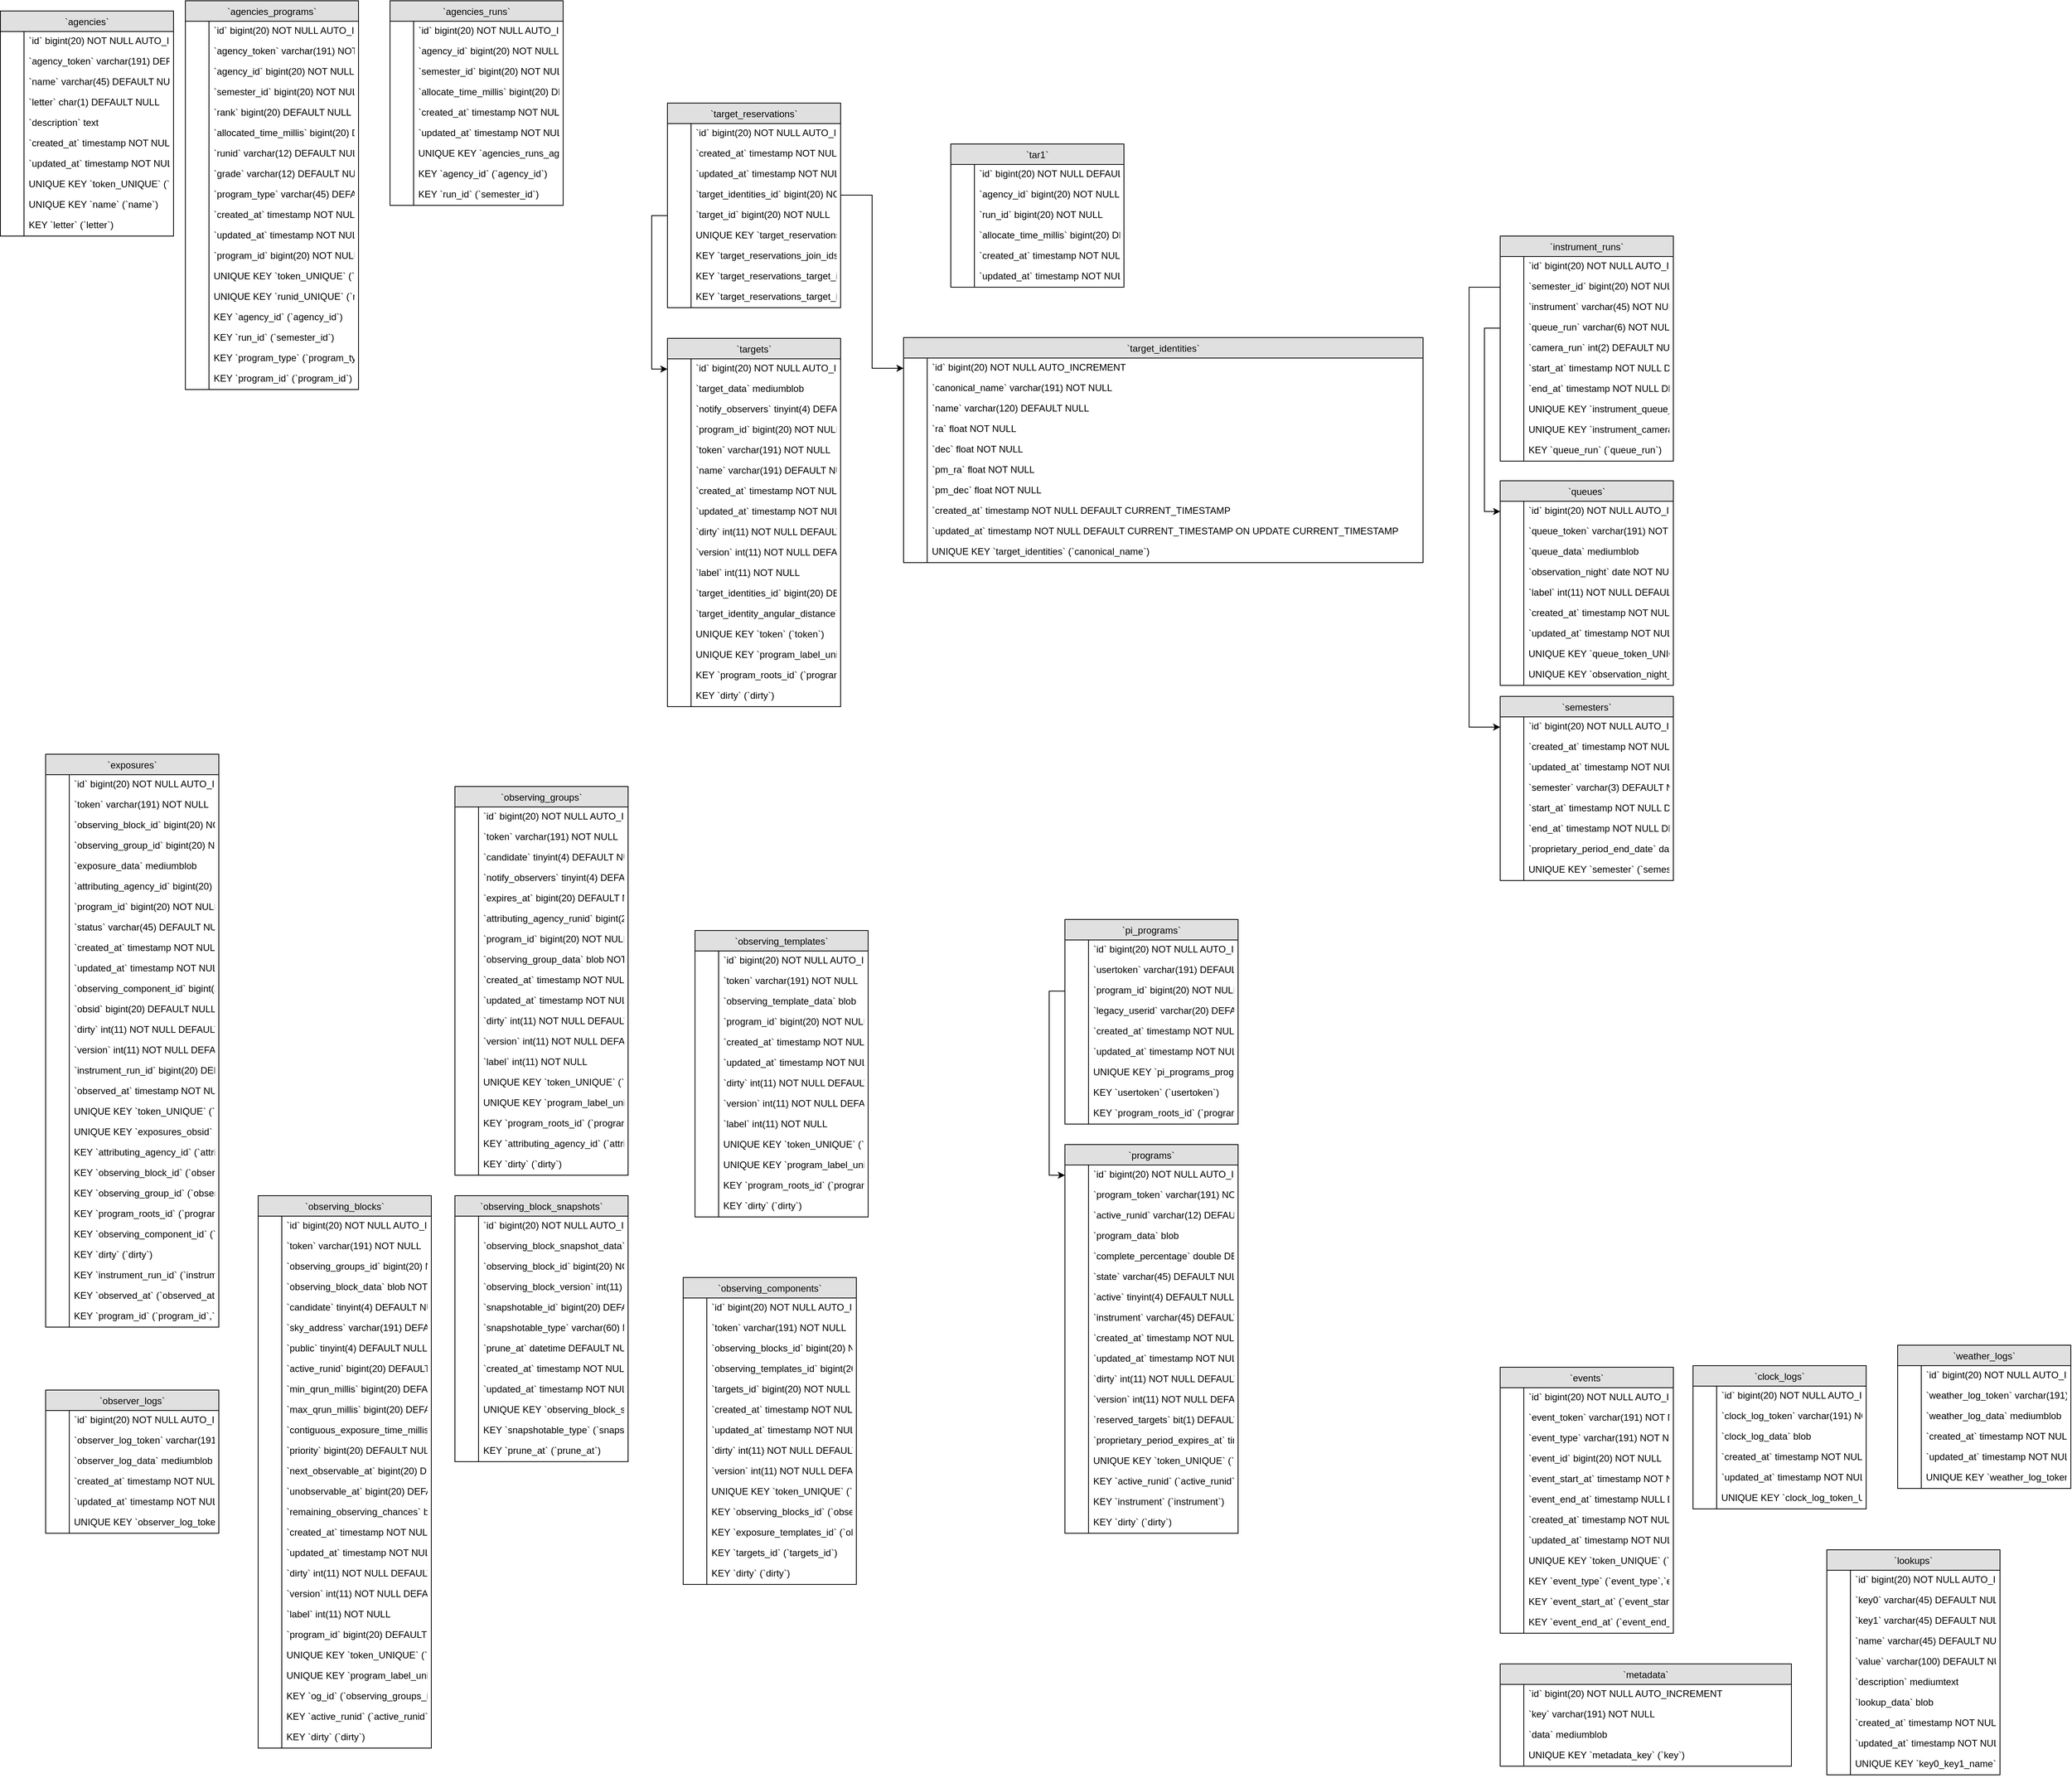 <mxfile version="10.2.5" type="device"><diagram id="IxoBzWrO0NwFGpmjI76J" name="Page-1"><mxGraphModel dx="6247" dy="3027" grid="1" gridSize="10" guides="1" tooltips="1" connect="1" arrows="1" fold="1" page="0" pageScale="1" pageWidth="850" pageHeight="1100" math="0" shadow="0"><root><mxCell id="0"/><mxCell id="1" parent="0"/><mxCell id="JrrMeTYNaiuHFVXaVf18-97" value="`agencies`" style="swimlane;fontStyle=0;childLayout=stackLayout;horizontal=1;startSize=26;fillColor=#e0e0e0;horizontalStack=0;resizeParent=1;resizeLast=0;collapsible=1;marginBottom=0;swimlaneFillColor=#ffffff;align=center;" vertex="1" parent="1"><mxGeometry x="102.5" y="235" width="220" height="286" as="geometry"><mxRectangle x="-30" y="-310" width="90" height="26" as="alternateBounds"/></mxGeometry></mxCell><mxCell id="JrrMeTYNaiuHFVXaVf18-98" value="`id` bigint(20) NOT NULL AUTO_INCREMENT" style="shape=partialRectangle;top=0;left=0;right=0;bottom=0;align=left;verticalAlign=top;spacingTop=-2;fillColor=none;spacingLeft=34;spacingRight=4;overflow=hidden;rotatable=0;points=[[0,0.5],[1,0.5]];portConstraint=eastwest;dropTarget=0;" vertex="1" parent="JrrMeTYNaiuHFVXaVf18-97"><mxGeometry y="26" width="220" height="26" as="geometry"/></mxCell><mxCell id="JrrMeTYNaiuHFVXaVf18-99" value="" style="shape=partialRectangle;top=0;left=0;bottom=0;fillColor=none;align=left;verticalAlign=middle;spacingLeft=4;spacingRight=4;overflow=hidden;rotatable=0;points=[];portConstraint=eastwest;part=1;" vertex="1" connectable="0" parent="JrrMeTYNaiuHFVXaVf18-98"><mxGeometry width="30" height="26" as="geometry"/></mxCell><mxCell id="JrrMeTYNaiuHFVXaVf18-100" value="`agency_token` varchar(191) DEFAULT NULL" style="shape=partialRectangle;top=0;left=0;right=0;bottom=0;align=left;verticalAlign=top;spacingTop=-2;fillColor=none;spacingLeft=34;spacingRight=4;overflow=hidden;rotatable=0;points=[[0,0.5],[1,0.5]];portConstraint=eastwest;dropTarget=0;" vertex="1" parent="JrrMeTYNaiuHFVXaVf18-97"><mxGeometry y="52" width="220" height="26" as="geometry"/></mxCell><mxCell id="JrrMeTYNaiuHFVXaVf18-101" value="" style="shape=partialRectangle;top=0;left=0;bottom=0;fillColor=none;align=left;verticalAlign=middle;spacingLeft=4;spacingRight=4;overflow=hidden;rotatable=0;points=[];portConstraint=eastwest;part=1;" vertex="1" connectable="0" parent="JrrMeTYNaiuHFVXaVf18-100"><mxGeometry width="30" height="26" as="geometry"/></mxCell><mxCell id="JrrMeTYNaiuHFVXaVf18-102" value="`name` varchar(45) DEFAULT NULL" style="shape=partialRectangle;top=0;left=0;right=0;bottom=0;align=left;verticalAlign=top;spacingTop=-2;fillColor=none;spacingLeft=34;spacingRight=4;overflow=hidden;rotatable=0;points=[[0,0.5],[1,0.5]];portConstraint=eastwest;dropTarget=0;" vertex="1" parent="JrrMeTYNaiuHFVXaVf18-97"><mxGeometry y="78" width="220" height="26" as="geometry"/></mxCell><mxCell id="JrrMeTYNaiuHFVXaVf18-103" value="" style="shape=partialRectangle;top=0;left=0;bottom=0;fillColor=none;align=left;verticalAlign=middle;spacingLeft=4;spacingRight=4;overflow=hidden;rotatable=0;points=[];portConstraint=eastwest;part=1;" vertex="1" connectable="0" parent="JrrMeTYNaiuHFVXaVf18-102"><mxGeometry width="30" height="26" as="geometry"/></mxCell><mxCell id="JrrMeTYNaiuHFVXaVf18-104" value="`letter` char(1) DEFAULT NULL" style="shape=partialRectangle;top=0;left=0;right=0;bottom=0;align=left;verticalAlign=top;spacingTop=-2;fillColor=none;spacingLeft=34;spacingRight=4;overflow=hidden;rotatable=0;points=[[0,0.5],[1,0.5]];portConstraint=eastwest;dropTarget=0;" vertex="1" parent="JrrMeTYNaiuHFVXaVf18-97"><mxGeometry y="104" width="220" height="26" as="geometry"/></mxCell><mxCell id="JrrMeTYNaiuHFVXaVf18-105" value="" style="shape=partialRectangle;top=0;left=0;bottom=0;fillColor=none;align=left;verticalAlign=middle;spacingLeft=4;spacingRight=4;overflow=hidden;rotatable=0;points=[];portConstraint=eastwest;part=1;" vertex="1" connectable="0" parent="JrrMeTYNaiuHFVXaVf18-104"><mxGeometry width="30" height="26" as="geometry"/></mxCell><mxCell id="JrrMeTYNaiuHFVXaVf18-106" value="`description` text" style="shape=partialRectangle;top=0;left=0;right=0;bottom=0;align=left;verticalAlign=top;spacingTop=-2;fillColor=none;spacingLeft=34;spacingRight=4;overflow=hidden;rotatable=0;points=[[0,0.5],[1,0.5]];portConstraint=eastwest;dropTarget=0;" vertex="1" parent="JrrMeTYNaiuHFVXaVf18-97"><mxGeometry y="130" width="220" height="26" as="geometry"/></mxCell><mxCell id="JrrMeTYNaiuHFVXaVf18-107" value="" style="shape=partialRectangle;top=0;left=0;bottom=0;fillColor=none;align=left;verticalAlign=middle;spacingLeft=4;spacingRight=4;overflow=hidden;rotatable=0;points=[];portConstraint=eastwest;part=1;" vertex="1" connectable="0" parent="JrrMeTYNaiuHFVXaVf18-106"><mxGeometry width="30" height="26" as="geometry"/></mxCell><mxCell id="JrrMeTYNaiuHFVXaVf18-108" value="`created_at` timestamp NOT NULL DEFAULT CURRENT_TIMESTAMP" style="shape=partialRectangle;top=0;left=0;right=0;bottom=0;align=left;verticalAlign=top;spacingTop=-2;fillColor=none;spacingLeft=34;spacingRight=4;overflow=hidden;rotatable=0;points=[[0,0.5],[1,0.5]];portConstraint=eastwest;dropTarget=0;" vertex="1" parent="JrrMeTYNaiuHFVXaVf18-97"><mxGeometry y="156" width="220" height="26" as="geometry"/></mxCell><mxCell id="JrrMeTYNaiuHFVXaVf18-109" value="" style="shape=partialRectangle;top=0;left=0;bottom=0;fillColor=none;align=left;verticalAlign=middle;spacingLeft=4;spacingRight=4;overflow=hidden;rotatable=0;points=[];portConstraint=eastwest;part=1;" vertex="1" connectable="0" parent="JrrMeTYNaiuHFVXaVf18-108"><mxGeometry width="30" height="26" as="geometry"/></mxCell><mxCell id="JrrMeTYNaiuHFVXaVf18-110" value="`updated_at` timestamp NOT NULL DEFAULT CURRENT_TIMESTAMP ON UPDATE CURRENT_TIMESTAMP" style="shape=partialRectangle;top=0;left=0;right=0;bottom=0;align=left;verticalAlign=top;spacingTop=-2;fillColor=none;spacingLeft=34;spacingRight=4;overflow=hidden;rotatable=0;points=[[0,0.5],[1,0.5]];portConstraint=eastwest;dropTarget=0;" vertex="1" parent="JrrMeTYNaiuHFVXaVf18-97"><mxGeometry y="182" width="220" height="26" as="geometry"/></mxCell><mxCell id="JrrMeTYNaiuHFVXaVf18-111" value="" style="shape=partialRectangle;top=0;left=0;bottom=0;fillColor=none;align=left;verticalAlign=middle;spacingLeft=4;spacingRight=4;overflow=hidden;rotatable=0;points=[];portConstraint=eastwest;part=1;" vertex="1" connectable="0" parent="JrrMeTYNaiuHFVXaVf18-110"><mxGeometry width="30" height="26" as="geometry"/></mxCell><mxCell id="JrrMeTYNaiuHFVXaVf18-112" value="UNIQUE KEY `token_UNIQUE` (`agency_token`)" style="shape=partialRectangle;top=0;left=0;right=0;bottom=0;align=left;verticalAlign=top;spacingTop=-2;fillColor=none;spacingLeft=34;spacingRight=4;overflow=hidden;rotatable=0;points=[[0,0.5],[1,0.5]];portConstraint=eastwest;dropTarget=0;" vertex="1" parent="JrrMeTYNaiuHFVXaVf18-97"><mxGeometry y="208" width="220" height="26" as="geometry"/></mxCell><mxCell id="JrrMeTYNaiuHFVXaVf18-113" value="" style="shape=partialRectangle;top=0;left=0;bottom=0;fillColor=none;align=left;verticalAlign=middle;spacingLeft=4;spacingRight=4;overflow=hidden;rotatable=0;points=[];portConstraint=eastwest;part=1;" vertex="1" connectable="0" parent="JrrMeTYNaiuHFVXaVf18-112"><mxGeometry width="30" height="26" as="geometry"/></mxCell><mxCell id="JrrMeTYNaiuHFVXaVf18-114" value="UNIQUE KEY `name` (`name`)" style="shape=partialRectangle;top=0;left=0;right=0;bottom=0;align=left;verticalAlign=top;spacingTop=-2;fillColor=none;spacingLeft=34;spacingRight=4;overflow=hidden;rotatable=0;points=[[0,0.5],[1,0.5]];portConstraint=eastwest;dropTarget=0;" vertex="1" parent="JrrMeTYNaiuHFVXaVf18-97"><mxGeometry y="234" width="220" height="26" as="geometry"/></mxCell><mxCell id="JrrMeTYNaiuHFVXaVf18-115" value="" style="shape=partialRectangle;top=0;left=0;bottom=0;fillColor=none;align=left;verticalAlign=middle;spacingLeft=4;spacingRight=4;overflow=hidden;rotatable=0;points=[];portConstraint=eastwest;part=1;" vertex="1" connectable="0" parent="JrrMeTYNaiuHFVXaVf18-114"><mxGeometry width="30" height="26" as="geometry"/></mxCell><mxCell id="JrrMeTYNaiuHFVXaVf18-116" value="KEY `letter` (`letter`)" style="shape=partialRectangle;top=0;left=0;right=0;bottom=0;align=left;verticalAlign=top;spacingTop=-2;fillColor=none;spacingLeft=34;spacingRight=4;overflow=hidden;rotatable=0;points=[[0,0.5],[1,0.5]];portConstraint=eastwest;dropTarget=0;" vertex="1" parent="JrrMeTYNaiuHFVXaVf18-97"><mxGeometry y="260" width="220" height="26" as="geometry"/></mxCell><mxCell id="JrrMeTYNaiuHFVXaVf18-117" value="" style="shape=partialRectangle;top=0;left=0;bottom=0;fillColor=none;align=left;verticalAlign=middle;spacingLeft=4;spacingRight=4;overflow=hidden;rotatable=0;points=[];portConstraint=eastwest;part=1;" vertex="1" connectable="0" parent="JrrMeTYNaiuHFVXaVf18-116"><mxGeometry width="30" height="26" as="geometry"/></mxCell><mxCell id="JrrMeTYNaiuHFVXaVf18-118" value="`agencies_programs`" style="swimlane;fontStyle=0;childLayout=stackLayout;horizontal=1;startSize=26;fillColor=#e0e0e0;horizontalStack=0;resizeParent=1;resizeLast=0;collapsible=1;marginBottom=0;swimlaneFillColor=#ffffff;align=center;" vertex="1" parent="1"><mxGeometry x="337.5" y="222" width="220" height="494" as="geometry"/></mxCell><mxCell id="JrrMeTYNaiuHFVXaVf18-119" value="`id` bigint(20) NOT NULL AUTO_INCREMENT" style="shape=partialRectangle;top=0;left=0;right=0;bottom=0;align=left;verticalAlign=top;spacingTop=-2;fillColor=none;spacingLeft=34;spacingRight=4;overflow=hidden;rotatable=0;points=[[0,0.5],[1,0.5]];portConstraint=eastwest;dropTarget=0;" vertex="1" parent="JrrMeTYNaiuHFVXaVf18-118"><mxGeometry y="26" width="220" height="26" as="geometry"/></mxCell><mxCell id="JrrMeTYNaiuHFVXaVf18-120" value="" style="shape=partialRectangle;top=0;left=0;bottom=0;fillColor=none;align=left;verticalAlign=middle;spacingLeft=4;spacingRight=4;overflow=hidden;rotatable=0;points=[];portConstraint=eastwest;part=1;" vertex="1" connectable="0" parent="JrrMeTYNaiuHFVXaVf18-119"><mxGeometry width="30" height="26" as="geometry"/></mxCell><mxCell id="JrrMeTYNaiuHFVXaVf18-121" value="`agency_token` varchar(191) NOT NULL" style="shape=partialRectangle;top=0;left=0;right=0;bottom=0;align=left;verticalAlign=top;spacingTop=-2;fillColor=none;spacingLeft=34;spacingRight=4;overflow=hidden;rotatable=0;points=[[0,0.5],[1,0.5]];portConstraint=eastwest;dropTarget=0;" vertex="1" parent="JrrMeTYNaiuHFVXaVf18-118"><mxGeometry y="52" width="220" height="26" as="geometry"/></mxCell><mxCell id="JrrMeTYNaiuHFVXaVf18-122" value="" style="shape=partialRectangle;top=0;left=0;bottom=0;fillColor=none;align=left;verticalAlign=middle;spacingLeft=4;spacingRight=4;overflow=hidden;rotatable=0;points=[];portConstraint=eastwest;part=1;" vertex="1" connectable="0" parent="JrrMeTYNaiuHFVXaVf18-121"><mxGeometry width="30" height="26" as="geometry"/></mxCell><mxCell id="JrrMeTYNaiuHFVXaVf18-123" value="`agency_id` bigint(20) NOT NULL" style="shape=partialRectangle;top=0;left=0;right=0;bottom=0;align=left;verticalAlign=top;spacingTop=-2;fillColor=none;spacingLeft=34;spacingRight=4;overflow=hidden;rotatable=0;points=[[0,0.5],[1,0.5]];portConstraint=eastwest;dropTarget=0;" vertex="1" parent="JrrMeTYNaiuHFVXaVf18-118"><mxGeometry y="78" width="220" height="26" as="geometry"/></mxCell><mxCell id="JrrMeTYNaiuHFVXaVf18-124" value="" style="shape=partialRectangle;top=0;left=0;bottom=0;fillColor=none;align=left;verticalAlign=middle;spacingLeft=4;spacingRight=4;overflow=hidden;rotatable=0;points=[];portConstraint=eastwest;part=1;" vertex="1" connectable="0" parent="JrrMeTYNaiuHFVXaVf18-123"><mxGeometry width="30" height="26" as="geometry"/></mxCell><mxCell id="JrrMeTYNaiuHFVXaVf18-125" value="`semester_id` bigint(20) NOT NULL" style="shape=partialRectangle;top=0;left=0;right=0;bottom=0;align=left;verticalAlign=top;spacingTop=-2;fillColor=none;spacingLeft=34;spacingRight=4;overflow=hidden;rotatable=0;points=[[0,0.5],[1,0.5]];portConstraint=eastwest;dropTarget=0;" vertex="1" parent="JrrMeTYNaiuHFVXaVf18-118"><mxGeometry y="104" width="220" height="26" as="geometry"/></mxCell><mxCell id="JrrMeTYNaiuHFVXaVf18-126" value="" style="shape=partialRectangle;top=0;left=0;bottom=0;fillColor=none;align=left;verticalAlign=middle;spacingLeft=4;spacingRight=4;overflow=hidden;rotatable=0;points=[];portConstraint=eastwest;part=1;" vertex="1" connectable="0" parent="JrrMeTYNaiuHFVXaVf18-125"><mxGeometry width="30" height="26" as="geometry"/></mxCell><mxCell id="JrrMeTYNaiuHFVXaVf18-127" value="`rank` bigint(20) DEFAULT NULL" style="shape=partialRectangle;top=0;left=0;right=0;bottom=0;align=left;verticalAlign=top;spacingTop=-2;fillColor=none;spacingLeft=34;spacingRight=4;overflow=hidden;rotatable=0;points=[[0,0.5],[1,0.5]];portConstraint=eastwest;dropTarget=0;" vertex="1" parent="JrrMeTYNaiuHFVXaVf18-118"><mxGeometry y="130" width="220" height="26" as="geometry"/></mxCell><mxCell id="JrrMeTYNaiuHFVXaVf18-128" value="" style="shape=partialRectangle;top=0;left=0;bottom=0;fillColor=none;align=left;verticalAlign=middle;spacingLeft=4;spacingRight=4;overflow=hidden;rotatable=0;points=[];portConstraint=eastwest;part=1;" vertex="1" connectable="0" parent="JrrMeTYNaiuHFVXaVf18-127"><mxGeometry width="30" height="26" as="geometry"/></mxCell><mxCell id="JrrMeTYNaiuHFVXaVf18-129" value="`allocated_time_millis` bigint(20) DEFAULT NULL" style="shape=partialRectangle;top=0;left=0;right=0;bottom=0;align=left;verticalAlign=top;spacingTop=-2;fillColor=none;spacingLeft=34;spacingRight=4;overflow=hidden;rotatable=0;points=[[0,0.5],[1,0.5]];portConstraint=eastwest;dropTarget=0;" vertex="1" parent="JrrMeTYNaiuHFVXaVf18-118"><mxGeometry y="156" width="220" height="26" as="geometry"/></mxCell><mxCell id="JrrMeTYNaiuHFVXaVf18-130" value="" style="shape=partialRectangle;top=0;left=0;bottom=0;fillColor=none;align=left;verticalAlign=middle;spacingLeft=4;spacingRight=4;overflow=hidden;rotatable=0;points=[];portConstraint=eastwest;part=1;" vertex="1" connectable="0" parent="JrrMeTYNaiuHFVXaVf18-129"><mxGeometry width="30" height="26" as="geometry"/></mxCell><mxCell id="JrrMeTYNaiuHFVXaVf18-131" value="`runid` varchar(12) DEFAULT NULL" style="shape=partialRectangle;top=0;left=0;right=0;bottom=0;align=left;verticalAlign=top;spacingTop=-2;fillColor=none;spacingLeft=34;spacingRight=4;overflow=hidden;rotatable=0;points=[[0,0.5],[1,0.5]];portConstraint=eastwest;dropTarget=0;" vertex="1" parent="JrrMeTYNaiuHFVXaVf18-118"><mxGeometry y="182" width="220" height="26" as="geometry"/></mxCell><mxCell id="JrrMeTYNaiuHFVXaVf18-132" value="" style="shape=partialRectangle;top=0;left=0;bottom=0;fillColor=none;align=left;verticalAlign=middle;spacingLeft=4;spacingRight=4;overflow=hidden;rotatable=0;points=[];portConstraint=eastwest;part=1;" vertex="1" connectable="0" parent="JrrMeTYNaiuHFVXaVf18-131"><mxGeometry width="30" height="26" as="geometry"/></mxCell><mxCell id="JrrMeTYNaiuHFVXaVf18-133" value="`grade` varchar(12) DEFAULT NULL" style="shape=partialRectangle;top=0;left=0;right=0;bottom=0;align=left;verticalAlign=top;spacingTop=-2;fillColor=none;spacingLeft=34;spacingRight=4;overflow=hidden;rotatable=0;points=[[0,0.5],[1,0.5]];portConstraint=eastwest;dropTarget=0;" vertex="1" parent="JrrMeTYNaiuHFVXaVf18-118"><mxGeometry y="208" width="220" height="26" as="geometry"/></mxCell><mxCell id="JrrMeTYNaiuHFVXaVf18-134" value="" style="shape=partialRectangle;top=0;left=0;bottom=0;fillColor=none;align=left;verticalAlign=middle;spacingLeft=4;spacingRight=4;overflow=hidden;rotatable=0;points=[];portConstraint=eastwest;part=1;" vertex="1" connectable="0" parent="JrrMeTYNaiuHFVXaVf18-133"><mxGeometry width="30" height="26" as="geometry"/></mxCell><mxCell id="JrrMeTYNaiuHFVXaVf18-135" value="`program_type` varchar(45) DEFAULT NULL" style="shape=partialRectangle;top=0;left=0;right=0;bottom=0;align=left;verticalAlign=top;spacingTop=-2;fillColor=none;spacingLeft=34;spacingRight=4;overflow=hidden;rotatable=0;points=[[0,0.5],[1,0.5]];portConstraint=eastwest;dropTarget=0;" vertex="1" parent="JrrMeTYNaiuHFVXaVf18-118"><mxGeometry y="234" width="220" height="26" as="geometry"/></mxCell><mxCell id="JrrMeTYNaiuHFVXaVf18-136" value="" style="shape=partialRectangle;top=0;left=0;bottom=0;fillColor=none;align=left;verticalAlign=middle;spacingLeft=4;spacingRight=4;overflow=hidden;rotatable=0;points=[];portConstraint=eastwest;part=1;" vertex="1" connectable="0" parent="JrrMeTYNaiuHFVXaVf18-135"><mxGeometry width="30" height="26" as="geometry"/></mxCell><mxCell id="JrrMeTYNaiuHFVXaVf18-137" value="`created_at` timestamp NOT NULL DEFAULT CURRENT_TIMESTAMP" style="shape=partialRectangle;top=0;left=0;right=0;bottom=0;align=left;verticalAlign=top;spacingTop=-2;fillColor=none;spacingLeft=34;spacingRight=4;overflow=hidden;rotatable=0;points=[[0,0.5],[1,0.5]];portConstraint=eastwest;dropTarget=0;" vertex="1" parent="JrrMeTYNaiuHFVXaVf18-118"><mxGeometry y="260" width="220" height="26" as="geometry"/></mxCell><mxCell id="JrrMeTYNaiuHFVXaVf18-138" value="" style="shape=partialRectangle;top=0;left=0;bottom=0;fillColor=none;align=left;verticalAlign=middle;spacingLeft=4;spacingRight=4;overflow=hidden;rotatable=0;points=[];portConstraint=eastwest;part=1;" vertex="1" connectable="0" parent="JrrMeTYNaiuHFVXaVf18-137"><mxGeometry width="30" height="26" as="geometry"/></mxCell><mxCell id="JrrMeTYNaiuHFVXaVf18-139" value="`updated_at` timestamp NOT NULL DEFAULT CURRENT_TIMESTAMP ON UPDATE CURRENT_TIMESTAMP" style="shape=partialRectangle;top=0;left=0;right=0;bottom=0;align=left;verticalAlign=top;spacingTop=-2;fillColor=none;spacingLeft=34;spacingRight=4;overflow=hidden;rotatable=0;points=[[0,0.5],[1,0.5]];portConstraint=eastwest;dropTarget=0;" vertex="1" parent="JrrMeTYNaiuHFVXaVf18-118"><mxGeometry y="286" width="220" height="26" as="geometry"/></mxCell><mxCell id="JrrMeTYNaiuHFVXaVf18-140" value="" style="shape=partialRectangle;top=0;left=0;bottom=0;fillColor=none;align=left;verticalAlign=middle;spacingLeft=4;spacingRight=4;overflow=hidden;rotatable=0;points=[];portConstraint=eastwest;part=1;" vertex="1" connectable="0" parent="JrrMeTYNaiuHFVXaVf18-139"><mxGeometry width="30" height="26" as="geometry"/></mxCell><mxCell id="JrrMeTYNaiuHFVXaVf18-141" value="`program_id` bigint(20) NOT NULL" style="shape=partialRectangle;top=0;left=0;right=0;bottom=0;align=left;verticalAlign=top;spacingTop=-2;fillColor=none;spacingLeft=34;spacingRight=4;overflow=hidden;rotatable=0;points=[[0,0.5],[1,0.5]];portConstraint=eastwest;dropTarget=0;" vertex="1" parent="JrrMeTYNaiuHFVXaVf18-118"><mxGeometry y="312" width="220" height="26" as="geometry"/></mxCell><mxCell id="JrrMeTYNaiuHFVXaVf18-142" value="" style="shape=partialRectangle;top=0;left=0;bottom=0;fillColor=none;align=left;verticalAlign=middle;spacingLeft=4;spacingRight=4;overflow=hidden;rotatable=0;points=[];portConstraint=eastwest;part=1;" vertex="1" connectable="0" parent="JrrMeTYNaiuHFVXaVf18-141"><mxGeometry width="30" height="26" as="geometry"/></mxCell><mxCell id="JrrMeTYNaiuHFVXaVf18-143" value="UNIQUE KEY `token_UNIQUE` (`agency_token`)" style="shape=partialRectangle;top=0;left=0;right=0;bottom=0;align=left;verticalAlign=top;spacingTop=-2;fillColor=none;spacingLeft=34;spacingRight=4;overflow=hidden;rotatable=0;points=[[0,0.5],[1,0.5]];portConstraint=eastwest;dropTarget=0;" vertex="1" parent="JrrMeTYNaiuHFVXaVf18-118"><mxGeometry y="338" width="220" height="26" as="geometry"/></mxCell><mxCell id="JrrMeTYNaiuHFVXaVf18-144" value="" style="shape=partialRectangle;top=0;left=0;bottom=0;fillColor=none;align=left;verticalAlign=middle;spacingLeft=4;spacingRight=4;overflow=hidden;rotatable=0;points=[];portConstraint=eastwest;part=1;" vertex="1" connectable="0" parent="JrrMeTYNaiuHFVXaVf18-143"><mxGeometry width="30" height="26" as="geometry"/></mxCell><mxCell id="JrrMeTYNaiuHFVXaVf18-145" value="UNIQUE KEY `runid_UNIQUE` (`runid`)" style="shape=partialRectangle;top=0;left=0;right=0;bottom=0;align=left;verticalAlign=top;spacingTop=-2;fillColor=none;spacingLeft=34;spacingRight=4;overflow=hidden;rotatable=0;points=[[0,0.5],[1,0.5]];portConstraint=eastwest;dropTarget=0;" vertex="1" parent="JrrMeTYNaiuHFVXaVf18-118"><mxGeometry y="364" width="220" height="26" as="geometry"/></mxCell><mxCell id="JrrMeTYNaiuHFVXaVf18-146" value="" style="shape=partialRectangle;top=0;left=0;bottom=0;fillColor=none;align=left;verticalAlign=middle;spacingLeft=4;spacingRight=4;overflow=hidden;rotatable=0;points=[];portConstraint=eastwest;part=1;" vertex="1" connectable="0" parent="JrrMeTYNaiuHFVXaVf18-145"><mxGeometry width="30" height="26" as="geometry"/></mxCell><mxCell id="JrrMeTYNaiuHFVXaVf18-147" value="KEY `agency_id` (`agency_id`)" style="shape=partialRectangle;top=0;left=0;right=0;bottom=0;align=left;verticalAlign=top;spacingTop=-2;fillColor=none;spacingLeft=34;spacingRight=4;overflow=hidden;rotatable=0;points=[[0,0.5],[1,0.5]];portConstraint=eastwest;dropTarget=0;" vertex="1" parent="JrrMeTYNaiuHFVXaVf18-118"><mxGeometry y="390" width="220" height="26" as="geometry"/></mxCell><mxCell id="JrrMeTYNaiuHFVXaVf18-148" value="" style="shape=partialRectangle;top=0;left=0;bottom=0;fillColor=none;align=left;verticalAlign=middle;spacingLeft=4;spacingRight=4;overflow=hidden;rotatable=0;points=[];portConstraint=eastwest;part=1;" vertex="1" connectable="0" parent="JrrMeTYNaiuHFVXaVf18-147"><mxGeometry width="30" height="26" as="geometry"/></mxCell><mxCell id="JrrMeTYNaiuHFVXaVf18-149" value="KEY `run_id` (`semester_id`)" style="shape=partialRectangle;top=0;left=0;right=0;bottom=0;align=left;verticalAlign=top;spacingTop=-2;fillColor=none;spacingLeft=34;spacingRight=4;overflow=hidden;rotatable=0;points=[[0,0.5],[1,0.5]];portConstraint=eastwest;dropTarget=0;" vertex="1" parent="JrrMeTYNaiuHFVXaVf18-118"><mxGeometry y="416" width="220" height="26" as="geometry"/></mxCell><mxCell id="JrrMeTYNaiuHFVXaVf18-150" value="" style="shape=partialRectangle;top=0;left=0;bottom=0;fillColor=none;align=left;verticalAlign=middle;spacingLeft=4;spacingRight=4;overflow=hidden;rotatable=0;points=[];portConstraint=eastwest;part=1;" vertex="1" connectable="0" parent="JrrMeTYNaiuHFVXaVf18-149"><mxGeometry width="30" height="26" as="geometry"/></mxCell><mxCell id="JrrMeTYNaiuHFVXaVf18-151" value="KEY `program_type` (`program_type`)" style="shape=partialRectangle;top=0;left=0;right=0;bottom=0;align=left;verticalAlign=top;spacingTop=-2;fillColor=none;spacingLeft=34;spacingRight=4;overflow=hidden;rotatable=0;points=[[0,0.5],[1,0.5]];portConstraint=eastwest;dropTarget=0;" vertex="1" parent="JrrMeTYNaiuHFVXaVf18-118"><mxGeometry y="442" width="220" height="26" as="geometry"/></mxCell><mxCell id="JrrMeTYNaiuHFVXaVf18-152" value="" style="shape=partialRectangle;top=0;left=0;bottom=0;fillColor=none;align=left;verticalAlign=middle;spacingLeft=4;spacingRight=4;overflow=hidden;rotatable=0;points=[];portConstraint=eastwest;part=1;" vertex="1" connectable="0" parent="JrrMeTYNaiuHFVXaVf18-151"><mxGeometry width="30" height="26" as="geometry"/></mxCell><mxCell id="JrrMeTYNaiuHFVXaVf18-153" value="KEY `program_id` (`program_id`)" style="shape=partialRectangle;top=0;left=0;right=0;bottom=0;align=left;verticalAlign=top;spacingTop=-2;fillColor=none;spacingLeft=34;spacingRight=4;overflow=hidden;rotatable=0;points=[[0,0.5],[1,0.5]];portConstraint=eastwest;dropTarget=0;" vertex="1" parent="JrrMeTYNaiuHFVXaVf18-118"><mxGeometry y="468" width="220" height="26" as="geometry"/></mxCell><mxCell id="JrrMeTYNaiuHFVXaVf18-154" value="" style="shape=partialRectangle;top=0;left=0;bottom=0;fillColor=none;align=left;verticalAlign=middle;spacingLeft=4;spacingRight=4;overflow=hidden;rotatable=0;points=[];portConstraint=eastwest;part=1;" vertex="1" connectable="0" parent="JrrMeTYNaiuHFVXaVf18-153"><mxGeometry width="30" height="26" as="geometry"/></mxCell><mxCell id="JrrMeTYNaiuHFVXaVf18-155" value="`agencies_runs`" style="swimlane;fontStyle=0;childLayout=stackLayout;horizontal=1;startSize=26;fillColor=#e0e0e0;horizontalStack=0;resizeParent=1;resizeLast=0;collapsible=1;marginBottom=0;swimlaneFillColor=#ffffff;align=center;" vertex="1" parent="1"><mxGeometry x="597.5" y="222" width="220" height="260" as="geometry"><mxRectangle x="560" y="40" width="120" height="26" as="alternateBounds"/></mxGeometry></mxCell><mxCell id="JrrMeTYNaiuHFVXaVf18-156" value="`id` bigint(20) NOT NULL AUTO_INCREMENT" style="shape=partialRectangle;top=0;left=0;right=0;bottom=0;align=left;verticalAlign=top;spacingTop=-2;fillColor=none;spacingLeft=34;spacingRight=4;overflow=hidden;rotatable=0;points=[[0,0.5],[1,0.5]];portConstraint=eastwest;dropTarget=0;" vertex="1" parent="JrrMeTYNaiuHFVXaVf18-155"><mxGeometry y="26" width="220" height="26" as="geometry"/></mxCell><mxCell id="JrrMeTYNaiuHFVXaVf18-157" value="" style="shape=partialRectangle;top=0;left=0;bottom=0;fillColor=none;align=left;verticalAlign=middle;spacingLeft=4;spacingRight=4;overflow=hidden;rotatable=0;points=[];portConstraint=eastwest;part=1;" vertex="1" connectable="0" parent="JrrMeTYNaiuHFVXaVf18-156"><mxGeometry width="30" height="26" as="geometry"/></mxCell><mxCell id="JrrMeTYNaiuHFVXaVf18-158" value="`agency_id` bigint(20) NOT NULL" style="shape=partialRectangle;top=0;left=0;right=0;bottom=0;align=left;verticalAlign=top;spacingTop=-2;fillColor=none;spacingLeft=34;spacingRight=4;overflow=hidden;rotatable=0;points=[[0,0.5],[1,0.5]];portConstraint=eastwest;dropTarget=0;" vertex="1" parent="JrrMeTYNaiuHFVXaVf18-155"><mxGeometry y="52" width="220" height="26" as="geometry"/></mxCell><mxCell id="JrrMeTYNaiuHFVXaVf18-159" value="" style="shape=partialRectangle;top=0;left=0;bottom=0;fillColor=none;align=left;verticalAlign=middle;spacingLeft=4;spacingRight=4;overflow=hidden;rotatable=0;points=[];portConstraint=eastwest;part=1;" vertex="1" connectable="0" parent="JrrMeTYNaiuHFVXaVf18-158"><mxGeometry width="30" height="26" as="geometry"/></mxCell><mxCell id="JrrMeTYNaiuHFVXaVf18-160" value="`semester_id` bigint(20) NOT NULL" style="shape=partialRectangle;top=0;left=0;right=0;bottom=0;align=left;verticalAlign=top;spacingTop=-2;fillColor=none;spacingLeft=34;spacingRight=4;overflow=hidden;rotatable=0;points=[[0,0.5],[1,0.5]];portConstraint=eastwest;dropTarget=0;" vertex="1" parent="JrrMeTYNaiuHFVXaVf18-155"><mxGeometry y="78" width="220" height="26" as="geometry"/></mxCell><mxCell id="JrrMeTYNaiuHFVXaVf18-161" value="" style="shape=partialRectangle;top=0;left=0;bottom=0;fillColor=none;align=left;verticalAlign=middle;spacingLeft=4;spacingRight=4;overflow=hidden;rotatable=0;points=[];portConstraint=eastwest;part=1;" vertex="1" connectable="0" parent="JrrMeTYNaiuHFVXaVf18-160"><mxGeometry width="30" height="26" as="geometry"/></mxCell><mxCell id="JrrMeTYNaiuHFVXaVf18-162" value="`allocate_time_millis` bigint(20) DEFAULT NULL" style="shape=partialRectangle;top=0;left=0;right=0;bottom=0;align=left;verticalAlign=top;spacingTop=-2;fillColor=none;spacingLeft=34;spacingRight=4;overflow=hidden;rotatable=0;points=[[0,0.5],[1,0.5]];portConstraint=eastwest;dropTarget=0;" vertex="1" parent="JrrMeTYNaiuHFVXaVf18-155"><mxGeometry y="104" width="220" height="26" as="geometry"/></mxCell><mxCell id="JrrMeTYNaiuHFVXaVf18-163" value="" style="shape=partialRectangle;top=0;left=0;bottom=0;fillColor=none;align=left;verticalAlign=middle;spacingLeft=4;spacingRight=4;overflow=hidden;rotatable=0;points=[];portConstraint=eastwest;part=1;" vertex="1" connectable="0" parent="JrrMeTYNaiuHFVXaVf18-162"><mxGeometry width="30" height="26" as="geometry"/></mxCell><mxCell id="JrrMeTYNaiuHFVXaVf18-164" value="`created_at` timestamp NOT NULL DEFAULT CURRENT_TIMESTAMP" style="shape=partialRectangle;top=0;left=0;right=0;bottom=0;align=left;verticalAlign=top;spacingTop=-2;fillColor=none;spacingLeft=34;spacingRight=4;overflow=hidden;rotatable=0;points=[[0,0.5],[1,0.5]];portConstraint=eastwest;dropTarget=0;" vertex="1" parent="JrrMeTYNaiuHFVXaVf18-155"><mxGeometry y="130" width="220" height="26" as="geometry"/></mxCell><mxCell id="JrrMeTYNaiuHFVXaVf18-165" value="" style="shape=partialRectangle;top=0;left=0;bottom=0;fillColor=none;align=left;verticalAlign=middle;spacingLeft=4;spacingRight=4;overflow=hidden;rotatable=0;points=[];portConstraint=eastwest;part=1;" vertex="1" connectable="0" parent="JrrMeTYNaiuHFVXaVf18-164"><mxGeometry width="30" height="26" as="geometry"/></mxCell><mxCell id="JrrMeTYNaiuHFVXaVf18-166" value="`updated_at` timestamp NOT NULL DEFAULT CURRENT_TIMESTAMP ON UPDATE CURRENT_TIMESTAMP" style="shape=partialRectangle;top=0;left=0;right=0;bottom=0;align=left;verticalAlign=top;spacingTop=-2;fillColor=none;spacingLeft=34;spacingRight=4;overflow=hidden;rotatable=0;points=[[0,0.5],[1,0.5]];portConstraint=eastwest;dropTarget=0;" vertex="1" parent="JrrMeTYNaiuHFVXaVf18-155"><mxGeometry y="156" width="220" height="26" as="geometry"/></mxCell><mxCell id="JrrMeTYNaiuHFVXaVf18-167" value="" style="shape=partialRectangle;top=0;left=0;bottom=0;fillColor=none;align=left;verticalAlign=middle;spacingLeft=4;spacingRight=4;overflow=hidden;rotatable=0;points=[];portConstraint=eastwest;part=1;" vertex="1" connectable="0" parent="JrrMeTYNaiuHFVXaVf18-166"><mxGeometry width="30" height="26" as="geometry"/></mxCell><mxCell id="JrrMeTYNaiuHFVXaVf18-168" value="UNIQUE KEY `agencies_runs_agency_id_run_id` (`agency_id`,`semester_id`)" style="shape=partialRectangle;top=0;left=0;right=0;bottom=0;align=left;verticalAlign=top;spacingTop=-2;fillColor=none;spacingLeft=34;spacingRight=4;overflow=hidden;rotatable=0;points=[[0,0.5],[1,0.5]];portConstraint=eastwest;dropTarget=0;" vertex="1" parent="JrrMeTYNaiuHFVXaVf18-155"><mxGeometry y="182" width="220" height="26" as="geometry"/></mxCell><mxCell id="JrrMeTYNaiuHFVXaVf18-169" value="" style="shape=partialRectangle;top=0;left=0;bottom=0;fillColor=none;align=left;verticalAlign=middle;spacingLeft=4;spacingRight=4;overflow=hidden;rotatable=0;points=[];portConstraint=eastwest;part=1;" vertex="1" connectable="0" parent="JrrMeTYNaiuHFVXaVf18-168"><mxGeometry width="30" height="26" as="geometry"/></mxCell><mxCell id="JrrMeTYNaiuHFVXaVf18-170" value="KEY `agency_id` (`agency_id`)" style="shape=partialRectangle;top=0;left=0;right=0;bottom=0;align=left;verticalAlign=top;spacingTop=-2;fillColor=none;spacingLeft=34;spacingRight=4;overflow=hidden;rotatable=0;points=[[0,0.5],[1,0.5]];portConstraint=eastwest;dropTarget=0;" vertex="1" parent="JrrMeTYNaiuHFVXaVf18-155"><mxGeometry y="208" width="220" height="26" as="geometry"/></mxCell><mxCell id="JrrMeTYNaiuHFVXaVf18-171" value="" style="shape=partialRectangle;top=0;left=0;bottom=0;fillColor=none;align=left;verticalAlign=middle;spacingLeft=4;spacingRight=4;overflow=hidden;rotatable=0;points=[];portConstraint=eastwest;part=1;" vertex="1" connectable="0" parent="JrrMeTYNaiuHFVXaVf18-170"><mxGeometry width="30" height="26" as="geometry"/></mxCell><mxCell id="JrrMeTYNaiuHFVXaVf18-172" value="KEY `run_id` (`semester_id`)" style="shape=partialRectangle;top=0;left=0;right=0;bottom=0;align=left;verticalAlign=top;spacingTop=-2;fillColor=none;spacingLeft=34;spacingRight=4;overflow=hidden;rotatable=0;points=[[0,0.5],[1,0.5]];portConstraint=eastwest;dropTarget=0;" vertex="1" parent="JrrMeTYNaiuHFVXaVf18-155"><mxGeometry y="234" width="220" height="26" as="geometry"/></mxCell><mxCell id="JrrMeTYNaiuHFVXaVf18-173" value="" style="shape=partialRectangle;top=0;left=0;bottom=0;fillColor=none;align=left;verticalAlign=middle;spacingLeft=4;spacingRight=4;overflow=hidden;rotatable=0;points=[];portConstraint=eastwest;part=1;" vertex="1" connectable="0" parent="JrrMeTYNaiuHFVXaVf18-172"><mxGeometry width="30" height="26" as="geometry"/></mxCell><mxCell id="JrrMeTYNaiuHFVXaVf18-174" value="`clock_logs`" style="swimlane;fontStyle=0;childLayout=stackLayout;horizontal=1;startSize=26;fillColor=#e0e0e0;horizontalStack=0;resizeParent=1;resizeLast=0;collapsible=1;marginBottom=0;swimlaneFillColor=#ffffff;align=center;" vertex="1" parent="1"><mxGeometry x="2253" y="1956.5" width="220" height="182" as="geometry"/></mxCell><mxCell id="JrrMeTYNaiuHFVXaVf18-175" value="`id` bigint(20) NOT NULL AUTO_INCREMENT" style="shape=partialRectangle;top=0;left=0;right=0;bottom=0;align=left;verticalAlign=top;spacingTop=-2;fillColor=none;spacingLeft=34;spacingRight=4;overflow=hidden;rotatable=0;points=[[0,0.5],[1,0.5]];portConstraint=eastwest;dropTarget=0;" vertex="1" parent="JrrMeTYNaiuHFVXaVf18-174"><mxGeometry y="26" width="220" height="26" as="geometry"/></mxCell><mxCell id="JrrMeTYNaiuHFVXaVf18-176" value="" style="shape=partialRectangle;top=0;left=0;bottom=0;fillColor=none;align=left;verticalAlign=middle;spacingLeft=4;spacingRight=4;overflow=hidden;rotatable=0;points=[];portConstraint=eastwest;part=1;" vertex="1" connectable="0" parent="JrrMeTYNaiuHFVXaVf18-175"><mxGeometry width="30" height="26" as="geometry"/></mxCell><mxCell id="JrrMeTYNaiuHFVXaVf18-177" value="`clock_log_token` varchar(191) NOT NULL" style="shape=partialRectangle;top=0;left=0;right=0;bottom=0;align=left;verticalAlign=top;spacingTop=-2;fillColor=none;spacingLeft=34;spacingRight=4;overflow=hidden;rotatable=0;points=[[0,0.5],[1,0.5]];portConstraint=eastwest;dropTarget=0;" vertex="1" parent="JrrMeTYNaiuHFVXaVf18-174"><mxGeometry y="52" width="220" height="26" as="geometry"/></mxCell><mxCell id="JrrMeTYNaiuHFVXaVf18-178" value="" style="shape=partialRectangle;top=0;left=0;bottom=0;fillColor=none;align=left;verticalAlign=middle;spacingLeft=4;spacingRight=4;overflow=hidden;rotatable=0;points=[];portConstraint=eastwest;part=1;" vertex="1" connectable="0" parent="JrrMeTYNaiuHFVXaVf18-177"><mxGeometry width="30" height="26" as="geometry"/></mxCell><mxCell id="JrrMeTYNaiuHFVXaVf18-179" value="`clock_log_data` blob" style="shape=partialRectangle;top=0;left=0;right=0;bottom=0;align=left;verticalAlign=top;spacingTop=-2;fillColor=none;spacingLeft=34;spacingRight=4;overflow=hidden;rotatable=0;points=[[0,0.5],[1,0.5]];portConstraint=eastwest;dropTarget=0;" vertex="1" parent="JrrMeTYNaiuHFVXaVf18-174"><mxGeometry y="78" width="220" height="26" as="geometry"/></mxCell><mxCell id="JrrMeTYNaiuHFVXaVf18-180" value="" style="shape=partialRectangle;top=0;left=0;bottom=0;fillColor=none;align=left;verticalAlign=middle;spacingLeft=4;spacingRight=4;overflow=hidden;rotatable=0;points=[];portConstraint=eastwest;part=1;" vertex="1" connectable="0" parent="JrrMeTYNaiuHFVXaVf18-179"><mxGeometry width="30" height="26" as="geometry"/></mxCell><mxCell id="JrrMeTYNaiuHFVXaVf18-181" value="`created_at` timestamp NOT NULL DEFAULT CURRENT_TIMESTAMP" style="shape=partialRectangle;top=0;left=0;right=0;bottom=0;align=left;verticalAlign=top;spacingTop=-2;fillColor=none;spacingLeft=34;spacingRight=4;overflow=hidden;rotatable=0;points=[[0,0.5],[1,0.5]];portConstraint=eastwest;dropTarget=0;" vertex="1" parent="JrrMeTYNaiuHFVXaVf18-174"><mxGeometry y="104" width="220" height="26" as="geometry"/></mxCell><mxCell id="JrrMeTYNaiuHFVXaVf18-182" value="" style="shape=partialRectangle;top=0;left=0;bottom=0;fillColor=none;align=left;verticalAlign=middle;spacingLeft=4;spacingRight=4;overflow=hidden;rotatable=0;points=[];portConstraint=eastwest;part=1;" vertex="1" connectable="0" parent="JrrMeTYNaiuHFVXaVf18-181"><mxGeometry width="30" height="26" as="geometry"/></mxCell><mxCell id="JrrMeTYNaiuHFVXaVf18-183" value="`updated_at` timestamp NOT NULL DEFAULT CURRENT_TIMESTAMP ON UPDATE CURRENT_TIMESTAMP" style="shape=partialRectangle;top=0;left=0;right=0;bottom=0;align=left;verticalAlign=top;spacingTop=-2;fillColor=none;spacingLeft=34;spacingRight=4;overflow=hidden;rotatable=0;points=[[0,0.5],[1,0.5]];portConstraint=eastwest;dropTarget=0;" vertex="1" parent="JrrMeTYNaiuHFVXaVf18-174"><mxGeometry y="130" width="220" height="26" as="geometry"/></mxCell><mxCell id="JrrMeTYNaiuHFVXaVf18-184" value="" style="shape=partialRectangle;top=0;left=0;bottom=0;fillColor=none;align=left;verticalAlign=middle;spacingLeft=4;spacingRight=4;overflow=hidden;rotatable=0;points=[];portConstraint=eastwest;part=1;" vertex="1" connectable="0" parent="JrrMeTYNaiuHFVXaVf18-183"><mxGeometry width="30" height="26" as="geometry"/></mxCell><mxCell id="JrrMeTYNaiuHFVXaVf18-185" value="UNIQUE KEY `clock_log_token_UNIQUE` (`clock_log_token`)" style="shape=partialRectangle;top=0;left=0;right=0;bottom=0;align=left;verticalAlign=top;spacingTop=-2;fillColor=none;spacingLeft=34;spacingRight=4;overflow=hidden;rotatable=0;points=[[0,0.5],[1,0.5]];portConstraint=eastwest;dropTarget=0;" vertex="1" parent="JrrMeTYNaiuHFVXaVf18-174"><mxGeometry y="156" width="220" height="26" as="geometry"/></mxCell><mxCell id="JrrMeTYNaiuHFVXaVf18-186" value="" style="shape=partialRectangle;top=0;left=0;bottom=0;fillColor=none;align=left;verticalAlign=middle;spacingLeft=4;spacingRight=4;overflow=hidden;rotatable=0;points=[];portConstraint=eastwest;part=1;" vertex="1" connectable="0" parent="JrrMeTYNaiuHFVXaVf18-185"><mxGeometry width="30" height="26" as="geometry"/></mxCell><mxCell id="JrrMeTYNaiuHFVXaVf18-187" value="`events`" style="swimlane;fontStyle=0;childLayout=stackLayout;horizontal=1;startSize=26;fillColor=#e0e0e0;horizontalStack=0;resizeParent=1;resizeLast=0;collapsible=1;marginBottom=0;swimlaneFillColor=#ffffff;align=center;" vertex="1" parent="1"><mxGeometry x="2008" y="1958.5" width="220" height="338" as="geometry"/></mxCell><mxCell id="JrrMeTYNaiuHFVXaVf18-188" value="`id` bigint(20) NOT NULL AUTO_INCREMENT" style="shape=partialRectangle;top=0;left=0;right=0;bottom=0;align=left;verticalAlign=top;spacingTop=-2;fillColor=none;spacingLeft=34;spacingRight=4;overflow=hidden;rotatable=0;points=[[0,0.5],[1,0.5]];portConstraint=eastwest;dropTarget=0;" vertex="1" parent="JrrMeTYNaiuHFVXaVf18-187"><mxGeometry y="26" width="220" height="26" as="geometry"/></mxCell><mxCell id="JrrMeTYNaiuHFVXaVf18-189" value="" style="shape=partialRectangle;top=0;left=0;bottom=0;fillColor=none;align=left;verticalAlign=middle;spacingLeft=4;spacingRight=4;overflow=hidden;rotatable=0;points=[];portConstraint=eastwest;part=1;" vertex="1" connectable="0" parent="JrrMeTYNaiuHFVXaVf18-188"><mxGeometry width="30" height="26" as="geometry"/></mxCell><mxCell id="JrrMeTYNaiuHFVXaVf18-190" value="`event_token` varchar(191) NOT NULL" style="shape=partialRectangle;top=0;left=0;right=0;bottom=0;align=left;verticalAlign=top;spacingTop=-2;fillColor=none;spacingLeft=34;spacingRight=4;overflow=hidden;rotatable=0;points=[[0,0.5],[1,0.5]];portConstraint=eastwest;dropTarget=0;" vertex="1" parent="JrrMeTYNaiuHFVXaVf18-187"><mxGeometry y="52" width="220" height="26" as="geometry"/></mxCell><mxCell id="JrrMeTYNaiuHFVXaVf18-191" value="" style="shape=partialRectangle;top=0;left=0;bottom=0;fillColor=none;align=left;verticalAlign=middle;spacingLeft=4;spacingRight=4;overflow=hidden;rotatable=0;points=[];portConstraint=eastwest;part=1;" vertex="1" connectable="0" parent="JrrMeTYNaiuHFVXaVf18-190"><mxGeometry width="30" height="26" as="geometry"/></mxCell><mxCell id="JrrMeTYNaiuHFVXaVf18-192" value="`event_type` varchar(191) NOT NULL" style="shape=partialRectangle;top=0;left=0;right=0;bottom=0;align=left;verticalAlign=top;spacingTop=-2;fillColor=none;spacingLeft=34;spacingRight=4;overflow=hidden;rotatable=0;points=[[0,0.5],[1,0.5]];portConstraint=eastwest;dropTarget=0;" vertex="1" parent="JrrMeTYNaiuHFVXaVf18-187"><mxGeometry y="78" width="220" height="26" as="geometry"/></mxCell><mxCell id="JrrMeTYNaiuHFVXaVf18-193" value="" style="shape=partialRectangle;top=0;left=0;bottom=0;fillColor=none;align=left;verticalAlign=middle;spacingLeft=4;spacingRight=4;overflow=hidden;rotatable=0;points=[];portConstraint=eastwest;part=1;" vertex="1" connectable="0" parent="JrrMeTYNaiuHFVXaVf18-192"><mxGeometry width="30" height="26" as="geometry"/></mxCell><mxCell id="JrrMeTYNaiuHFVXaVf18-194" value="`event_id` bigint(20) NOT NULL" style="shape=partialRectangle;top=0;left=0;right=0;bottom=0;align=left;verticalAlign=top;spacingTop=-2;fillColor=none;spacingLeft=34;spacingRight=4;overflow=hidden;rotatable=0;points=[[0,0.5],[1,0.5]];portConstraint=eastwest;dropTarget=0;" vertex="1" parent="JrrMeTYNaiuHFVXaVf18-187"><mxGeometry y="104" width="220" height="26" as="geometry"/></mxCell><mxCell id="JrrMeTYNaiuHFVXaVf18-195" value="" style="shape=partialRectangle;top=0;left=0;bottom=0;fillColor=none;align=left;verticalAlign=middle;spacingLeft=4;spacingRight=4;overflow=hidden;rotatable=0;points=[];portConstraint=eastwest;part=1;" vertex="1" connectable="0" parent="JrrMeTYNaiuHFVXaVf18-194"><mxGeometry width="30" height="26" as="geometry"/></mxCell><mxCell id="JrrMeTYNaiuHFVXaVf18-196" value="`event_start_at` timestamp NOT NULL DEFAULT CURRENT_TIMESTAMP ON UPDATE CURRENT_TIMESTAMP" style="shape=partialRectangle;top=0;left=0;right=0;bottom=0;align=left;verticalAlign=top;spacingTop=-2;fillColor=none;spacingLeft=34;spacingRight=4;overflow=hidden;rotatable=0;points=[[0,0.5],[1,0.5]];portConstraint=eastwest;dropTarget=0;" vertex="1" parent="JrrMeTYNaiuHFVXaVf18-187"><mxGeometry y="130" width="220" height="26" as="geometry"/></mxCell><mxCell id="JrrMeTYNaiuHFVXaVf18-197" value="" style="shape=partialRectangle;top=0;left=0;bottom=0;fillColor=none;align=left;verticalAlign=middle;spacingLeft=4;spacingRight=4;overflow=hidden;rotatable=0;points=[];portConstraint=eastwest;part=1;" vertex="1" connectable="0" parent="JrrMeTYNaiuHFVXaVf18-196"><mxGeometry width="30" height="26" as="geometry"/></mxCell><mxCell id="JrrMeTYNaiuHFVXaVf18-198" value="`event_end_at` timestamp NULL DEFAULT NULL" style="shape=partialRectangle;top=0;left=0;right=0;bottom=0;align=left;verticalAlign=top;spacingTop=-2;fillColor=none;spacingLeft=34;spacingRight=4;overflow=hidden;rotatable=0;points=[[0,0.5],[1,0.5]];portConstraint=eastwest;dropTarget=0;" vertex="1" parent="JrrMeTYNaiuHFVXaVf18-187"><mxGeometry y="156" width="220" height="26" as="geometry"/></mxCell><mxCell id="JrrMeTYNaiuHFVXaVf18-199" value="" style="shape=partialRectangle;top=0;left=0;bottom=0;fillColor=none;align=left;verticalAlign=middle;spacingLeft=4;spacingRight=4;overflow=hidden;rotatable=0;points=[];portConstraint=eastwest;part=1;" vertex="1" connectable="0" parent="JrrMeTYNaiuHFVXaVf18-198"><mxGeometry width="30" height="26" as="geometry"/></mxCell><mxCell id="JrrMeTYNaiuHFVXaVf18-200" value="`created_at` timestamp NOT NULL DEFAULT CURRENT_TIMESTAMP" style="shape=partialRectangle;top=0;left=0;right=0;bottom=0;align=left;verticalAlign=top;spacingTop=-2;fillColor=none;spacingLeft=34;spacingRight=4;overflow=hidden;rotatable=0;points=[[0,0.5],[1,0.5]];portConstraint=eastwest;dropTarget=0;" vertex="1" parent="JrrMeTYNaiuHFVXaVf18-187"><mxGeometry y="182" width="220" height="26" as="geometry"/></mxCell><mxCell id="JrrMeTYNaiuHFVXaVf18-201" value="" style="shape=partialRectangle;top=0;left=0;bottom=0;fillColor=none;align=left;verticalAlign=middle;spacingLeft=4;spacingRight=4;overflow=hidden;rotatable=0;points=[];portConstraint=eastwest;part=1;" vertex="1" connectable="0" parent="JrrMeTYNaiuHFVXaVf18-200"><mxGeometry width="30" height="26" as="geometry"/></mxCell><mxCell id="JrrMeTYNaiuHFVXaVf18-202" value="`updated_at` timestamp NOT NULL DEFAULT CURRENT_TIMESTAMP ON UPDATE CURRENT_TIMESTAMP" style="shape=partialRectangle;top=0;left=0;right=0;bottom=0;align=left;verticalAlign=top;spacingTop=-2;fillColor=none;spacingLeft=34;spacingRight=4;overflow=hidden;rotatable=0;points=[[0,0.5],[1,0.5]];portConstraint=eastwest;dropTarget=0;" vertex="1" parent="JrrMeTYNaiuHFVXaVf18-187"><mxGeometry y="208" width="220" height="26" as="geometry"/></mxCell><mxCell id="JrrMeTYNaiuHFVXaVf18-203" value="" style="shape=partialRectangle;top=0;left=0;bottom=0;fillColor=none;align=left;verticalAlign=middle;spacingLeft=4;spacingRight=4;overflow=hidden;rotatable=0;points=[];portConstraint=eastwest;part=1;" vertex="1" connectable="0" parent="JrrMeTYNaiuHFVXaVf18-202"><mxGeometry width="30" height="26" as="geometry"/></mxCell><mxCell id="JrrMeTYNaiuHFVXaVf18-204" value="UNIQUE KEY `token_UNIQUE` (`event_token`)" style="shape=partialRectangle;top=0;left=0;right=0;bottom=0;align=left;verticalAlign=top;spacingTop=-2;fillColor=none;spacingLeft=34;spacingRight=4;overflow=hidden;rotatable=0;points=[[0,0.5],[1,0.5]];portConstraint=eastwest;dropTarget=0;" vertex="1" parent="JrrMeTYNaiuHFVXaVf18-187"><mxGeometry y="234" width="220" height="26" as="geometry"/></mxCell><mxCell id="JrrMeTYNaiuHFVXaVf18-205" value="" style="shape=partialRectangle;top=0;left=0;bottom=0;fillColor=none;align=left;verticalAlign=middle;spacingLeft=4;spacingRight=4;overflow=hidden;rotatable=0;points=[];portConstraint=eastwest;part=1;" vertex="1" connectable="0" parent="JrrMeTYNaiuHFVXaVf18-204"><mxGeometry width="30" height="26" as="geometry"/></mxCell><mxCell id="JrrMeTYNaiuHFVXaVf18-206" value="KEY `event_type` (`event_type`,`event_id`)" style="shape=partialRectangle;top=0;left=0;right=0;bottom=0;align=left;verticalAlign=top;spacingTop=-2;fillColor=none;spacingLeft=34;spacingRight=4;overflow=hidden;rotatable=0;points=[[0,0.5],[1,0.5]];portConstraint=eastwest;dropTarget=0;" vertex="1" parent="JrrMeTYNaiuHFVXaVf18-187"><mxGeometry y="260" width="220" height="26" as="geometry"/></mxCell><mxCell id="JrrMeTYNaiuHFVXaVf18-207" value="" style="shape=partialRectangle;top=0;left=0;bottom=0;fillColor=none;align=left;verticalAlign=middle;spacingLeft=4;spacingRight=4;overflow=hidden;rotatable=0;points=[];portConstraint=eastwest;part=1;" vertex="1" connectable="0" parent="JrrMeTYNaiuHFVXaVf18-206"><mxGeometry width="30" height="26" as="geometry"/></mxCell><mxCell id="JrrMeTYNaiuHFVXaVf18-208" value="KEY `event_start_at` (`event_start_at`,`event_end_at`)" style="shape=partialRectangle;top=0;left=0;right=0;bottom=0;align=left;verticalAlign=top;spacingTop=-2;fillColor=none;spacingLeft=34;spacingRight=4;overflow=hidden;rotatable=0;points=[[0,0.5],[1,0.5]];portConstraint=eastwest;dropTarget=0;" vertex="1" parent="JrrMeTYNaiuHFVXaVf18-187"><mxGeometry y="286" width="220" height="26" as="geometry"/></mxCell><mxCell id="JrrMeTYNaiuHFVXaVf18-209" value="" style="shape=partialRectangle;top=0;left=0;bottom=0;fillColor=none;align=left;verticalAlign=middle;spacingLeft=4;spacingRight=4;overflow=hidden;rotatable=0;points=[];portConstraint=eastwest;part=1;" vertex="1" connectable="0" parent="JrrMeTYNaiuHFVXaVf18-208"><mxGeometry width="30" height="26" as="geometry"/></mxCell><mxCell id="JrrMeTYNaiuHFVXaVf18-210" value="KEY `event_end_at` (`event_end_at`)" style="shape=partialRectangle;top=0;left=0;right=0;bottom=0;align=left;verticalAlign=top;spacingTop=-2;fillColor=none;spacingLeft=34;spacingRight=4;overflow=hidden;rotatable=0;points=[[0,0.5],[1,0.5]];portConstraint=eastwest;dropTarget=0;" vertex="1" parent="JrrMeTYNaiuHFVXaVf18-187"><mxGeometry y="312" width="220" height="26" as="geometry"/></mxCell><mxCell id="JrrMeTYNaiuHFVXaVf18-211" value="" style="shape=partialRectangle;top=0;left=0;bottom=0;fillColor=none;align=left;verticalAlign=middle;spacingLeft=4;spacingRight=4;overflow=hidden;rotatable=0;points=[];portConstraint=eastwest;part=1;" vertex="1" connectable="0" parent="JrrMeTYNaiuHFVXaVf18-210"><mxGeometry width="30" height="26" as="geometry"/></mxCell><mxCell id="JrrMeTYNaiuHFVXaVf18-212" value="`exposures`" style="swimlane;fontStyle=0;childLayout=stackLayout;horizontal=1;startSize=26;fillColor=#e0e0e0;horizontalStack=0;resizeParent=1;resizeLast=0;collapsible=1;marginBottom=0;swimlaneFillColor=#ffffff;align=center;" vertex="1" parent="1"><mxGeometry x="160" y="1179.5" width="220" height="728" as="geometry"/></mxCell><mxCell id="JrrMeTYNaiuHFVXaVf18-213" value="`id` bigint(20) NOT NULL AUTO_INCREMENT" style="shape=partialRectangle;top=0;left=0;right=0;bottom=0;align=left;verticalAlign=top;spacingTop=-2;fillColor=none;spacingLeft=34;spacingRight=4;overflow=hidden;rotatable=0;points=[[0,0.5],[1,0.5]];portConstraint=eastwest;dropTarget=0;" vertex="1" parent="JrrMeTYNaiuHFVXaVf18-212"><mxGeometry y="26" width="220" height="26" as="geometry"/></mxCell><mxCell id="JrrMeTYNaiuHFVXaVf18-214" value="" style="shape=partialRectangle;top=0;left=0;bottom=0;fillColor=none;align=left;verticalAlign=middle;spacingLeft=4;spacingRight=4;overflow=hidden;rotatable=0;points=[];portConstraint=eastwest;part=1;" vertex="1" connectable="0" parent="JrrMeTYNaiuHFVXaVf18-213"><mxGeometry width="30" height="26" as="geometry"/></mxCell><mxCell id="JrrMeTYNaiuHFVXaVf18-215" value="`token` varchar(191) NOT NULL" style="shape=partialRectangle;top=0;left=0;right=0;bottom=0;align=left;verticalAlign=top;spacingTop=-2;fillColor=none;spacingLeft=34;spacingRight=4;overflow=hidden;rotatable=0;points=[[0,0.5],[1,0.5]];portConstraint=eastwest;dropTarget=0;" vertex="1" parent="JrrMeTYNaiuHFVXaVf18-212"><mxGeometry y="52" width="220" height="26" as="geometry"/></mxCell><mxCell id="JrrMeTYNaiuHFVXaVf18-216" value="" style="shape=partialRectangle;top=0;left=0;bottom=0;fillColor=none;align=left;verticalAlign=middle;spacingLeft=4;spacingRight=4;overflow=hidden;rotatable=0;points=[];portConstraint=eastwest;part=1;" vertex="1" connectable="0" parent="JrrMeTYNaiuHFVXaVf18-215"><mxGeometry width="30" height="26" as="geometry"/></mxCell><mxCell id="JrrMeTYNaiuHFVXaVf18-217" value="`observing_block_id` bigint(20) NOT NULL" style="shape=partialRectangle;top=0;left=0;right=0;bottom=0;align=left;verticalAlign=top;spacingTop=-2;fillColor=none;spacingLeft=34;spacingRight=4;overflow=hidden;rotatable=0;points=[[0,0.5],[1,0.5]];portConstraint=eastwest;dropTarget=0;" vertex="1" parent="JrrMeTYNaiuHFVXaVf18-212"><mxGeometry y="78" width="220" height="26" as="geometry"/></mxCell><mxCell id="JrrMeTYNaiuHFVXaVf18-218" value="" style="shape=partialRectangle;top=0;left=0;bottom=0;fillColor=none;align=left;verticalAlign=middle;spacingLeft=4;spacingRight=4;overflow=hidden;rotatable=0;points=[];portConstraint=eastwest;part=1;" vertex="1" connectable="0" parent="JrrMeTYNaiuHFVXaVf18-217"><mxGeometry width="30" height="26" as="geometry"/></mxCell><mxCell id="JrrMeTYNaiuHFVXaVf18-219" value="`observing_group_id` bigint(20) NOT NULL" style="shape=partialRectangle;top=0;left=0;right=0;bottom=0;align=left;verticalAlign=top;spacingTop=-2;fillColor=none;spacingLeft=34;spacingRight=4;overflow=hidden;rotatable=0;points=[[0,0.5],[1,0.5]];portConstraint=eastwest;dropTarget=0;" vertex="1" parent="JrrMeTYNaiuHFVXaVf18-212"><mxGeometry y="104" width="220" height="26" as="geometry"/></mxCell><mxCell id="JrrMeTYNaiuHFVXaVf18-220" value="" style="shape=partialRectangle;top=0;left=0;bottom=0;fillColor=none;align=left;verticalAlign=middle;spacingLeft=4;spacingRight=4;overflow=hidden;rotatable=0;points=[];portConstraint=eastwest;part=1;" vertex="1" connectable="0" parent="JrrMeTYNaiuHFVXaVf18-219"><mxGeometry width="30" height="26" as="geometry"/></mxCell><mxCell id="JrrMeTYNaiuHFVXaVf18-221" value="`exposure_data` mediumblob" style="shape=partialRectangle;top=0;left=0;right=0;bottom=0;align=left;verticalAlign=top;spacingTop=-2;fillColor=none;spacingLeft=34;spacingRight=4;overflow=hidden;rotatable=0;points=[[0,0.5],[1,0.5]];portConstraint=eastwest;dropTarget=0;" vertex="1" parent="JrrMeTYNaiuHFVXaVf18-212"><mxGeometry y="130" width="220" height="26" as="geometry"/></mxCell><mxCell id="JrrMeTYNaiuHFVXaVf18-222" value="" style="shape=partialRectangle;top=0;left=0;bottom=0;fillColor=none;align=left;verticalAlign=middle;spacingLeft=4;spacingRight=4;overflow=hidden;rotatable=0;points=[];portConstraint=eastwest;part=1;" vertex="1" connectable="0" parent="JrrMeTYNaiuHFVXaVf18-221"><mxGeometry width="30" height="26" as="geometry"/></mxCell><mxCell id="JrrMeTYNaiuHFVXaVf18-223" value="`attributing_agency_id` bigint(20) NOT NULL" style="shape=partialRectangle;top=0;left=0;right=0;bottom=0;align=left;verticalAlign=top;spacingTop=-2;fillColor=none;spacingLeft=34;spacingRight=4;overflow=hidden;rotatable=0;points=[[0,0.5],[1,0.5]];portConstraint=eastwest;dropTarget=0;" vertex="1" parent="JrrMeTYNaiuHFVXaVf18-212"><mxGeometry y="156" width="220" height="26" as="geometry"/></mxCell><mxCell id="JrrMeTYNaiuHFVXaVf18-224" value="" style="shape=partialRectangle;top=0;left=0;bottom=0;fillColor=none;align=left;verticalAlign=middle;spacingLeft=4;spacingRight=4;overflow=hidden;rotatable=0;points=[];portConstraint=eastwest;part=1;" vertex="1" connectable="0" parent="JrrMeTYNaiuHFVXaVf18-223"><mxGeometry width="30" height="26" as="geometry"/></mxCell><mxCell id="JrrMeTYNaiuHFVXaVf18-225" value="`program_id` bigint(20) NOT NULL" style="shape=partialRectangle;top=0;left=0;right=0;bottom=0;align=left;verticalAlign=top;spacingTop=-2;fillColor=none;spacingLeft=34;spacingRight=4;overflow=hidden;rotatable=0;points=[[0,0.5],[1,0.5]];portConstraint=eastwest;dropTarget=0;" vertex="1" parent="JrrMeTYNaiuHFVXaVf18-212"><mxGeometry y="182" width="220" height="26" as="geometry"/></mxCell><mxCell id="JrrMeTYNaiuHFVXaVf18-226" value="" style="shape=partialRectangle;top=0;left=0;bottom=0;fillColor=none;align=left;verticalAlign=middle;spacingLeft=4;spacingRight=4;overflow=hidden;rotatable=0;points=[];portConstraint=eastwest;part=1;" vertex="1" connectable="0" parent="JrrMeTYNaiuHFVXaVf18-225"><mxGeometry width="30" height="26" as="geometry"/></mxCell><mxCell id="JrrMeTYNaiuHFVXaVf18-227" value="`status` varchar(45) DEFAULT NULL" style="shape=partialRectangle;top=0;left=0;right=0;bottom=0;align=left;verticalAlign=top;spacingTop=-2;fillColor=none;spacingLeft=34;spacingRight=4;overflow=hidden;rotatable=0;points=[[0,0.5],[1,0.5]];portConstraint=eastwest;dropTarget=0;" vertex="1" parent="JrrMeTYNaiuHFVXaVf18-212"><mxGeometry y="208" width="220" height="26" as="geometry"/></mxCell><mxCell id="JrrMeTYNaiuHFVXaVf18-228" value="" style="shape=partialRectangle;top=0;left=0;bottom=0;fillColor=none;align=left;verticalAlign=middle;spacingLeft=4;spacingRight=4;overflow=hidden;rotatable=0;points=[];portConstraint=eastwest;part=1;" vertex="1" connectable="0" parent="JrrMeTYNaiuHFVXaVf18-227"><mxGeometry width="30" height="26" as="geometry"/></mxCell><mxCell id="JrrMeTYNaiuHFVXaVf18-229" value="`created_at` timestamp NOT NULL DEFAULT CURRENT_TIMESTAMP" style="shape=partialRectangle;top=0;left=0;right=0;bottom=0;align=left;verticalAlign=top;spacingTop=-2;fillColor=none;spacingLeft=34;spacingRight=4;overflow=hidden;rotatable=0;points=[[0,0.5],[1,0.5]];portConstraint=eastwest;dropTarget=0;" vertex="1" parent="JrrMeTYNaiuHFVXaVf18-212"><mxGeometry y="234" width="220" height="26" as="geometry"/></mxCell><mxCell id="JrrMeTYNaiuHFVXaVf18-230" value="" style="shape=partialRectangle;top=0;left=0;bottom=0;fillColor=none;align=left;verticalAlign=middle;spacingLeft=4;spacingRight=4;overflow=hidden;rotatable=0;points=[];portConstraint=eastwest;part=1;" vertex="1" connectable="0" parent="JrrMeTYNaiuHFVXaVf18-229"><mxGeometry width="30" height="26" as="geometry"/></mxCell><mxCell id="JrrMeTYNaiuHFVXaVf18-231" value="`updated_at` timestamp NOT NULL DEFAULT CURRENT_TIMESTAMP ON UPDATE CURRENT_TIMESTAMP" style="shape=partialRectangle;top=0;left=0;right=0;bottom=0;align=left;verticalAlign=top;spacingTop=-2;fillColor=none;spacingLeft=34;spacingRight=4;overflow=hidden;rotatable=0;points=[[0,0.5],[1,0.5]];portConstraint=eastwest;dropTarget=0;" vertex="1" parent="JrrMeTYNaiuHFVXaVf18-212"><mxGeometry y="260" width="220" height="26" as="geometry"/></mxCell><mxCell id="JrrMeTYNaiuHFVXaVf18-232" value="" style="shape=partialRectangle;top=0;left=0;bottom=0;fillColor=none;align=left;verticalAlign=middle;spacingLeft=4;spacingRight=4;overflow=hidden;rotatable=0;points=[];portConstraint=eastwest;part=1;" vertex="1" connectable="0" parent="JrrMeTYNaiuHFVXaVf18-231"><mxGeometry width="30" height="26" as="geometry"/></mxCell><mxCell id="JrrMeTYNaiuHFVXaVf18-233" value="`observing_component_id` bigint(20) DEFAULT NULL" style="shape=partialRectangle;top=0;left=0;right=0;bottom=0;align=left;verticalAlign=top;spacingTop=-2;fillColor=none;spacingLeft=34;spacingRight=4;overflow=hidden;rotatable=0;points=[[0,0.5],[1,0.5]];portConstraint=eastwest;dropTarget=0;" vertex="1" parent="JrrMeTYNaiuHFVXaVf18-212"><mxGeometry y="286" width="220" height="26" as="geometry"/></mxCell><mxCell id="JrrMeTYNaiuHFVXaVf18-234" value="" style="shape=partialRectangle;top=0;left=0;bottom=0;fillColor=none;align=left;verticalAlign=middle;spacingLeft=4;spacingRight=4;overflow=hidden;rotatable=0;points=[];portConstraint=eastwest;part=1;" vertex="1" connectable="0" parent="JrrMeTYNaiuHFVXaVf18-233"><mxGeometry width="30" height="26" as="geometry"/></mxCell><mxCell id="JrrMeTYNaiuHFVXaVf18-235" value="`obsid` bigint(20) DEFAULT NULL" style="shape=partialRectangle;top=0;left=0;right=0;bottom=0;align=left;verticalAlign=top;spacingTop=-2;fillColor=none;spacingLeft=34;spacingRight=4;overflow=hidden;rotatable=0;points=[[0,0.5],[1,0.5]];portConstraint=eastwest;dropTarget=0;" vertex="1" parent="JrrMeTYNaiuHFVXaVf18-212"><mxGeometry y="312" width="220" height="26" as="geometry"/></mxCell><mxCell id="JrrMeTYNaiuHFVXaVf18-236" value="" style="shape=partialRectangle;top=0;left=0;bottom=0;fillColor=none;align=left;verticalAlign=middle;spacingLeft=4;spacingRight=4;overflow=hidden;rotatable=0;points=[];portConstraint=eastwest;part=1;" vertex="1" connectable="0" parent="JrrMeTYNaiuHFVXaVf18-235"><mxGeometry width="30" height="26" as="geometry"/></mxCell><mxCell id="JrrMeTYNaiuHFVXaVf18-237" value="`dirty` int(11) NOT NULL DEFAULT '0'" style="shape=partialRectangle;top=0;left=0;right=0;bottom=0;align=left;verticalAlign=top;spacingTop=-2;fillColor=none;spacingLeft=34;spacingRight=4;overflow=hidden;rotatable=0;points=[[0,0.5],[1,0.5]];portConstraint=eastwest;dropTarget=0;" vertex="1" parent="JrrMeTYNaiuHFVXaVf18-212"><mxGeometry y="338" width="220" height="26" as="geometry"/></mxCell><mxCell id="JrrMeTYNaiuHFVXaVf18-238" value="" style="shape=partialRectangle;top=0;left=0;bottom=0;fillColor=none;align=left;verticalAlign=middle;spacingLeft=4;spacingRight=4;overflow=hidden;rotatable=0;points=[];portConstraint=eastwest;part=1;" vertex="1" connectable="0" parent="JrrMeTYNaiuHFVXaVf18-237"><mxGeometry width="30" height="26" as="geometry"/></mxCell><mxCell id="JrrMeTYNaiuHFVXaVf18-239" value="`version` int(11) NOT NULL DEFAULT '0'" style="shape=partialRectangle;top=0;left=0;right=0;bottom=0;align=left;verticalAlign=top;spacingTop=-2;fillColor=none;spacingLeft=34;spacingRight=4;overflow=hidden;rotatable=0;points=[[0,0.5],[1,0.5]];portConstraint=eastwest;dropTarget=0;" vertex="1" parent="JrrMeTYNaiuHFVXaVf18-212"><mxGeometry y="364" width="220" height="26" as="geometry"/></mxCell><mxCell id="JrrMeTYNaiuHFVXaVf18-240" value="" style="shape=partialRectangle;top=0;left=0;bottom=0;fillColor=none;align=left;verticalAlign=middle;spacingLeft=4;spacingRight=4;overflow=hidden;rotatable=0;points=[];portConstraint=eastwest;part=1;" vertex="1" connectable="0" parent="JrrMeTYNaiuHFVXaVf18-239"><mxGeometry width="30" height="26" as="geometry"/></mxCell><mxCell id="JrrMeTYNaiuHFVXaVf18-241" value="`instrument_run_id` bigint(20) DEFAULT NULL" style="shape=partialRectangle;top=0;left=0;right=0;bottom=0;align=left;verticalAlign=top;spacingTop=-2;fillColor=none;spacingLeft=34;spacingRight=4;overflow=hidden;rotatable=0;points=[[0,0.5],[1,0.5]];portConstraint=eastwest;dropTarget=0;" vertex="1" parent="JrrMeTYNaiuHFVXaVf18-212"><mxGeometry y="390" width="220" height="26" as="geometry"/></mxCell><mxCell id="JrrMeTYNaiuHFVXaVf18-242" value="" style="shape=partialRectangle;top=0;left=0;bottom=0;fillColor=none;align=left;verticalAlign=middle;spacingLeft=4;spacingRight=4;overflow=hidden;rotatable=0;points=[];portConstraint=eastwest;part=1;" vertex="1" connectable="0" parent="JrrMeTYNaiuHFVXaVf18-241"><mxGeometry width="30" height="26" as="geometry"/></mxCell><mxCell id="JrrMeTYNaiuHFVXaVf18-243" value="`observed_at` timestamp NOT NULL DEFAULT '0000-00-00 00:00:00'" style="shape=partialRectangle;top=0;left=0;right=0;bottom=0;align=left;verticalAlign=top;spacingTop=-2;fillColor=none;spacingLeft=34;spacingRight=4;overflow=hidden;rotatable=0;points=[[0,0.5],[1,0.5]];portConstraint=eastwest;dropTarget=0;" vertex="1" parent="JrrMeTYNaiuHFVXaVf18-212"><mxGeometry y="416" width="220" height="26" as="geometry"/></mxCell><mxCell id="JrrMeTYNaiuHFVXaVf18-244" value="" style="shape=partialRectangle;top=0;left=0;bottom=0;fillColor=none;align=left;verticalAlign=middle;spacingLeft=4;spacingRight=4;overflow=hidden;rotatable=0;points=[];portConstraint=eastwest;part=1;" vertex="1" connectable="0" parent="JrrMeTYNaiuHFVXaVf18-243"><mxGeometry width="30" height="26" as="geometry"/></mxCell><mxCell id="JrrMeTYNaiuHFVXaVf18-245" value="UNIQUE KEY `token_UNIQUE` (`token`)" style="shape=partialRectangle;top=0;left=0;right=0;bottom=0;align=left;verticalAlign=top;spacingTop=-2;fillColor=none;spacingLeft=34;spacingRight=4;overflow=hidden;rotatable=0;points=[[0,0.5],[1,0.5]];portConstraint=eastwest;dropTarget=0;" vertex="1" parent="JrrMeTYNaiuHFVXaVf18-212"><mxGeometry y="442" width="220" height="26" as="geometry"/></mxCell><mxCell id="JrrMeTYNaiuHFVXaVf18-246" value="" style="shape=partialRectangle;top=0;left=0;bottom=0;fillColor=none;align=left;verticalAlign=middle;spacingLeft=4;spacingRight=4;overflow=hidden;rotatable=0;points=[];portConstraint=eastwest;part=1;" vertex="1" connectable="0" parent="JrrMeTYNaiuHFVXaVf18-245"><mxGeometry width="30" height="26" as="geometry"/></mxCell><mxCell id="JrrMeTYNaiuHFVXaVf18-247" value="UNIQUE KEY `exposures_obsid` (`obsid`)" style="shape=partialRectangle;top=0;left=0;right=0;bottom=0;align=left;verticalAlign=top;spacingTop=-2;fillColor=none;spacingLeft=34;spacingRight=4;overflow=hidden;rotatable=0;points=[[0,0.5],[1,0.5]];portConstraint=eastwest;dropTarget=0;" vertex="1" parent="JrrMeTYNaiuHFVXaVf18-212"><mxGeometry y="468" width="220" height="26" as="geometry"/></mxCell><mxCell id="JrrMeTYNaiuHFVXaVf18-248" value="" style="shape=partialRectangle;top=0;left=0;bottom=0;fillColor=none;align=left;verticalAlign=middle;spacingLeft=4;spacingRight=4;overflow=hidden;rotatable=0;points=[];portConstraint=eastwest;part=1;" vertex="1" connectable="0" parent="JrrMeTYNaiuHFVXaVf18-247"><mxGeometry width="30" height="26" as="geometry"/></mxCell><mxCell id="JrrMeTYNaiuHFVXaVf18-249" value="KEY `attributing_agency_id` (`attributing_agency_id`)" style="shape=partialRectangle;top=0;left=0;right=0;bottom=0;align=left;verticalAlign=top;spacingTop=-2;fillColor=none;spacingLeft=34;spacingRight=4;overflow=hidden;rotatable=0;points=[[0,0.5],[1,0.5]];portConstraint=eastwest;dropTarget=0;" vertex="1" parent="JrrMeTYNaiuHFVXaVf18-212"><mxGeometry y="494" width="220" height="26" as="geometry"/></mxCell><mxCell id="JrrMeTYNaiuHFVXaVf18-250" value="" style="shape=partialRectangle;top=0;left=0;bottom=0;fillColor=none;align=left;verticalAlign=middle;spacingLeft=4;spacingRight=4;overflow=hidden;rotatable=0;points=[];portConstraint=eastwest;part=1;" vertex="1" connectable="0" parent="JrrMeTYNaiuHFVXaVf18-249"><mxGeometry width="30" height="26" as="geometry"/></mxCell><mxCell id="JrrMeTYNaiuHFVXaVf18-251" value="KEY `observing_block_id` (`observing_block_id`)" style="shape=partialRectangle;top=0;left=0;right=0;bottom=0;align=left;verticalAlign=top;spacingTop=-2;fillColor=none;spacingLeft=34;spacingRight=4;overflow=hidden;rotatable=0;points=[[0,0.5],[1,0.5]];portConstraint=eastwest;dropTarget=0;" vertex="1" parent="JrrMeTYNaiuHFVXaVf18-212"><mxGeometry y="520" width="220" height="26" as="geometry"/></mxCell><mxCell id="JrrMeTYNaiuHFVXaVf18-252" value="" style="shape=partialRectangle;top=0;left=0;bottom=0;fillColor=none;align=left;verticalAlign=middle;spacingLeft=4;spacingRight=4;overflow=hidden;rotatable=0;points=[];portConstraint=eastwest;part=1;" vertex="1" connectable="0" parent="JrrMeTYNaiuHFVXaVf18-251"><mxGeometry width="30" height="26" as="geometry"/></mxCell><mxCell id="JrrMeTYNaiuHFVXaVf18-253" value="KEY `observing_group_id` (`observing_group_id`)" style="shape=partialRectangle;top=0;left=0;right=0;bottom=0;align=left;verticalAlign=top;spacingTop=-2;fillColor=none;spacingLeft=34;spacingRight=4;overflow=hidden;rotatable=0;points=[[0,0.5],[1,0.5]];portConstraint=eastwest;dropTarget=0;" vertex="1" parent="JrrMeTYNaiuHFVXaVf18-212"><mxGeometry y="546" width="220" height="26" as="geometry"/></mxCell><mxCell id="JrrMeTYNaiuHFVXaVf18-254" value="" style="shape=partialRectangle;top=0;left=0;bottom=0;fillColor=none;align=left;verticalAlign=middle;spacingLeft=4;spacingRight=4;overflow=hidden;rotatable=0;points=[];portConstraint=eastwest;part=1;" vertex="1" connectable="0" parent="JrrMeTYNaiuHFVXaVf18-253"><mxGeometry width="30" height="26" as="geometry"/></mxCell><mxCell id="JrrMeTYNaiuHFVXaVf18-255" value="KEY `program_roots_id` (`program_id`)" style="shape=partialRectangle;top=0;left=0;right=0;bottom=0;align=left;verticalAlign=top;spacingTop=-2;fillColor=none;spacingLeft=34;spacingRight=4;overflow=hidden;rotatable=0;points=[[0,0.5],[1,0.5]];portConstraint=eastwest;dropTarget=0;" vertex="1" parent="JrrMeTYNaiuHFVXaVf18-212"><mxGeometry y="572" width="220" height="26" as="geometry"/></mxCell><mxCell id="JrrMeTYNaiuHFVXaVf18-256" value="" style="shape=partialRectangle;top=0;left=0;bottom=0;fillColor=none;align=left;verticalAlign=middle;spacingLeft=4;spacingRight=4;overflow=hidden;rotatable=0;points=[];portConstraint=eastwest;part=1;" vertex="1" connectable="0" parent="JrrMeTYNaiuHFVXaVf18-255"><mxGeometry width="30" height="26" as="geometry"/></mxCell><mxCell id="JrrMeTYNaiuHFVXaVf18-257" value="KEY `observing_component_id` (`observing_component_id`)" style="shape=partialRectangle;top=0;left=0;right=0;bottom=0;align=left;verticalAlign=top;spacingTop=-2;fillColor=none;spacingLeft=34;spacingRight=4;overflow=hidden;rotatable=0;points=[[0,0.5],[1,0.5]];portConstraint=eastwest;dropTarget=0;" vertex="1" parent="JrrMeTYNaiuHFVXaVf18-212"><mxGeometry y="598" width="220" height="26" as="geometry"/></mxCell><mxCell id="JrrMeTYNaiuHFVXaVf18-258" value="" style="shape=partialRectangle;top=0;left=0;bottom=0;fillColor=none;align=left;verticalAlign=middle;spacingLeft=4;spacingRight=4;overflow=hidden;rotatable=0;points=[];portConstraint=eastwest;part=1;" vertex="1" connectable="0" parent="JrrMeTYNaiuHFVXaVf18-257"><mxGeometry width="30" height="26" as="geometry"/></mxCell><mxCell id="JrrMeTYNaiuHFVXaVf18-259" value="KEY `dirty` (`dirty`)" style="shape=partialRectangle;top=0;left=0;right=0;bottom=0;align=left;verticalAlign=top;spacingTop=-2;fillColor=none;spacingLeft=34;spacingRight=4;overflow=hidden;rotatable=0;points=[[0,0.5],[1,0.5]];portConstraint=eastwest;dropTarget=0;" vertex="1" parent="JrrMeTYNaiuHFVXaVf18-212"><mxGeometry y="624" width="220" height="26" as="geometry"/></mxCell><mxCell id="JrrMeTYNaiuHFVXaVf18-260" value="" style="shape=partialRectangle;top=0;left=0;bottom=0;fillColor=none;align=left;verticalAlign=middle;spacingLeft=4;spacingRight=4;overflow=hidden;rotatable=0;points=[];portConstraint=eastwest;part=1;" vertex="1" connectable="0" parent="JrrMeTYNaiuHFVXaVf18-259"><mxGeometry width="30" height="26" as="geometry"/></mxCell><mxCell id="JrrMeTYNaiuHFVXaVf18-261" value="KEY `instrument_run_id` (`instrument_run_id`)" style="shape=partialRectangle;top=0;left=0;right=0;bottom=0;align=left;verticalAlign=top;spacingTop=-2;fillColor=none;spacingLeft=34;spacingRight=4;overflow=hidden;rotatable=0;points=[[0,0.5],[1,0.5]];portConstraint=eastwest;dropTarget=0;" vertex="1" parent="JrrMeTYNaiuHFVXaVf18-212"><mxGeometry y="650" width="220" height="26" as="geometry"/></mxCell><mxCell id="JrrMeTYNaiuHFVXaVf18-262" value="" style="shape=partialRectangle;top=0;left=0;bottom=0;fillColor=none;align=left;verticalAlign=middle;spacingLeft=4;spacingRight=4;overflow=hidden;rotatable=0;points=[];portConstraint=eastwest;part=1;" vertex="1" connectable="0" parent="JrrMeTYNaiuHFVXaVf18-261"><mxGeometry width="30" height="26" as="geometry"/></mxCell><mxCell id="JrrMeTYNaiuHFVXaVf18-263" value="KEY `observed_at` (`observed_at`)" style="shape=partialRectangle;top=0;left=0;right=0;bottom=0;align=left;verticalAlign=top;spacingTop=-2;fillColor=none;spacingLeft=34;spacingRight=4;overflow=hidden;rotatable=0;points=[[0,0.5],[1,0.5]];portConstraint=eastwest;dropTarget=0;" vertex="1" parent="JrrMeTYNaiuHFVXaVf18-212"><mxGeometry y="676" width="220" height="26" as="geometry"/></mxCell><mxCell id="JrrMeTYNaiuHFVXaVf18-264" value="" style="shape=partialRectangle;top=0;left=0;bottom=0;fillColor=none;align=left;verticalAlign=middle;spacingLeft=4;spacingRight=4;overflow=hidden;rotatable=0;points=[];portConstraint=eastwest;part=1;" vertex="1" connectable="0" parent="JrrMeTYNaiuHFVXaVf18-263"><mxGeometry width="30" height="26" as="geometry"/></mxCell><mxCell id="JrrMeTYNaiuHFVXaVf18-265" value="KEY `program_id` (`program_id`,`observed_at`)" style="shape=partialRectangle;top=0;left=0;right=0;bottom=0;align=left;verticalAlign=top;spacingTop=-2;fillColor=none;spacingLeft=34;spacingRight=4;overflow=hidden;rotatable=0;points=[[0,0.5],[1,0.5]];portConstraint=eastwest;dropTarget=0;" vertex="1" parent="JrrMeTYNaiuHFVXaVf18-212"><mxGeometry y="702" width="220" height="26" as="geometry"/></mxCell><mxCell id="JrrMeTYNaiuHFVXaVf18-266" value="" style="shape=partialRectangle;top=0;left=0;bottom=0;fillColor=none;align=left;verticalAlign=middle;spacingLeft=4;spacingRight=4;overflow=hidden;rotatable=0;points=[];portConstraint=eastwest;part=1;" vertex="1" connectable="0" parent="JrrMeTYNaiuHFVXaVf18-265"><mxGeometry width="30" height="26" as="geometry"/></mxCell><mxCell id="JrrMeTYNaiuHFVXaVf18-267" value="`instrument_runs`" style="swimlane;fontStyle=0;childLayout=stackLayout;horizontal=1;startSize=26;fillColor=#e0e0e0;horizontalStack=0;resizeParent=1;resizeLast=0;collapsible=1;marginBottom=0;swimlaneFillColor=#ffffff;align=center;" vertex="1" parent="1"><mxGeometry x="2008" y="521" width="220" height="286" as="geometry"/></mxCell><mxCell id="JrrMeTYNaiuHFVXaVf18-268" value="`id` bigint(20) NOT NULL AUTO_INCREMENT" style="shape=partialRectangle;top=0;left=0;right=0;bottom=0;align=left;verticalAlign=top;spacingTop=-2;fillColor=none;spacingLeft=34;spacingRight=4;overflow=hidden;rotatable=0;points=[[0,0.5],[1,0.5]];portConstraint=eastwest;dropTarget=0;" vertex="1" parent="JrrMeTYNaiuHFVXaVf18-267"><mxGeometry y="26" width="220" height="26" as="geometry"/></mxCell><mxCell id="JrrMeTYNaiuHFVXaVf18-269" value="" style="shape=partialRectangle;top=0;left=0;bottom=0;fillColor=none;align=left;verticalAlign=middle;spacingLeft=4;spacingRight=4;overflow=hidden;rotatable=0;points=[];portConstraint=eastwest;part=1;" vertex="1" connectable="0" parent="JrrMeTYNaiuHFVXaVf18-268"><mxGeometry width="30" height="26" as="geometry"/></mxCell><mxCell id="JrrMeTYNaiuHFVXaVf18-270" value="`semester_id` bigint(20) NOT NULL" style="shape=partialRectangle;top=0;left=0;right=0;bottom=0;align=left;verticalAlign=top;spacingTop=-2;fillColor=none;spacingLeft=34;spacingRight=4;overflow=hidden;rotatable=0;points=[[0,0.5],[1,0.5]];portConstraint=eastwest;dropTarget=0;" vertex="1" parent="JrrMeTYNaiuHFVXaVf18-267"><mxGeometry y="52" width="220" height="26" as="geometry"/></mxCell><mxCell id="JrrMeTYNaiuHFVXaVf18-271" value="" style="shape=partialRectangle;top=0;left=0;bottom=0;fillColor=none;align=left;verticalAlign=middle;spacingLeft=4;spacingRight=4;overflow=hidden;rotatable=0;points=[];portConstraint=eastwest;part=1;" vertex="1" connectable="0" parent="JrrMeTYNaiuHFVXaVf18-270"><mxGeometry width="30" height="26" as="geometry"/></mxCell><mxCell id="JrrMeTYNaiuHFVXaVf18-272" value="`instrument` varchar(45) NOT NULL" style="shape=partialRectangle;top=0;left=0;right=0;bottom=0;align=left;verticalAlign=top;spacingTop=-2;fillColor=none;spacingLeft=34;spacingRight=4;overflow=hidden;rotatable=0;points=[[0,0.5],[1,0.5]];portConstraint=eastwest;dropTarget=0;" vertex="1" parent="JrrMeTYNaiuHFVXaVf18-267"><mxGeometry y="78" width="220" height="26" as="geometry"/></mxCell><mxCell id="JrrMeTYNaiuHFVXaVf18-273" value="" style="shape=partialRectangle;top=0;left=0;bottom=0;fillColor=none;align=left;verticalAlign=middle;spacingLeft=4;spacingRight=4;overflow=hidden;rotatable=0;points=[];portConstraint=eastwest;part=1;" vertex="1" connectable="0" parent="JrrMeTYNaiuHFVXaVf18-272"><mxGeometry width="30" height="26" as="geometry"/></mxCell><mxCell id="JrrMeTYNaiuHFVXaVf18-274" value="`queue_run` varchar(6) NOT NULL" style="shape=partialRectangle;top=0;left=0;right=0;bottom=0;align=left;verticalAlign=top;spacingTop=-2;fillColor=none;spacingLeft=34;spacingRight=4;overflow=hidden;rotatable=0;points=[[0,0.5],[1,0.5]];portConstraint=eastwest;dropTarget=0;" vertex="1" parent="JrrMeTYNaiuHFVXaVf18-267"><mxGeometry y="104" width="220" height="26" as="geometry"/></mxCell><mxCell id="JrrMeTYNaiuHFVXaVf18-275" value="" style="shape=partialRectangle;top=0;left=0;bottom=0;fillColor=none;align=left;verticalAlign=middle;spacingLeft=4;spacingRight=4;overflow=hidden;rotatable=0;points=[];portConstraint=eastwest;part=1;" vertex="1" connectable="0" parent="JrrMeTYNaiuHFVXaVf18-274"><mxGeometry width="30" height="26" as="geometry"/></mxCell><mxCell id="JrrMeTYNaiuHFVXaVf18-276" value="`camera_run` int(2) DEFAULT NULL" style="shape=partialRectangle;top=0;left=0;right=0;bottom=0;align=left;verticalAlign=top;spacingTop=-2;fillColor=none;spacingLeft=34;spacingRight=4;overflow=hidden;rotatable=0;points=[[0,0.5],[1,0.5]];portConstraint=eastwest;dropTarget=0;" vertex="1" parent="JrrMeTYNaiuHFVXaVf18-267"><mxGeometry y="130" width="220" height="26" as="geometry"/></mxCell><mxCell id="JrrMeTYNaiuHFVXaVf18-277" value="" style="shape=partialRectangle;top=0;left=0;bottom=0;fillColor=none;align=left;verticalAlign=middle;spacingLeft=4;spacingRight=4;overflow=hidden;rotatable=0;points=[];portConstraint=eastwest;part=1;" vertex="1" connectable="0" parent="JrrMeTYNaiuHFVXaVf18-276"><mxGeometry width="30" height="26" as="geometry"/></mxCell><mxCell id="JrrMeTYNaiuHFVXaVf18-278" value="`start_at` timestamp NOT NULL DEFAULT CURRENT_TIMESTAMP ON UPDATE CURRENT_TIMESTAMP" style="shape=partialRectangle;top=0;left=0;right=0;bottom=0;align=left;verticalAlign=top;spacingTop=-2;fillColor=none;spacingLeft=34;spacingRight=4;overflow=hidden;rotatable=0;points=[[0,0.5],[1,0.5]];portConstraint=eastwest;dropTarget=0;" vertex="1" parent="JrrMeTYNaiuHFVXaVf18-267"><mxGeometry y="156" width="220" height="26" as="geometry"/></mxCell><mxCell id="JrrMeTYNaiuHFVXaVf18-279" value="" style="shape=partialRectangle;top=0;left=0;bottom=0;fillColor=none;align=left;verticalAlign=middle;spacingLeft=4;spacingRight=4;overflow=hidden;rotatable=0;points=[];portConstraint=eastwest;part=1;" vertex="1" connectable="0" parent="JrrMeTYNaiuHFVXaVf18-278"><mxGeometry width="30" height="26" as="geometry"/></mxCell><mxCell id="JrrMeTYNaiuHFVXaVf18-280" value="`end_at` timestamp NOT NULL DEFAULT '0000-00-00 00:00:00'" style="shape=partialRectangle;top=0;left=0;right=0;bottom=0;align=left;verticalAlign=top;spacingTop=-2;fillColor=none;spacingLeft=34;spacingRight=4;overflow=hidden;rotatable=0;points=[[0,0.5],[1,0.5]];portConstraint=eastwest;dropTarget=0;" vertex="1" parent="JrrMeTYNaiuHFVXaVf18-267"><mxGeometry y="182" width="220" height="26" as="geometry"/></mxCell><mxCell id="JrrMeTYNaiuHFVXaVf18-281" value="" style="shape=partialRectangle;top=0;left=0;bottom=0;fillColor=none;align=left;verticalAlign=middle;spacingLeft=4;spacingRight=4;overflow=hidden;rotatable=0;points=[];portConstraint=eastwest;part=1;" vertex="1" connectable="0" parent="JrrMeTYNaiuHFVXaVf18-280"><mxGeometry width="30" height="26" as="geometry"/></mxCell><mxCell id="JrrMeTYNaiuHFVXaVf18-282" value="UNIQUE KEY `instrument_queue_run` (`semester_id`,`queue_run`)" style="shape=partialRectangle;top=0;left=0;right=0;bottom=0;align=left;verticalAlign=top;spacingTop=-2;fillColor=none;spacingLeft=34;spacingRight=4;overflow=hidden;rotatable=0;points=[[0,0.5],[1,0.5]];portConstraint=eastwest;dropTarget=0;" vertex="1" parent="JrrMeTYNaiuHFVXaVf18-267"><mxGeometry y="208" width="220" height="26" as="geometry"/></mxCell><mxCell id="JrrMeTYNaiuHFVXaVf18-283" value="" style="shape=partialRectangle;top=0;left=0;bottom=0;fillColor=none;align=left;verticalAlign=middle;spacingLeft=4;spacingRight=4;overflow=hidden;rotatable=0;points=[];portConstraint=eastwest;part=1;" vertex="1" connectable="0" parent="JrrMeTYNaiuHFVXaVf18-282"><mxGeometry width="30" height="26" as="geometry"/></mxCell><mxCell id="JrrMeTYNaiuHFVXaVf18-284" value="UNIQUE KEY `instrument_camera_run` (`semester_id`,`instrument`,`camera_run`)" style="shape=partialRectangle;top=0;left=0;right=0;bottom=0;align=left;verticalAlign=top;spacingTop=-2;fillColor=none;spacingLeft=34;spacingRight=4;overflow=hidden;rotatable=0;points=[[0,0.5],[1,0.5]];portConstraint=eastwest;dropTarget=0;" vertex="1" parent="JrrMeTYNaiuHFVXaVf18-267"><mxGeometry y="234" width="220" height="26" as="geometry"/></mxCell><mxCell id="JrrMeTYNaiuHFVXaVf18-285" value="" style="shape=partialRectangle;top=0;left=0;bottom=0;fillColor=none;align=left;verticalAlign=middle;spacingLeft=4;spacingRight=4;overflow=hidden;rotatable=0;points=[];portConstraint=eastwest;part=1;" vertex="1" connectable="0" parent="JrrMeTYNaiuHFVXaVf18-284"><mxGeometry width="30" height="26" as="geometry"/></mxCell><mxCell id="JrrMeTYNaiuHFVXaVf18-286" value="KEY `queue_run` (`queue_run`)" style="shape=partialRectangle;top=0;left=0;right=0;bottom=0;align=left;verticalAlign=top;spacingTop=-2;fillColor=none;spacingLeft=34;spacingRight=4;overflow=hidden;rotatable=0;points=[[0,0.5],[1,0.5]];portConstraint=eastwest;dropTarget=0;" vertex="1" parent="JrrMeTYNaiuHFVXaVf18-267"><mxGeometry y="260" width="220" height="26" as="geometry"/></mxCell><mxCell id="JrrMeTYNaiuHFVXaVf18-287" value="" style="shape=partialRectangle;top=0;left=0;bottom=0;fillColor=none;align=left;verticalAlign=middle;spacingLeft=4;spacingRight=4;overflow=hidden;rotatable=0;points=[];portConstraint=eastwest;part=1;" vertex="1" connectable="0" parent="JrrMeTYNaiuHFVXaVf18-286"><mxGeometry width="30" height="26" as="geometry"/></mxCell><mxCell id="JrrMeTYNaiuHFVXaVf18-288" value="`lookups`" style="swimlane;fontStyle=0;childLayout=stackLayout;horizontal=1;startSize=26;fillColor=#e0e0e0;horizontalStack=0;resizeParent=1;resizeLast=0;collapsible=1;marginBottom=0;swimlaneFillColor=#ffffff;align=center;" vertex="1" parent="1"><mxGeometry x="2423" y="2190.5" width="220" height="286" as="geometry"/></mxCell><mxCell id="JrrMeTYNaiuHFVXaVf18-289" value="`id` bigint(20) NOT NULL AUTO_INCREMENT" style="shape=partialRectangle;top=0;left=0;right=0;bottom=0;align=left;verticalAlign=top;spacingTop=-2;fillColor=none;spacingLeft=34;spacingRight=4;overflow=hidden;rotatable=0;points=[[0,0.5],[1,0.5]];portConstraint=eastwest;dropTarget=0;" vertex="1" parent="JrrMeTYNaiuHFVXaVf18-288"><mxGeometry y="26" width="220" height="26" as="geometry"/></mxCell><mxCell id="JrrMeTYNaiuHFVXaVf18-290" value="" style="shape=partialRectangle;top=0;left=0;bottom=0;fillColor=none;align=left;verticalAlign=middle;spacingLeft=4;spacingRight=4;overflow=hidden;rotatable=0;points=[];portConstraint=eastwest;part=1;" vertex="1" connectable="0" parent="JrrMeTYNaiuHFVXaVf18-289"><mxGeometry width="30" height="26" as="geometry"/></mxCell><mxCell id="JrrMeTYNaiuHFVXaVf18-291" value="`key0` varchar(45) DEFAULT NULL" style="shape=partialRectangle;top=0;left=0;right=0;bottom=0;align=left;verticalAlign=top;spacingTop=-2;fillColor=none;spacingLeft=34;spacingRight=4;overflow=hidden;rotatable=0;points=[[0,0.5],[1,0.5]];portConstraint=eastwest;dropTarget=0;" vertex="1" parent="JrrMeTYNaiuHFVXaVf18-288"><mxGeometry y="52" width="220" height="26" as="geometry"/></mxCell><mxCell id="JrrMeTYNaiuHFVXaVf18-292" value="" style="shape=partialRectangle;top=0;left=0;bottom=0;fillColor=none;align=left;verticalAlign=middle;spacingLeft=4;spacingRight=4;overflow=hidden;rotatable=0;points=[];portConstraint=eastwest;part=1;" vertex="1" connectable="0" parent="JrrMeTYNaiuHFVXaVf18-291"><mxGeometry width="30" height="26" as="geometry"/></mxCell><mxCell id="JrrMeTYNaiuHFVXaVf18-293" value="`key1` varchar(45) DEFAULT NULL" style="shape=partialRectangle;top=0;left=0;right=0;bottom=0;align=left;verticalAlign=top;spacingTop=-2;fillColor=none;spacingLeft=34;spacingRight=4;overflow=hidden;rotatable=0;points=[[0,0.5],[1,0.5]];portConstraint=eastwest;dropTarget=0;" vertex="1" parent="JrrMeTYNaiuHFVXaVf18-288"><mxGeometry y="78" width="220" height="26" as="geometry"/></mxCell><mxCell id="JrrMeTYNaiuHFVXaVf18-294" value="" style="shape=partialRectangle;top=0;left=0;bottom=0;fillColor=none;align=left;verticalAlign=middle;spacingLeft=4;spacingRight=4;overflow=hidden;rotatable=0;points=[];portConstraint=eastwest;part=1;" vertex="1" connectable="0" parent="JrrMeTYNaiuHFVXaVf18-293"><mxGeometry width="30" height="26" as="geometry"/></mxCell><mxCell id="JrrMeTYNaiuHFVXaVf18-295" value="`name` varchar(45) DEFAULT NULL" style="shape=partialRectangle;top=0;left=0;right=0;bottom=0;align=left;verticalAlign=top;spacingTop=-2;fillColor=none;spacingLeft=34;spacingRight=4;overflow=hidden;rotatable=0;points=[[0,0.5],[1,0.5]];portConstraint=eastwest;dropTarget=0;" vertex="1" parent="JrrMeTYNaiuHFVXaVf18-288"><mxGeometry y="104" width="220" height="26" as="geometry"/></mxCell><mxCell id="JrrMeTYNaiuHFVXaVf18-296" value="" style="shape=partialRectangle;top=0;left=0;bottom=0;fillColor=none;align=left;verticalAlign=middle;spacingLeft=4;spacingRight=4;overflow=hidden;rotatable=0;points=[];portConstraint=eastwest;part=1;" vertex="1" connectable="0" parent="JrrMeTYNaiuHFVXaVf18-295"><mxGeometry width="30" height="26" as="geometry"/></mxCell><mxCell id="JrrMeTYNaiuHFVXaVf18-297" value="`value` varchar(100) DEFAULT NULL" style="shape=partialRectangle;top=0;left=0;right=0;bottom=0;align=left;verticalAlign=top;spacingTop=-2;fillColor=none;spacingLeft=34;spacingRight=4;overflow=hidden;rotatable=0;points=[[0,0.5],[1,0.5]];portConstraint=eastwest;dropTarget=0;" vertex="1" parent="JrrMeTYNaiuHFVXaVf18-288"><mxGeometry y="130" width="220" height="26" as="geometry"/></mxCell><mxCell id="JrrMeTYNaiuHFVXaVf18-298" value="" style="shape=partialRectangle;top=0;left=0;bottom=0;fillColor=none;align=left;verticalAlign=middle;spacingLeft=4;spacingRight=4;overflow=hidden;rotatable=0;points=[];portConstraint=eastwest;part=1;" vertex="1" connectable="0" parent="JrrMeTYNaiuHFVXaVf18-297"><mxGeometry width="30" height="26" as="geometry"/></mxCell><mxCell id="JrrMeTYNaiuHFVXaVf18-299" value="`description` mediumtext" style="shape=partialRectangle;top=0;left=0;right=0;bottom=0;align=left;verticalAlign=top;spacingTop=-2;fillColor=none;spacingLeft=34;spacingRight=4;overflow=hidden;rotatable=0;points=[[0,0.5],[1,0.5]];portConstraint=eastwest;dropTarget=0;" vertex="1" parent="JrrMeTYNaiuHFVXaVf18-288"><mxGeometry y="156" width="220" height="26" as="geometry"/></mxCell><mxCell id="JrrMeTYNaiuHFVXaVf18-300" value="" style="shape=partialRectangle;top=0;left=0;bottom=0;fillColor=none;align=left;verticalAlign=middle;spacingLeft=4;spacingRight=4;overflow=hidden;rotatable=0;points=[];portConstraint=eastwest;part=1;" vertex="1" connectable="0" parent="JrrMeTYNaiuHFVXaVf18-299"><mxGeometry width="30" height="26" as="geometry"/></mxCell><mxCell id="JrrMeTYNaiuHFVXaVf18-301" value="`lookup_data` blob" style="shape=partialRectangle;top=0;left=0;right=0;bottom=0;align=left;verticalAlign=top;spacingTop=-2;fillColor=none;spacingLeft=34;spacingRight=4;overflow=hidden;rotatable=0;points=[[0,0.5],[1,0.5]];portConstraint=eastwest;dropTarget=0;" vertex="1" parent="JrrMeTYNaiuHFVXaVf18-288"><mxGeometry y="182" width="220" height="26" as="geometry"/></mxCell><mxCell id="JrrMeTYNaiuHFVXaVf18-302" value="" style="shape=partialRectangle;top=0;left=0;bottom=0;fillColor=none;align=left;verticalAlign=middle;spacingLeft=4;spacingRight=4;overflow=hidden;rotatable=0;points=[];portConstraint=eastwest;part=1;" vertex="1" connectable="0" parent="JrrMeTYNaiuHFVXaVf18-301"><mxGeometry width="30" height="26" as="geometry"/></mxCell><mxCell id="JrrMeTYNaiuHFVXaVf18-303" value="`created_at` timestamp NOT NULL DEFAULT CURRENT_TIMESTAMP" style="shape=partialRectangle;top=0;left=0;right=0;bottom=0;align=left;verticalAlign=top;spacingTop=-2;fillColor=none;spacingLeft=34;spacingRight=4;overflow=hidden;rotatable=0;points=[[0,0.5],[1,0.5]];portConstraint=eastwest;dropTarget=0;" vertex="1" parent="JrrMeTYNaiuHFVXaVf18-288"><mxGeometry y="208" width="220" height="26" as="geometry"/></mxCell><mxCell id="JrrMeTYNaiuHFVXaVf18-304" value="" style="shape=partialRectangle;top=0;left=0;bottom=0;fillColor=none;align=left;verticalAlign=middle;spacingLeft=4;spacingRight=4;overflow=hidden;rotatable=0;points=[];portConstraint=eastwest;part=1;" vertex="1" connectable="0" parent="JrrMeTYNaiuHFVXaVf18-303"><mxGeometry width="30" height="26" as="geometry"/></mxCell><mxCell id="JrrMeTYNaiuHFVXaVf18-305" value="`updated_at` timestamp NOT NULL DEFAULT CURRENT_TIMESTAMP ON UPDATE CURRENT_TIMESTAMP" style="shape=partialRectangle;top=0;left=0;right=0;bottom=0;align=left;verticalAlign=top;spacingTop=-2;fillColor=none;spacingLeft=34;spacingRight=4;overflow=hidden;rotatable=0;points=[[0,0.5],[1,0.5]];portConstraint=eastwest;dropTarget=0;" vertex="1" parent="JrrMeTYNaiuHFVXaVf18-288"><mxGeometry y="234" width="220" height="26" as="geometry"/></mxCell><mxCell id="JrrMeTYNaiuHFVXaVf18-306" value="" style="shape=partialRectangle;top=0;left=0;bottom=0;fillColor=none;align=left;verticalAlign=middle;spacingLeft=4;spacingRight=4;overflow=hidden;rotatable=0;points=[];portConstraint=eastwest;part=1;" vertex="1" connectable="0" parent="JrrMeTYNaiuHFVXaVf18-305"><mxGeometry width="30" height="26" as="geometry"/></mxCell><mxCell id="JrrMeTYNaiuHFVXaVf18-307" value="UNIQUE KEY `key0_key1_name` (`key0`,`key1`,`name`)" style="shape=partialRectangle;top=0;left=0;right=0;bottom=0;align=left;verticalAlign=top;spacingTop=-2;fillColor=none;spacingLeft=34;spacingRight=4;overflow=hidden;rotatable=0;points=[[0,0.5],[1,0.5]];portConstraint=eastwest;dropTarget=0;" vertex="1" parent="JrrMeTYNaiuHFVXaVf18-288"><mxGeometry y="260" width="220" height="26" as="geometry"/></mxCell><mxCell id="JrrMeTYNaiuHFVXaVf18-308" value="" style="shape=partialRectangle;top=0;left=0;bottom=0;fillColor=none;align=left;verticalAlign=middle;spacingLeft=4;spacingRight=4;overflow=hidden;rotatable=0;points=[];portConstraint=eastwest;part=1;" vertex="1" connectable="0" parent="JrrMeTYNaiuHFVXaVf18-307"><mxGeometry width="30" height="26" as="geometry"/></mxCell><mxCell id="JrrMeTYNaiuHFVXaVf18-309" value="`metadata`" style="swimlane;fontStyle=0;childLayout=stackLayout;horizontal=1;startSize=26;fillColor=#e0e0e0;horizontalStack=0;resizeParent=1;resizeLast=0;collapsible=1;marginBottom=0;swimlaneFillColor=#ffffff;align=center;" vertex="1" parent="1"><mxGeometry x="2008" y="2335.5" width="370" height="130" as="geometry"/></mxCell><mxCell id="JrrMeTYNaiuHFVXaVf18-310" value="`id` bigint(20) NOT NULL AUTO_INCREMENT" style="shape=partialRectangle;top=0;left=0;right=0;bottom=0;align=left;verticalAlign=top;spacingTop=-2;fillColor=none;spacingLeft=34;spacingRight=4;overflow=hidden;rotatable=0;points=[[0,0.5],[1,0.5]];portConstraint=eastwest;dropTarget=0;" vertex="1" parent="JrrMeTYNaiuHFVXaVf18-309"><mxGeometry y="26" width="370" height="26" as="geometry"/></mxCell><mxCell id="JrrMeTYNaiuHFVXaVf18-311" value="" style="shape=partialRectangle;top=0;left=0;bottom=0;fillColor=none;align=left;verticalAlign=middle;spacingLeft=4;spacingRight=4;overflow=hidden;rotatable=0;points=[];portConstraint=eastwest;part=1;" vertex="1" connectable="0" parent="JrrMeTYNaiuHFVXaVf18-310"><mxGeometry width="30" height="26" as="geometry"/></mxCell><mxCell id="JrrMeTYNaiuHFVXaVf18-312" value="`key` varchar(191) NOT NULL" style="shape=partialRectangle;top=0;left=0;right=0;bottom=0;align=left;verticalAlign=top;spacingTop=-2;fillColor=none;spacingLeft=34;spacingRight=4;overflow=hidden;rotatable=0;points=[[0,0.5],[1,0.5]];portConstraint=eastwest;dropTarget=0;" vertex="1" parent="JrrMeTYNaiuHFVXaVf18-309"><mxGeometry y="52" width="370" height="26" as="geometry"/></mxCell><mxCell id="JrrMeTYNaiuHFVXaVf18-313" value="" style="shape=partialRectangle;top=0;left=0;bottom=0;fillColor=none;align=left;verticalAlign=middle;spacingLeft=4;spacingRight=4;overflow=hidden;rotatable=0;points=[];portConstraint=eastwest;part=1;" vertex="1" connectable="0" parent="JrrMeTYNaiuHFVXaVf18-312"><mxGeometry width="30" height="26" as="geometry"/></mxCell><mxCell id="JrrMeTYNaiuHFVXaVf18-314" value="`data` mediumblob" style="shape=partialRectangle;top=0;left=0;right=0;bottom=0;align=left;verticalAlign=top;spacingTop=-2;fillColor=none;spacingLeft=34;spacingRight=4;overflow=hidden;rotatable=0;points=[[0,0.5],[1,0.5]];portConstraint=eastwest;dropTarget=0;" vertex="1" parent="JrrMeTYNaiuHFVXaVf18-309"><mxGeometry y="78" width="370" height="26" as="geometry"/></mxCell><mxCell id="JrrMeTYNaiuHFVXaVf18-315" value="" style="shape=partialRectangle;top=0;left=0;bottom=0;fillColor=none;align=left;verticalAlign=middle;spacingLeft=4;spacingRight=4;overflow=hidden;rotatable=0;points=[];portConstraint=eastwest;part=1;" vertex="1" connectable="0" parent="JrrMeTYNaiuHFVXaVf18-314"><mxGeometry width="30" height="26" as="geometry"/></mxCell><mxCell id="JrrMeTYNaiuHFVXaVf18-316" value="UNIQUE KEY `metadata_key` (`key`)" style="shape=partialRectangle;top=0;left=0;right=0;bottom=0;align=left;verticalAlign=top;spacingTop=-2;fillColor=none;spacingLeft=34;spacingRight=4;overflow=hidden;rotatable=0;points=[[0,0.5],[1,0.5]];portConstraint=eastwest;dropTarget=0;" vertex="1" parent="JrrMeTYNaiuHFVXaVf18-309"><mxGeometry y="104" width="370" height="26" as="geometry"/></mxCell><mxCell id="JrrMeTYNaiuHFVXaVf18-317" value="" style="shape=partialRectangle;top=0;left=0;bottom=0;fillColor=none;align=left;verticalAlign=middle;spacingLeft=4;spacingRight=4;overflow=hidden;rotatable=0;points=[];portConstraint=eastwest;part=1;" vertex="1" connectable="0" parent="JrrMeTYNaiuHFVXaVf18-316"><mxGeometry width="30" height="26" as="geometry"/></mxCell><mxCell id="JrrMeTYNaiuHFVXaVf18-318" value="`observer_logs`" style="swimlane;fontStyle=0;childLayout=stackLayout;horizontal=1;startSize=26;fillColor=#e0e0e0;horizontalStack=0;resizeParent=1;resizeLast=0;collapsible=1;marginBottom=0;swimlaneFillColor=#ffffff;align=center;" vertex="1" parent="1"><mxGeometry x="160" y="1987.5" width="220" height="182" as="geometry"/></mxCell><mxCell id="JrrMeTYNaiuHFVXaVf18-319" value="`id` bigint(20) NOT NULL AUTO_INCREMENT" style="shape=partialRectangle;top=0;left=0;right=0;bottom=0;align=left;verticalAlign=top;spacingTop=-2;fillColor=none;spacingLeft=34;spacingRight=4;overflow=hidden;rotatable=0;points=[[0,0.5],[1,0.5]];portConstraint=eastwest;dropTarget=0;" vertex="1" parent="JrrMeTYNaiuHFVXaVf18-318"><mxGeometry y="26" width="220" height="26" as="geometry"/></mxCell><mxCell id="JrrMeTYNaiuHFVXaVf18-320" value="" style="shape=partialRectangle;top=0;left=0;bottom=0;fillColor=none;align=left;verticalAlign=middle;spacingLeft=4;spacingRight=4;overflow=hidden;rotatable=0;points=[];portConstraint=eastwest;part=1;" vertex="1" connectable="0" parent="JrrMeTYNaiuHFVXaVf18-319"><mxGeometry width="30" height="26" as="geometry"/></mxCell><mxCell id="JrrMeTYNaiuHFVXaVf18-321" value="`observer_log_token` varchar(191) NOT NULL" style="shape=partialRectangle;top=0;left=0;right=0;bottom=0;align=left;verticalAlign=top;spacingTop=-2;fillColor=none;spacingLeft=34;spacingRight=4;overflow=hidden;rotatable=0;points=[[0,0.5],[1,0.5]];portConstraint=eastwest;dropTarget=0;" vertex="1" parent="JrrMeTYNaiuHFVXaVf18-318"><mxGeometry y="52" width="220" height="26" as="geometry"/></mxCell><mxCell id="JrrMeTYNaiuHFVXaVf18-322" value="" style="shape=partialRectangle;top=0;left=0;bottom=0;fillColor=none;align=left;verticalAlign=middle;spacingLeft=4;spacingRight=4;overflow=hidden;rotatable=0;points=[];portConstraint=eastwest;part=1;" vertex="1" connectable="0" parent="JrrMeTYNaiuHFVXaVf18-321"><mxGeometry width="30" height="26" as="geometry"/></mxCell><mxCell id="JrrMeTYNaiuHFVXaVf18-323" value="`observer_log_data` mediumblob" style="shape=partialRectangle;top=0;left=0;right=0;bottom=0;align=left;verticalAlign=top;spacingTop=-2;fillColor=none;spacingLeft=34;spacingRight=4;overflow=hidden;rotatable=0;points=[[0,0.5],[1,0.5]];portConstraint=eastwest;dropTarget=0;" vertex="1" parent="JrrMeTYNaiuHFVXaVf18-318"><mxGeometry y="78" width="220" height="26" as="geometry"/></mxCell><mxCell id="JrrMeTYNaiuHFVXaVf18-324" value="" style="shape=partialRectangle;top=0;left=0;bottom=0;fillColor=none;align=left;verticalAlign=middle;spacingLeft=4;spacingRight=4;overflow=hidden;rotatable=0;points=[];portConstraint=eastwest;part=1;" vertex="1" connectable="0" parent="JrrMeTYNaiuHFVXaVf18-323"><mxGeometry width="30" height="26" as="geometry"/></mxCell><mxCell id="JrrMeTYNaiuHFVXaVf18-325" value="`created_at` timestamp NOT NULL DEFAULT CURRENT_TIMESTAMP" style="shape=partialRectangle;top=0;left=0;right=0;bottom=0;align=left;verticalAlign=top;spacingTop=-2;fillColor=none;spacingLeft=34;spacingRight=4;overflow=hidden;rotatable=0;points=[[0,0.5],[1,0.5]];portConstraint=eastwest;dropTarget=0;" vertex="1" parent="JrrMeTYNaiuHFVXaVf18-318"><mxGeometry y="104" width="220" height="26" as="geometry"/></mxCell><mxCell id="JrrMeTYNaiuHFVXaVf18-326" value="" style="shape=partialRectangle;top=0;left=0;bottom=0;fillColor=none;align=left;verticalAlign=middle;spacingLeft=4;spacingRight=4;overflow=hidden;rotatable=0;points=[];portConstraint=eastwest;part=1;" vertex="1" connectable="0" parent="JrrMeTYNaiuHFVXaVf18-325"><mxGeometry width="30" height="26" as="geometry"/></mxCell><mxCell id="JrrMeTYNaiuHFVXaVf18-327" value="`updated_at` timestamp NOT NULL DEFAULT CURRENT_TIMESTAMP ON UPDATE CURRENT_TIMESTAMP" style="shape=partialRectangle;top=0;left=0;right=0;bottom=0;align=left;verticalAlign=top;spacingTop=-2;fillColor=none;spacingLeft=34;spacingRight=4;overflow=hidden;rotatable=0;points=[[0,0.5],[1,0.5]];portConstraint=eastwest;dropTarget=0;" vertex="1" parent="JrrMeTYNaiuHFVXaVf18-318"><mxGeometry y="130" width="220" height="26" as="geometry"/></mxCell><mxCell id="JrrMeTYNaiuHFVXaVf18-328" value="" style="shape=partialRectangle;top=0;left=0;bottom=0;fillColor=none;align=left;verticalAlign=middle;spacingLeft=4;spacingRight=4;overflow=hidden;rotatable=0;points=[];portConstraint=eastwest;part=1;" vertex="1" connectable="0" parent="JrrMeTYNaiuHFVXaVf18-327"><mxGeometry width="30" height="26" as="geometry"/></mxCell><mxCell id="JrrMeTYNaiuHFVXaVf18-329" value="UNIQUE KEY `observer_log_token_UNIQUE` (`observer_log_token`)" style="shape=partialRectangle;top=0;left=0;right=0;bottom=0;align=left;verticalAlign=top;spacingTop=-2;fillColor=none;spacingLeft=34;spacingRight=4;overflow=hidden;rotatable=0;points=[[0,0.5],[1,0.5]];portConstraint=eastwest;dropTarget=0;" vertex="1" parent="JrrMeTYNaiuHFVXaVf18-318"><mxGeometry y="156" width="220" height="26" as="geometry"/></mxCell><mxCell id="JrrMeTYNaiuHFVXaVf18-330" value="" style="shape=partialRectangle;top=0;left=0;bottom=0;fillColor=none;align=left;verticalAlign=middle;spacingLeft=4;spacingRight=4;overflow=hidden;rotatable=0;points=[];portConstraint=eastwest;part=1;" vertex="1" connectable="0" parent="JrrMeTYNaiuHFVXaVf18-329"><mxGeometry width="30" height="26" as="geometry"/></mxCell><mxCell id="JrrMeTYNaiuHFVXaVf18-331" value="`observing_block_snapshots`" style="swimlane;fontStyle=0;childLayout=stackLayout;horizontal=1;startSize=26;fillColor=#e0e0e0;horizontalStack=0;resizeParent=1;resizeLast=0;collapsible=1;marginBottom=0;swimlaneFillColor=#ffffff;align=center;" vertex="1" parent="1"><mxGeometry x="680" y="1740.5" width="220" height="338" as="geometry"/></mxCell><mxCell id="JrrMeTYNaiuHFVXaVf18-332" value="`id` bigint(20) NOT NULL AUTO_INCREMENT" style="shape=partialRectangle;top=0;left=0;right=0;bottom=0;align=left;verticalAlign=top;spacingTop=-2;fillColor=none;spacingLeft=34;spacingRight=4;overflow=hidden;rotatable=0;points=[[0,0.5],[1,0.5]];portConstraint=eastwest;dropTarget=0;" vertex="1" parent="JrrMeTYNaiuHFVXaVf18-331"><mxGeometry y="26" width="220" height="26" as="geometry"/></mxCell><mxCell id="JrrMeTYNaiuHFVXaVf18-333" value="" style="shape=partialRectangle;top=0;left=0;bottom=0;fillColor=none;align=left;verticalAlign=middle;spacingLeft=4;spacingRight=4;overflow=hidden;rotatable=0;points=[];portConstraint=eastwest;part=1;" vertex="1" connectable="0" parent="JrrMeTYNaiuHFVXaVf18-332"><mxGeometry width="30" height="26" as="geometry"/></mxCell><mxCell id="JrrMeTYNaiuHFVXaVf18-334" value="`observing_block_snapshot_data` mediumblob" style="shape=partialRectangle;top=0;left=0;right=0;bottom=0;align=left;verticalAlign=top;spacingTop=-2;fillColor=none;spacingLeft=34;spacingRight=4;overflow=hidden;rotatable=0;points=[[0,0.5],[1,0.5]];portConstraint=eastwest;dropTarget=0;" vertex="1" parent="JrrMeTYNaiuHFVXaVf18-331"><mxGeometry y="52" width="220" height="26" as="geometry"/></mxCell><mxCell id="JrrMeTYNaiuHFVXaVf18-335" value="" style="shape=partialRectangle;top=0;left=0;bottom=0;fillColor=none;align=left;verticalAlign=middle;spacingLeft=4;spacingRight=4;overflow=hidden;rotatable=0;points=[];portConstraint=eastwest;part=1;" vertex="1" connectable="0" parent="JrrMeTYNaiuHFVXaVf18-334"><mxGeometry width="30" height="26" as="geometry"/></mxCell><mxCell id="JrrMeTYNaiuHFVXaVf18-336" value="`observing_block_id` bigint(20) NOT NULL" style="shape=partialRectangle;top=0;left=0;right=0;bottom=0;align=left;verticalAlign=top;spacingTop=-2;fillColor=none;spacingLeft=34;spacingRight=4;overflow=hidden;rotatable=0;points=[[0,0.5],[1,0.5]];portConstraint=eastwest;dropTarget=0;" vertex="1" parent="JrrMeTYNaiuHFVXaVf18-331"><mxGeometry y="78" width="220" height="26" as="geometry"/></mxCell><mxCell id="JrrMeTYNaiuHFVXaVf18-337" value="" style="shape=partialRectangle;top=0;left=0;bottom=0;fillColor=none;align=left;verticalAlign=middle;spacingLeft=4;spacingRight=4;overflow=hidden;rotatable=0;points=[];portConstraint=eastwest;part=1;" vertex="1" connectable="0" parent="JrrMeTYNaiuHFVXaVf18-336"><mxGeometry width="30" height="26" as="geometry"/></mxCell><mxCell id="JrrMeTYNaiuHFVXaVf18-338" value="`observing_block_version` int(11) NOT NULL" style="shape=partialRectangle;top=0;left=0;right=0;bottom=0;align=left;verticalAlign=top;spacingTop=-2;fillColor=none;spacingLeft=34;spacingRight=4;overflow=hidden;rotatable=0;points=[[0,0.5],[1,0.5]];portConstraint=eastwest;dropTarget=0;" vertex="1" parent="JrrMeTYNaiuHFVXaVf18-331"><mxGeometry y="104" width="220" height="26" as="geometry"/></mxCell><mxCell id="JrrMeTYNaiuHFVXaVf18-339" value="" style="shape=partialRectangle;top=0;left=0;bottom=0;fillColor=none;align=left;verticalAlign=middle;spacingLeft=4;spacingRight=4;overflow=hidden;rotatable=0;points=[];portConstraint=eastwest;part=1;" vertex="1" connectable="0" parent="JrrMeTYNaiuHFVXaVf18-338"><mxGeometry width="30" height="26" as="geometry"/></mxCell><mxCell id="JrrMeTYNaiuHFVXaVf18-340" value="`snapshotable_id` bigint(20) DEFAULT NULL" style="shape=partialRectangle;top=0;left=0;right=0;bottom=0;align=left;verticalAlign=top;spacingTop=-2;fillColor=none;spacingLeft=34;spacingRight=4;overflow=hidden;rotatable=0;points=[[0,0.5],[1,0.5]];portConstraint=eastwest;dropTarget=0;" vertex="1" parent="JrrMeTYNaiuHFVXaVf18-331"><mxGeometry y="130" width="220" height="26" as="geometry"/></mxCell><mxCell id="JrrMeTYNaiuHFVXaVf18-341" value="" style="shape=partialRectangle;top=0;left=0;bottom=0;fillColor=none;align=left;verticalAlign=middle;spacingLeft=4;spacingRight=4;overflow=hidden;rotatable=0;points=[];portConstraint=eastwest;part=1;" vertex="1" connectable="0" parent="JrrMeTYNaiuHFVXaVf18-340"><mxGeometry width="30" height="26" as="geometry"/></mxCell><mxCell id="JrrMeTYNaiuHFVXaVf18-342" value="`snapshotable_type` varchar(60) NOT NULL" style="shape=partialRectangle;top=0;left=0;right=0;bottom=0;align=left;verticalAlign=top;spacingTop=-2;fillColor=none;spacingLeft=34;spacingRight=4;overflow=hidden;rotatable=0;points=[[0,0.5],[1,0.5]];portConstraint=eastwest;dropTarget=0;" vertex="1" parent="JrrMeTYNaiuHFVXaVf18-331"><mxGeometry y="156" width="220" height="26" as="geometry"/></mxCell><mxCell id="JrrMeTYNaiuHFVXaVf18-343" value="" style="shape=partialRectangle;top=0;left=0;bottom=0;fillColor=none;align=left;verticalAlign=middle;spacingLeft=4;spacingRight=4;overflow=hidden;rotatable=0;points=[];portConstraint=eastwest;part=1;" vertex="1" connectable="0" parent="JrrMeTYNaiuHFVXaVf18-342"><mxGeometry width="30" height="26" as="geometry"/></mxCell><mxCell id="JrrMeTYNaiuHFVXaVf18-344" value="`prune_at` datetime DEFAULT NULL" style="shape=partialRectangle;top=0;left=0;right=0;bottom=0;align=left;verticalAlign=top;spacingTop=-2;fillColor=none;spacingLeft=34;spacingRight=4;overflow=hidden;rotatable=0;points=[[0,0.5],[1,0.5]];portConstraint=eastwest;dropTarget=0;" vertex="1" parent="JrrMeTYNaiuHFVXaVf18-331"><mxGeometry y="182" width="220" height="26" as="geometry"/></mxCell><mxCell id="JrrMeTYNaiuHFVXaVf18-345" value="" style="shape=partialRectangle;top=0;left=0;bottom=0;fillColor=none;align=left;verticalAlign=middle;spacingLeft=4;spacingRight=4;overflow=hidden;rotatable=0;points=[];portConstraint=eastwest;part=1;" vertex="1" connectable="0" parent="JrrMeTYNaiuHFVXaVf18-344"><mxGeometry width="30" height="26" as="geometry"/></mxCell><mxCell id="JrrMeTYNaiuHFVXaVf18-346" value="`created_at` timestamp NOT NULL DEFAULT CURRENT_TIMESTAMP" style="shape=partialRectangle;top=0;left=0;right=0;bottom=0;align=left;verticalAlign=top;spacingTop=-2;fillColor=none;spacingLeft=34;spacingRight=4;overflow=hidden;rotatable=0;points=[[0,0.5],[1,0.5]];portConstraint=eastwest;dropTarget=0;" vertex="1" parent="JrrMeTYNaiuHFVXaVf18-331"><mxGeometry y="208" width="220" height="26" as="geometry"/></mxCell><mxCell id="JrrMeTYNaiuHFVXaVf18-347" value="" style="shape=partialRectangle;top=0;left=0;bottom=0;fillColor=none;align=left;verticalAlign=middle;spacingLeft=4;spacingRight=4;overflow=hidden;rotatable=0;points=[];portConstraint=eastwest;part=1;" vertex="1" connectable="0" parent="JrrMeTYNaiuHFVXaVf18-346"><mxGeometry width="30" height="26" as="geometry"/></mxCell><mxCell id="JrrMeTYNaiuHFVXaVf18-348" value="`updated_at` timestamp NOT NULL DEFAULT CURRENT_TIMESTAMP ON UPDATE CURRENT_TIMESTAMP" style="shape=partialRectangle;top=0;left=0;right=0;bottom=0;align=left;verticalAlign=top;spacingTop=-2;fillColor=none;spacingLeft=34;spacingRight=4;overflow=hidden;rotatable=0;points=[[0,0.5],[1,0.5]];portConstraint=eastwest;dropTarget=0;" vertex="1" parent="JrrMeTYNaiuHFVXaVf18-331"><mxGeometry y="234" width="220" height="26" as="geometry"/></mxCell><mxCell id="JrrMeTYNaiuHFVXaVf18-349" value="" style="shape=partialRectangle;top=0;left=0;bottom=0;fillColor=none;align=left;verticalAlign=middle;spacingLeft=4;spacingRight=4;overflow=hidden;rotatable=0;points=[];portConstraint=eastwest;part=1;" vertex="1" connectable="0" parent="JrrMeTYNaiuHFVXaVf18-348"><mxGeometry width="30" height="26" as="geometry"/></mxCell><mxCell id="JrrMeTYNaiuHFVXaVf18-350" value="UNIQUE KEY `observing_block_snapshot_join` (`observing_block_id`,`snapshotable_type`,`snapshotable_id`)" style="shape=partialRectangle;top=0;left=0;right=0;bottom=0;align=left;verticalAlign=top;spacingTop=-2;fillColor=none;spacingLeft=34;spacingRight=4;overflow=hidden;rotatable=0;points=[[0,0.5],[1,0.5]];portConstraint=eastwest;dropTarget=0;" vertex="1" parent="JrrMeTYNaiuHFVXaVf18-331"><mxGeometry y="260" width="220" height="26" as="geometry"/></mxCell><mxCell id="JrrMeTYNaiuHFVXaVf18-351" value="" style="shape=partialRectangle;top=0;left=0;bottom=0;fillColor=none;align=left;verticalAlign=middle;spacingLeft=4;spacingRight=4;overflow=hidden;rotatable=0;points=[];portConstraint=eastwest;part=1;" vertex="1" connectable="0" parent="JrrMeTYNaiuHFVXaVf18-350"><mxGeometry width="30" height="26" as="geometry"/></mxCell><mxCell id="JrrMeTYNaiuHFVXaVf18-352" value="KEY `snapshotable_type` (`snapshotable_type`,`snapshotable_id`)" style="shape=partialRectangle;top=0;left=0;right=0;bottom=0;align=left;verticalAlign=top;spacingTop=-2;fillColor=none;spacingLeft=34;spacingRight=4;overflow=hidden;rotatable=0;points=[[0,0.5],[1,0.5]];portConstraint=eastwest;dropTarget=0;" vertex="1" parent="JrrMeTYNaiuHFVXaVf18-331"><mxGeometry y="286" width="220" height="26" as="geometry"/></mxCell><mxCell id="JrrMeTYNaiuHFVXaVf18-353" value="" style="shape=partialRectangle;top=0;left=0;bottom=0;fillColor=none;align=left;verticalAlign=middle;spacingLeft=4;spacingRight=4;overflow=hidden;rotatable=0;points=[];portConstraint=eastwest;part=1;" vertex="1" connectable="0" parent="JrrMeTYNaiuHFVXaVf18-352"><mxGeometry width="30" height="26" as="geometry"/></mxCell><mxCell id="JrrMeTYNaiuHFVXaVf18-354" value="KEY `prune_at` (`prune_at`)" style="shape=partialRectangle;top=0;left=0;right=0;bottom=0;align=left;verticalAlign=top;spacingTop=-2;fillColor=none;spacingLeft=34;spacingRight=4;overflow=hidden;rotatable=0;points=[[0,0.5],[1,0.5]];portConstraint=eastwest;dropTarget=0;" vertex="1" parent="JrrMeTYNaiuHFVXaVf18-331"><mxGeometry y="312" width="220" height="26" as="geometry"/></mxCell><mxCell id="JrrMeTYNaiuHFVXaVf18-355" value="" style="shape=partialRectangle;top=0;left=0;bottom=0;fillColor=none;align=left;verticalAlign=middle;spacingLeft=4;spacingRight=4;overflow=hidden;rotatable=0;points=[];portConstraint=eastwest;part=1;" vertex="1" connectable="0" parent="JrrMeTYNaiuHFVXaVf18-354"><mxGeometry width="30" height="26" as="geometry"/></mxCell><mxCell id="JrrMeTYNaiuHFVXaVf18-356" value="`observing_blocks`" style="swimlane;fontStyle=0;childLayout=stackLayout;horizontal=1;startSize=26;fillColor=#e0e0e0;horizontalStack=0;resizeParent=1;resizeLast=0;collapsible=1;marginBottom=0;swimlaneFillColor=#ffffff;align=center;" vertex="1" parent="1"><mxGeometry x="430" y="1740.5" width="220" height="702" as="geometry"/></mxCell><mxCell id="JrrMeTYNaiuHFVXaVf18-357" value="`id` bigint(20) NOT NULL AUTO_INCREMENT" style="shape=partialRectangle;top=0;left=0;right=0;bottom=0;align=left;verticalAlign=top;spacingTop=-2;fillColor=none;spacingLeft=34;spacingRight=4;overflow=hidden;rotatable=0;points=[[0,0.5],[1,0.5]];portConstraint=eastwest;dropTarget=0;" vertex="1" parent="JrrMeTYNaiuHFVXaVf18-356"><mxGeometry y="26" width="220" height="26" as="geometry"/></mxCell><mxCell id="JrrMeTYNaiuHFVXaVf18-358" value="" style="shape=partialRectangle;top=0;left=0;bottom=0;fillColor=none;align=left;verticalAlign=middle;spacingLeft=4;spacingRight=4;overflow=hidden;rotatable=0;points=[];portConstraint=eastwest;part=1;" vertex="1" connectable="0" parent="JrrMeTYNaiuHFVXaVf18-357"><mxGeometry width="30" height="26" as="geometry"/></mxCell><mxCell id="JrrMeTYNaiuHFVXaVf18-359" value="`token` varchar(191) NOT NULL" style="shape=partialRectangle;top=0;left=0;right=0;bottom=0;align=left;verticalAlign=top;spacingTop=-2;fillColor=none;spacingLeft=34;spacingRight=4;overflow=hidden;rotatable=0;points=[[0,0.5],[1,0.5]];portConstraint=eastwest;dropTarget=0;" vertex="1" parent="JrrMeTYNaiuHFVXaVf18-356"><mxGeometry y="52" width="220" height="26" as="geometry"/></mxCell><mxCell id="JrrMeTYNaiuHFVXaVf18-360" value="" style="shape=partialRectangle;top=0;left=0;bottom=0;fillColor=none;align=left;verticalAlign=middle;spacingLeft=4;spacingRight=4;overflow=hidden;rotatable=0;points=[];portConstraint=eastwest;part=1;" vertex="1" connectable="0" parent="JrrMeTYNaiuHFVXaVf18-359"><mxGeometry width="30" height="26" as="geometry"/></mxCell><mxCell id="JrrMeTYNaiuHFVXaVf18-361" value="`observing_groups_id` bigint(20) NOT NULL" style="shape=partialRectangle;top=0;left=0;right=0;bottom=0;align=left;verticalAlign=top;spacingTop=-2;fillColor=none;spacingLeft=34;spacingRight=4;overflow=hidden;rotatable=0;points=[[0,0.5],[1,0.5]];portConstraint=eastwest;dropTarget=0;" vertex="1" parent="JrrMeTYNaiuHFVXaVf18-356"><mxGeometry y="78" width="220" height="26" as="geometry"/></mxCell><mxCell id="JrrMeTYNaiuHFVXaVf18-362" value="" style="shape=partialRectangle;top=0;left=0;bottom=0;fillColor=none;align=left;verticalAlign=middle;spacingLeft=4;spacingRight=4;overflow=hidden;rotatable=0;points=[];portConstraint=eastwest;part=1;" vertex="1" connectable="0" parent="JrrMeTYNaiuHFVXaVf18-361"><mxGeometry width="30" height="26" as="geometry"/></mxCell><mxCell id="JrrMeTYNaiuHFVXaVf18-363" value="`observing_block_data` blob NOT NULL" style="shape=partialRectangle;top=0;left=0;right=0;bottom=0;align=left;verticalAlign=top;spacingTop=-2;fillColor=none;spacingLeft=34;spacingRight=4;overflow=hidden;rotatable=0;points=[[0,0.5],[1,0.5]];portConstraint=eastwest;dropTarget=0;" vertex="1" parent="JrrMeTYNaiuHFVXaVf18-356"><mxGeometry y="104" width="220" height="26" as="geometry"/></mxCell><mxCell id="JrrMeTYNaiuHFVXaVf18-364" value="" style="shape=partialRectangle;top=0;left=0;bottom=0;fillColor=none;align=left;verticalAlign=middle;spacingLeft=4;spacingRight=4;overflow=hidden;rotatable=0;points=[];portConstraint=eastwest;part=1;" vertex="1" connectable="0" parent="JrrMeTYNaiuHFVXaVf18-363"><mxGeometry width="30" height="26" as="geometry"/></mxCell><mxCell id="JrrMeTYNaiuHFVXaVf18-365" value="`candidate` tinyint(4) DEFAULT NULL" style="shape=partialRectangle;top=0;left=0;right=0;bottom=0;align=left;verticalAlign=top;spacingTop=-2;fillColor=none;spacingLeft=34;spacingRight=4;overflow=hidden;rotatable=0;points=[[0,0.5],[1,0.5]];portConstraint=eastwest;dropTarget=0;" vertex="1" parent="JrrMeTYNaiuHFVXaVf18-356"><mxGeometry y="130" width="220" height="26" as="geometry"/></mxCell><mxCell id="JrrMeTYNaiuHFVXaVf18-366" value="" style="shape=partialRectangle;top=0;left=0;bottom=0;fillColor=none;align=left;verticalAlign=middle;spacingLeft=4;spacingRight=4;overflow=hidden;rotatable=0;points=[];portConstraint=eastwest;part=1;" vertex="1" connectable="0" parent="JrrMeTYNaiuHFVXaVf18-365"><mxGeometry width="30" height="26" as="geometry"/></mxCell><mxCell id="JrrMeTYNaiuHFVXaVf18-367" value="`sky_address` varchar(191) DEFAULT NULL" style="shape=partialRectangle;top=0;left=0;right=0;bottom=0;align=left;verticalAlign=top;spacingTop=-2;fillColor=none;spacingLeft=34;spacingRight=4;overflow=hidden;rotatable=0;points=[[0,0.5],[1,0.5]];portConstraint=eastwest;dropTarget=0;" vertex="1" parent="JrrMeTYNaiuHFVXaVf18-356"><mxGeometry y="156" width="220" height="26" as="geometry"/></mxCell><mxCell id="JrrMeTYNaiuHFVXaVf18-368" value="" style="shape=partialRectangle;top=0;left=0;bottom=0;fillColor=none;align=left;verticalAlign=middle;spacingLeft=4;spacingRight=4;overflow=hidden;rotatable=0;points=[];portConstraint=eastwest;part=1;" vertex="1" connectable="0" parent="JrrMeTYNaiuHFVXaVf18-367"><mxGeometry width="30" height="26" as="geometry"/></mxCell><mxCell id="JrrMeTYNaiuHFVXaVf18-369" value="`public` tinyint(4) DEFAULT NULL" style="shape=partialRectangle;top=0;left=0;right=0;bottom=0;align=left;verticalAlign=top;spacingTop=-2;fillColor=none;spacingLeft=34;spacingRight=4;overflow=hidden;rotatable=0;points=[[0,0.5],[1,0.5]];portConstraint=eastwest;dropTarget=0;" vertex="1" parent="JrrMeTYNaiuHFVXaVf18-356"><mxGeometry y="182" width="220" height="26" as="geometry"/></mxCell><mxCell id="JrrMeTYNaiuHFVXaVf18-370" value="" style="shape=partialRectangle;top=0;left=0;bottom=0;fillColor=none;align=left;verticalAlign=middle;spacingLeft=4;spacingRight=4;overflow=hidden;rotatable=0;points=[];portConstraint=eastwest;part=1;" vertex="1" connectable="0" parent="JrrMeTYNaiuHFVXaVf18-369"><mxGeometry width="30" height="26" as="geometry"/></mxCell><mxCell id="JrrMeTYNaiuHFVXaVf18-371" value="`active_runid` bigint(20) DEFAULT NULL" style="shape=partialRectangle;top=0;left=0;right=0;bottom=0;align=left;verticalAlign=top;spacingTop=-2;fillColor=none;spacingLeft=34;spacingRight=4;overflow=hidden;rotatable=0;points=[[0,0.5],[1,0.5]];portConstraint=eastwest;dropTarget=0;" vertex="1" parent="JrrMeTYNaiuHFVXaVf18-356"><mxGeometry y="208" width="220" height="26" as="geometry"/></mxCell><mxCell id="JrrMeTYNaiuHFVXaVf18-372" value="" style="shape=partialRectangle;top=0;left=0;bottom=0;fillColor=none;align=left;verticalAlign=middle;spacingLeft=4;spacingRight=4;overflow=hidden;rotatable=0;points=[];portConstraint=eastwest;part=1;" vertex="1" connectable="0" parent="JrrMeTYNaiuHFVXaVf18-371"><mxGeometry width="30" height="26" as="geometry"/></mxCell><mxCell id="JrrMeTYNaiuHFVXaVf18-373" value="`min_qrun_millis` bigint(20) DEFAULT NULL" style="shape=partialRectangle;top=0;left=0;right=0;bottom=0;align=left;verticalAlign=top;spacingTop=-2;fillColor=none;spacingLeft=34;spacingRight=4;overflow=hidden;rotatable=0;points=[[0,0.5],[1,0.5]];portConstraint=eastwest;dropTarget=0;" vertex="1" parent="JrrMeTYNaiuHFVXaVf18-356"><mxGeometry y="234" width="220" height="26" as="geometry"/></mxCell><mxCell id="JrrMeTYNaiuHFVXaVf18-374" value="" style="shape=partialRectangle;top=0;left=0;bottom=0;fillColor=none;align=left;verticalAlign=middle;spacingLeft=4;spacingRight=4;overflow=hidden;rotatable=0;points=[];portConstraint=eastwest;part=1;" vertex="1" connectable="0" parent="JrrMeTYNaiuHFVXaVf18-373"><mxGeometry width="30" height="26" as="geometry"/></mxCell><mxCell id="JrrMeTYNaiuHFVXaVf18-375" value="`max_qrun_millis` bigint(20) DEFAULT NULL" style="shape=partialRectangle;top=0;left=0;right=0;bottom=0;align=left;verticalAlign=top;spacingTop=-2;fillColor=none;spacingLeft=34;spacingRight=4;overflow=hidden;rotatable=0;points=[[0,0.5],[1,0.5]];portConstraint=eastwest;dropTarget=0;" vertex="1" parent="JrrMeTYNaiuHFVXaVf18-356"><mxGeometry y="260" width="220" height="26" as="geometry"/></mxCell><mxCell id="JrrMeTYNaiuHFVXaVf18-376" value="" style="shape=partialRectangle;top=0;left=0;bottom=0;fillColor=none;align=left;verticalAlign=middle;spacingLeft=4;spacingRight=4;overflow=hidden;rotatable=0;points=[];portConstraint=eastwest;part=1;" vertex="1" connectable="0" parent="JrrMeTYNaiuHFVXaVf18-375"><mxGeometry width="30" height="26" as="geometry"/></mxCell><mxCell id="JrrMeTYNaiuHFVXaVf18-377" value="`contiguous_exposure_time_millis` bigint(20) DEFAULT NULL" style="shape=partialRectangle;top=0;left=0;right=0;bottom=0;align=left;verticalAlign=top;spacingTop=-2;fillColor=none;spacingLeft=34;spacingRight=4;overflow=hidden;rotatable=0;points=[[0,0.5],[1,0.5]];portConstraint=eastwest;dropTarget=0;" vertex="1" parent="JrrMeTYNaiuHFVXaVf18-356"><mxGeometry y="286" width="220" height="26" as="geometry"/></mxCell><mxCell id="JrrMeTYNaiuHFVXaVf18-378" value="" style="shape=partialRectangle;top=0;left=0;bottom=0;fillColor=none;align=left;verticalAlign=middle;spacingLeft=4;spacingRight=4;overflow=hidden;rotatable=0;points=[];portConstraint=eastwest;part=1;" vertex="1" connectable="0" parent="JrrMeTYNaiuHFVXaVf18-377"><mxGeometry width="30" height="26" as="geometry"/></mxCell><mxCell id="JrrMeTYNaiuHFVXaVf18-379" value="`priority` bigint(20) DEFAULT NULL" style="shape=partialRectangle;top=0;left=0;right=0;bottom=0;align=left;verticalAlign=top;spacingTop=-2;fillColor=none;spacingLeft=34;spacingRight=4;overflow=hidden;rotatable=0;points=[[0,0.5],[1,0.5]];portConstraint=eastwest;dropTarget=0;" vertex="1" parent="JrrMeTYNaiuHFVXaVf18-356"><mxGeometry y="312" width="220" height="26" as="geometry"/></mxCell><mxCell id="JrrMeTYNaiuHFVXaVf18-380" value="" style="shape=partialRectangle;top=0;left=0;bottom=0;fillColor=none;align=left;verticalAlign=middle;spacingLeft=4;spacingRight=4;overflow=hidden;rotatable=0;points=[];portConstraint=eastwest;part=1;" vertex="1" connectable="0" parent="JrrMeTYNaiuHFVXaVf18-379"><mxGeometry width="30" height="26" as="geometry"/></mxCell><mxCell id="JrrMeTYNaiuHFVXaVf18-381" value="`next_observable_at` bigint(20) DEFAULT NULL" style="shape=partialRectangle;top=0;left=0;right=0;bottom=0;align=left;verticalAlign=top;spacingTop=-2;fillColor=none;spacingLeft=34;spacingRight=4;overflow=hidden;rotatable=0;points=[[0,0.5],[1,0.5]];portConstraint=eastwest;dropTarget=0;" vertex="1" parent="JrrMeTYNaiuHFVXaVf18-356"><mxGeometry y="338" width="220" height="26" as="geometry"/></mxCell><mxCell id="JrrMeTYNaiuHFVXaVf18-382" value="" style="shape=partialRectangle;top=0;left=0;bottom=0;fillColor=none;align=left;verticalAlign=middle;spacingLeft=4;spacingRight=4;overflow=hidden;rotatable=0;points=[];portConstraint=eastwest;part=1;" vertex="1" connectable="0" parent="JrrMeTYNaiuHFVXaVf18-381"><mxGeometry width="30" height="26" as="geometry"/></mxCell><mxCell id="JrrMeTYNaiuHFVXaVf18-383" value="`unobservable_at` bigint(20) DEFAULT NULL" style="shape=partialRectangle;top=0;left=0;right=0;bottom=0;align=left;verticalAlign=top;spacingTop=-2;fillColor=none;spacingLeft=34;spacingRight=4;overflow=hidden;rotatable=0;points=[[0,0.5],[1,0.5]];portConstraint=eastwest;dropTarget=0;" vertex="1" parent="JrrMeTYNaiuHFVXaVf18-356"><mxGeometry y="364" width="220" height="26" as="geometry"/></mxCell><mxCell id="JrrMeTYNaiuHFVXaVf18-384" value="" style="shape=partialRectangle;top=0;left=0;bottom=0;fillColor=none;align=left;verticalAlign=middle;spacingLeft=4;spacingRight=4;overflow=hidden;rotatable=0;points=[];portConstraint=eastwest;part=1;" vertex="1" connectable="0" parent="JrrMeTYNaiuHFVXaVf18-383"><mxGeometry width="30" height="26" as="geometry"/></mxCell><mxCell id="JrrMeTYNaiuHFVXaVf18-385" value="`remaining_observing_chances` bigint(20) DEFAULT NULL" style="shape=partialRectangle;top=0;left=0;right=0;bottom=0;align=left;verticalAlign=top;spacingTop=-2;fillColor=none;spacingLeft=34;spacingRight=4;overflow=hidden;rotatable=0;points=[[0,0.5],[1,0.5]];portConstraint=eastwest;dropTarget=0;" vertex="1" parent="JrrMeTYNaiuHFVXaVf18-356"><mxGeometry y="390" width="220" height="26" as="geometry"/></mxCell><mxCell id="JrrMeTYNaiuHFVXaVf18-386" value="" style="shape=partialRectangle;top=0;left=0;bottom=0;fillColor=none;align=left;verticalAlign=middle;spacingLeft=4;spacingRight=4;overflow=hidden;rotatable=0;points=[];portConstraint=eastwest;part=1;" vertex="1" connectable="0" parent="JrrMeTYNaiuHFVXaVf18-385"><mxGeometry width="30" height="26" as="geometry"/></mxCell><mxCell id="JrrMeTYNaiuHFVXaVf18-387" value="`created_at` timestamp NOT NULL DEFAULT CURRENT_TIMESTAMP" style="shape=partialRectangle;top=0;left=0;right=0;bottom=0;align=left;verticalAlign=top;spacingTop=-2;fillColor=none;spacingLeft=34;spacingRight=4;overflow=hidden;rotatable=0;points=[[0,0.5],[1,0.5]];portConstraint=eastwest;dropTarget=0;" vertex="1" parent="JrrMeTYNaiuHFVXaVf18-356"><mxGeometry y="416" width="220" height="26" as="geometry"/></mxCell><mxCell id="JrrMeTYNaiuHFVXaVf18-388" value="" style="shape=partialRectangle;top=0;left=0;bottom=0;fillColor=none;align=left;verticalAlign=middle;spacingLeft=4;spacingRight=4;overflow=hidden;rotatable=0;points=[];portConstraint=eastwest;part=1;" vertex="1" connectable="0" parent="JrrMeTYNaiuHFVXaVf18-387"><mxGeometry width="30" height="26" as="geometry"/></mxCell><mxCell id="JrrMeTYNaiuHFVXaVf18-389" value="`updated_at` timestamp NOT NULL DEFAULT CURRENT_TIMESTAMP ON UPDATE CURRENT_TIMESTAMP" style="shape=partialRectangle;top=0;left=0;right=0;bottom=0;align=left;verticalAlign=top;spacingTop=-2;fillColor=none;spacingLeft=34;spacingRight=4;overflow=hidden;rotatable=0;points=[[0,0.5],[1,0.5]];portConstraint=eastwest;dropTarget=0;" vertex="1" parent="JrrMeTYNaiuHFVXaVf18-356"><mxGeometry y="442" width="220" height="26" as="geometry"/></mxCell><mxCell id="JrrMeTYNaiuHFVXaVf18-390" value="" style="shape=partialRectangle;top=0;left=0;bottom=0;fillColor=none;align=left;verticalAlign=middle;spacingLeft=4;spacingRight=4;overflow=hidden;rotatable=0;points=[];portConstraint=eastwest;part=1;" vertex="1" connectable="0" parent="JrrMeTYNaiuHFVXaVf18-389"><mxGeometry width="30" height="26" as="geometry"/></mxCell><mxCell id="JrrMeTYNaiuHFVXaVf18-391" value="`dirty` int(11) NOT NULL DEFAULT '0'" style="shape=partialRectangle;top=0;left=0;right=0;bottom=0;align=left;verticalAlign=top;spacingTop=-2;fillColor=none;spacingLeft=34;spacingRight=4;overflow=hidden;rotatable=0;points=[[0,0.5],[1,0.5]];portConstraint=eastwest;dropTarget=0;" vertex="1" parent="JrrMeTYNaiuHFVXaVf18-356"><mxGeometry y="468" width="220" height="26" as="geometry"/></mxCell><mxCell id="JrrMeTYNaiuHFVXaVf18-392" value="" style="shape=partialRectangle;top=0;left=0;bottom=0;fillColor=none;align=left;verticalAlign=middle;spacingLeft=4;spacingRight=4;overflow=hidden;rotatable=0;points=[];portConstraint=eastwest;part=1;" vertex="1" connectable="0" parent="JrrMeTYNaiuHFVXaVf18-391"><mxGeometry width="30" height="26" as="geometry"/></mxCell><mxCell id="JrrMeTYNaiuHFVXaVf18-393" value="`version` int(11) NOT NULL DEFAULT '0'" style="shape=partialRectangle;top=0;left=0;right=0;bottom=0;align=left;verticalAlign=top;spacingTop=-2;fillColor=none;spacingLeft=34;spacingRight=4;overflow=hidden;rotatable=0;points=[[0,0.5],[1,0.5]];portConstraint=eastwest;dropTarget=0;" vertex="1" parent="JrrMeTYNaiuHFVXaVf18-356"><mxGeometry y="494" width="220" height="26" as="geometry"/></mxCell><mxCell id="JrrMeTYNaiuHFVXaVf18-394" value="" style="shape=partialRectangle;top=0;left=0;bottom=0;fillColor=none;align=left;verticalAlign=middle;spacingLeft=4;spacingRight=4;overflow=hidden;rotatable=0;points=[];portConstraint=eastwest;part=1;" vertex="1" connectable="0" parent="JrrMeTYNaiuHFVXaVf18-393"><mxGeometry width="30" height="26" as="geometry"/></mxCell><mxCell id="JrrMeTYNaiuHFVXaVf18-395" value="`label` int(11) NOT NULL" style="shape=partialRectangle;top=0;left=0;right=0;bottom=0;align=left;verticalAlign=top;spacingTop=-2;fillColor=none;spacingLeft=34;spacingRight=4;overflow=hidden;rotatable=0;points=[[0,0.5],[1,0.5]];portConstraint=eastwest;dropTarget=0;" vertex="1" parent="JrrMeTYNaiuHFVXaVf18-356"><mxGeometry y="520" width="220" height="26" as="geometry"/></mxCell><mxCell id="JrrMeTYNaiuHFVXaVf18-396" value="" style="shape=partialRectangle;top=0;left=0;bottom=0;fillColor=none;align=left;verticalAlign=middle;spacingLeft=4;spacingRight=4;overflow=hidden;rotatable=0;points=[];portConstraint=eastwest;part=1;" vertex="1" connectable="0" parent="JrrMeTYNaiuHFVXaVf18-395"><mxGeometry width="30" height="26" as="geometry"/></mxCell><mxCell id="JrrMeTYNaiuHFVXaVf18-397" value="`program_id` bigint(20) DEFAULT NULL" style="shape=partialRectangle;top=0;left=0;right=0;bottom=0;align=left;verticalAlign=top;spacingTop=-2;fillColor=none;spacingLeft=34;spacingRight=4;overflow=hidden;rotatable=0;points=[[0,0.5],[1,0.5]];portConstraint=eastwest;dropTarget=0;" vertex="1" parent="JrrMeTYNaiuHFVXaVf18-356"><mxGeometry y="546" width="220" height="26" as="geometry"/></mxCell><mxCell id="JrrMeTYNaiuHFVXaVf18-398" value="" style="shape=partialRectangle;top=0;left=0;bottom=0;fillColor=none;align=left;verticalAlign=middle;spacingLeft=4;spacingRight=4;overflow=hidden;rotatable=0;points=[];portConstraint=eastwest;part=1;" vertex="1" connectable="0" parent="JrrMeTYNaiuHFVXaVf18-397"><mxGeometry width="30" height="26" as="geometry"/></mxCell><mxCell id="JrrMeTYNaiuHFVXaVf18-399" value="UNIQUE KEY `token_UNIQUE` (`token`)" style="shape=partialRectangle;top=0;left=0;right=0;bottom=0;align=left;verticalAlign=top;spacingTop=-2;fillColor=none;spacingLeft=34;spacingRight=4;overflow=hidden;rotatable=0;points=[[0,0.5],[1,0.5]];portConstraint=eastwest;dropTarget=0;" vertex="1" parent="JrrMeTYNaiuHFVXaVf18-356"><mxGeometry y="572" width="220" height="26" as="geometry"/></mxCell><mxCell id="JrrMeTYNaiuHFVXaVf18-400" value="" style="shape=partialRectangle;top=0;left=0;bottom=0;fillColor=none;align=left;verticalAlign=middle;spacingLeft=4;spacingRight=4;overflow=hidden;rotatable=0;points=[];portConstraint=eastwest;part=1;" vertex="1" connectable="0" parent="JrrMeTYNaiuHFVXaVf18-399"><mxGeometry width="30" height="26" as="geometry"/></mxCell><mxCell id="JrrMeTYNaiuHFVXaVf18-401" value="UNIQUE KEY `program_label_unique` (`program_id`,`label`)" style="shape=partialRectangle;top=0;left=0;right=0;bottom=0;align=left;verticalAlign=top;spacingTop=-2;fillColor=none;spacingLeft=34;spacingRight=4;overflow=hidden;rotatable=0;points=[[0,0.5],[1,0.5]];portConstraint=eastwest;dropTarget=0;" vertex="1" parent="JrrMeTYNaiuHFVXaVf18-356"><mxGeometry y="598" width="220" height="26" as="geometry"/></mxCell><mxCell id="JrrMeTYNaiuHFVXaVf18-402" value="" style="shape=partialRectangle;top=0;left=0;bottom=0;fillColor=none;align=left;verticalAlign=middle;spacingLeft=4;spacingRight=4;overflow=hidden;rotatable=0;points=[];portConstraint=eastwest;part=1;" vertex="1" connectable="0" parent="JrrMeTYNaiuHFVXaVf18-401"><mxGeometry width="30" height="26" as="geometry"/></mxCell><mxCell id="JrrMeTYNaiuHFVXaVf18-403" value="KEY `og_id` (`observing_groups_id`)" style="shape=partialRectangle;top=0;left=0;right=0;bottom=0;align=left;verticalAlign=top;spacingTop=-2;fillColor=none;spacingLeft=34;spacingRight=4;overflow=hidden;rotatable=0;points=[[0,0.5],[1,0.5]];portConstraint=eastwest;dropTarget=0;" vertex="1" parent="JrrMeTYNaiuHFVXaVf18-356"><mxGeometry y="624" width="220" height="26" as="geometry"/></mxCell><mxCell id="JrrMeTYNaiuHFVXaVf18-404" value="" style="shape=partialRectangle;top=0;left=0;bottom=0;fillColor=none;align=left;verticalAlign=middle;spacingLeft=4;spacingRight=4;overflow=hidden;rotatable=0;points=[];portConstraint=eastwest;part=1;" vertex="1" connectable="0" parent="JrrMeTYNaiuHFVXaVf18-403"><mxGeometry width="30" height="26" as="geometry"/></mxCell><mxCell id="JrrMeTYNaiuHFVXaVf18-405" value="KEY `active_runid` (`active_runid`)" style="shape=partialRectangle;top=0;left=0;right=0;bottom=0;align=left;verticalAlign=top;spacingTop=-2;fillColor=none;spacingLeft=34;spacingRight=4;overflow=hidden;rotatable=0;points=[[0,0.5],[1,0.5]];portConstraint=eastwest;dropTarget=0;" vertex="1" parent="JrrMeTYNaiuHFVXaVf18-356"><mxGeometry y="650" width="220" height="26" as="geometry"/></mxCell><mxCell id="JrrMeTYNaiuHFVXaVf18-406" value="" style="shape=partialRectangle;top=0;left=0;bottom=0;fillColor=none;align=left;verticalAlign=middle;spacingLeft=4;spacingRight=4;overflow=hidden;rotatable=0;points=[];portConstraint=eastwest;part=1;" vertex="1" connectable="0" parent="JrrMeTYNaiuHFVXaVf18-405"><mxGeometry width="30" height="26" as="geometry"/></mxCell><mxCell id="JrrMeTYNaiuHFVXaVf18-407" value="KEY `dirty` (`dirty`)" style="shape=partialRectangle;top=0;left=0;right=0;bottom=0;align=left;verticalAlign=top;spacingTop=-2;fillColor=none;spacingLeft=34;spacingRight=4;overflow=hidden;rotatable=0;points=[[0,0.5],[1,0.5]];portConstraint=eastwest;dropTarget=0;" vertex="1" parent="JrrMeTYNaiuHFVXaVf18-356"><mxGeometry y="676" width="220" height="26" as="geometry"/></mxCell><mxCell id="JrrMeTYNaiuHFVXaVf18-408" value="" style="shape=partialRectangle;top=0;left=0;bottom=0;fillColor=none;align=left;verticalAlign=middle;spacingLeft=4;spacingRight=4;overflow=hidden;rotatable=0;points=[];portConstraint=eastwest;part=1;" vertex="1" connectable="0" parent="JrrMeTYNaiuHFVXaVf18-407"><mxGeometry width="30" height="26" as="geometry"/></mxCell><mxCell id="JrrMeTYNaiuHFVXaVf18-409" value="`observing_components`" style="swimlane;fontStyle=0;childLayout=stackLayout;horizontal=1;startSize=26;fillColor=#e0e0e0;horizontalStack=0;resizeParent=1;resizeLast=0;collapsible=1;marginBottom=0;swimlaneFillColor=#ffffff;align=center;" vertex="1" parent="1"><mxGeometry x="970" y="1844.5" width="220" height="390" as="geometry"/></mxCell><mxCell id="JrrMeTYNaiuHFVXaVf18-410" value="`id` bigint(20) NOT NULL AUTO_INCREMENT" style="shape=partialRectangle;top=0;left=0;right=0;bottom=0;align=left;verticalAlign=top;spacingTop=-2;fillColor=none;spacingLeft=34;spacingRight=4;overflow=hidden;rotatable=0;points=[[0,0.5],[1,0.5]];portConstraint=eastwest;dropTarget=0;" vertex="1" parent="JrrMeTYNaiuHFVXaVf18-409"><mxGeometry y="26" width="220" height="26" as="geometry"/></mxCell><mxCell id="JrrMeTYNaiuHFVXaVf18-411" value="" style="shape=partialRectangle;top=0;left=0;bottom=0;fillColor=none;align=left;verticalAlign=middle;spacingLeft=4;spacingRight=4;overflow=hidden;rotatable=0;points=[];portConstraint=eastwest;part=1;" vertex="1" connectable="0" parent="JrrMeTYNaiuHFVXaVf18-410"><mxGeometry width="30" height="26" as="geometry"/></mxCell><mxCell id="JrrMeTYNaiuHFVXaVf18-412" value="`token` varchar(191) NOT NULL" style="shape=partialRectangle;top=0;left=0;right=0;bottom=0;align=left;verticalAlign=top;spacingTop=-2;fillColor=none;spacingLeft=34;spacingRight=4;overflow=hidden;rotatable=0;points=[[0,0.5],[1,0.5]];portConstraint=eastwest;dropTarget=0;" vertex="1" parent="JrrMeTYNaiuHFVXaVf18-409"><mxGeometry y="52" width="220" height="26" as="geometry"/></mxCell><mxCell id="JrrMeTYNaiuHFVXaVf18-413" value="" style="shape=partialRectangle;top=0;left=0;bottom=0;fillColor=none;align=left;verticalAlign=middle;spacingLeft=4;spacingRight=4;overflow=hidden;rotatable=0;points=[];portConstraint=eastwest;part=1;" vertex="1" connectable="0" parent="JrrMeTYNaiuHFVXaVf18-412"><mxGeometry width="30" height="26" as="geometry"/></mxCell><mxCell id="JrrMeTYNaiuHFVXaVf18-414" value="`observing_blocks_id` bigint(20) NOT NULL" style="shape=partialRectangle;top=0;left=0;right=0;bottom=0;align=left;verticalAlign=top;spacingTop=-2;fillColor=none;spacingLeft=34;spacingRight=4;overflow=hidden;rotatable=0;points=[[0,0.5],[1,0.5]];portConstraint=eastwest;dropTarget=0;" vertex="1" parent="JrrMeTYNaiuHFVXaVf18-409"><mxGeometry y="78" width="220" height="26" as="geometry"/></mxCell><mxCell id="JrrMeTYNaiuHFVXaVf18-415" value="" style="shape=partialRectangle;top=0;left=0;bottom=0;fillColor=none;align=left;verticalAlign=middle;spacingLeft=4;spacingRight=4;overflow=hidden;rotatable=0;points=[];portConstraint=eastwest;part=1;" vertex="1" connectable="0" parent="JrrMeTYNaiuHFVXaVf18-414"><mxGeometry width="30" height="26" as="geometry"/></mxCell><mxCell id="JrrMeTYNaiuHFVXaVf18-416" value="`observing_templates_id` bigint(20) NOT NULL" style="shape=partialRectangle;top=0;left=0;right=0;bottom=0;align=left;verticalAlign=top;spacingTop=-2;fillColor=none;spacingLeft=34;spacingRight=4;overflow=hidden;rotatable=0;points=[[0,0.5],[1,0.5]];portConstraint=eastwest;dropTarget=0;" vertex="1" parent="JrrMeTYNaiuHFVXaVf18-409"><mxGeometry y="104" width="220" height="26" as="geometry"/></mxCell><mxCell id="JrrMeTYNaiuHFVXaVf18-417" value="" style="shape=partialRectangle;top=0;left=0;bottom=0;fillColor=none;align=left;verticalAlign=middle;spacingLeft=4;spacingRight=4;overflow=hidden;rotatable=0;points=[];portConstraint=eastwest;part=1;" vertex="1" connectable="0" parent="JrrMeTYNaiuHFVXaVf18-416"><mxGeometry width="30" height="26" as="geometry"/></mxCell><mxCell id="JrrMeTYNaiuHFVXaVf18-418" value="`targets_id` bigint(20) NOT NULL" style="shape=partialRectangle;top=0;left=0;right=0;bottom=0;align=left;verticalAlign=top;spacingTop=-2;fillColor=none;spacingLeft=34;spacingRight=4;overflow=hidden;rotatable=0;points=[[0,0.5],[1,0.5]];portConstraint=eastwest;dropTarget=0;" vertex="1" parent="JrrMeTYNaiuHFVXaVf18-409"><mxGeometry y="130" width="220" height="26" as="geometry"/></mxCell><mxCell id="JrrMeTYNaiuHFVXaVf18-419" value="" style="shape=partialRectangle;top=0;left=0;bottom=0;fillColor=none;align=left;verticalAlign=middle;spacingLeft=4;spacingRight=4;overflow=hidden;rotatable=0;points=[];portConstraint=eastwest;part=1;" vertex="1" connectable="0" parent="JrrMeTYNaiuHFVXaVf18-418"><mxGeometry width="30" height="26" as="geometry"/></mxCell><mxCell id="JrrMeTYNaiuHFVXaVf18-420" value="`created_at` timestamp NOT NULL DEFAULT CURRENT_TIMESTAMP" style="shape=partialRectangle;top=0;left=0;right=0;bottom=0;align=left;verticalAlign=top;spacingTop=-2;fillColor=none;spacingLeft=34;spacingRight=4;overflow=hidden;rotatable=0;points=[[0,0.5],[1,0.5]];portConstraint=eastwest;dropTarget=0;" vertex="1" parent="JrrMeTYNaiuHFVXaVf18-409"><mxGeometry y="156" width="220" height="26" as="geometry"/></mxCell><mxCell id="JrrMeTYNaiuHFVXaVf18-421" value="" style="shape=partialRectangle;top=0;left=0;bottom=0;fillColor=none;align=left;verticalAlign=middle;spacingLeft=4;spacingRight=4;overflow=hidden;rotatable=0;points=[];portConstraint=eastwest;part=1;" vertex="1" connectable="0" parent="JrrMeTYNaiuHFVXaVf18-420"><mxGeometry width="30" height="26" as="geometry"/></mxCell><mxCell id="JrrMeTYNaiuHFVXaVf18-422" value="`updated_at` timestamp NOT NULL DEFAULT CURRENT_TIMESTAMP ON UPDATE CURRENT_TIMESTAMP" style="shape=partialRectangle;top=0;left=0;right=0;bottom=0;align=left;verticalAlign=top;spacingTop=-2;fillColor=none;spacingLeft=34;spacingRight=4;overflow=hidden;rotatable=0;points=[[0,0.5],[1,0.5]];portConstraint=eastwest;dropTarget=0;" vertex="1" parent="JrrMeTYNaiuHFVXaVf18-409"><mxGeometry y="182" width="220" height="26" as="geometry"/></mxCell><mxCell id="JrrMeTYNaiuHFVXaVf18-423" value="" style="shape=partialRectangle;top=0;left=0;bottom=0;fillColor=none;align=left;verticalAlign=middle;spacingLeft=4;spacingRight=4;overflow=hidden;rotatable=0;points=[];portConstraint=eastwest;part=1;" vertex="1" connectable="0" parent="JrrMeTYNaiuHFVXaVf18-422"><mxGeometry width="30" height="26" as="geometry"/></mxCell><mxCell id="JrrMeTYNaiuHFVXaVf18-424" value="`dirty` int(11) NOT NULL DEFAULT '0'" style="shape=partialRectangle;top=0;left=0;right=0;bottom=0;align=left;verticalAlign=top;spacingTop=-2;fillColor=none;spacingLeft=34;spacingRight=4;overflow=hidden;rotatable=0;points=[[0,0.5],[1,0.5]];portConstraint=eastwest;dropTarget=0;" vertex="1" parent="JrrMeTYNaiuHFVXaVf18-409"><mxGeometry y="208" width="220" height="26" as="geometry"/></mxCell><mxCell id="JrrMeTYNaiuHFVXaVf18-425" value="" style="shape=partialRectangle;top=0;left=0;bottom=0;fillColor=none;align=left;verticalAlign=middle;spacingLeft=4;spacingRight=4;overflow=hidden;rotatable=0;points=[];portConstraint=eastwest;part=1;" vertex="1" connectable="0" parent="JrrMeTYNaiuHFVXaVf18-424"><mxGeometry width="30" height="26" as="geometry"/></mxCell><mxCell id="JrrMeTYNaiuHFVXaVf18-426" value="`version` int(11) NOT NULL DEFAULT '0'" style="shape=partialRectangle;top=0;left=0;right=0;bottom=0;align=left;verticalAlign=top;spacingTop=-2;fillColor=none;spacingLeft=34;spacingRight=4;overflow=hidden;rotatable=0;points=[[0,0.5],[1,0.5]];portConstraint=eastwest;dropTarget=0;" vertex="1" parent="JrrMeTYNaiuHFVXaVf18-409"><mxGeometry y="234" width="220" height="26" as="geometry"/></mxCell><mxCell id="JrrMeTYNaiuHFVXaVf18-427" value="" style="shape=partialRectangle;top=0;left=0;bottom=0;fillColor=none;align=left;verticalAlign=middle;spacingLeft=4;spacingRight=4;overflow=hidden;rotatable=0;points=[];portConstraint=eastwest;part=1;" vertex="1" connectable="0" parent="JrrMeTYNaiuHFVXaVf18-426"><mxGeometry width="30" height="26" as="geometry"/></mxCell><mxCell id="JrrMeTYNaiuHFVXaVf18-428" value="UNIQUE KEY `token_UNIQUE` (`token`)" style="shape=partialRectangle;top=0;left=0;right=0;bottom=0;align=left;verticalAlign=top;spacingTop=-2;fillColor=none;spacingLeft=34;spacingRight=4;overflow=hidden;rotatable=0;points=[[0,0.5],[1,0.5]];portConstraint=eastwest;dropTarget=0;" vertex="1" parent="JrrMeTYNaiuHFVXaVf18-409"><mxGeometry y="260" width="220" height="26" as="geometry"/></mxCell><mxCell id="JrrMeTYNaiuHFVXaVf18-429" value="" style="shape=partialRectangle;top=0;left=0;bottom=0;fillColor=none;align=left;verticalAlign=middle;spacingLeft=4;spacingRight=4;overflow=hidden;rotatable=0;points=[];portConstraint=eastwest;part=1;" vertex="1" connectable="0" parent="JrrMeTYNaiuHFVXaVf18-428"><mxGeometry width="30" height="26" as="geometry"/></mxCell><mxCell id="JrrMeTYNaiuHFVXaVf18-430" value="KEY `observing_blocks_id` (`observing_blocks_id`)" style="shape=partialRectangle;top=0;left=0;right=0;bottom=0;align=left;verticalAlign=top;spacingTop=-2;fillColor=none;spacingLeft=34;spacingRight=4;overflow=hidden;rotatable=0;points=[[0,0.5],[1,0.5]];portConstraint=eastwest;dropTarget=0;" vertex="1" parent="JrrMeTYNaiuHFVXaVf18-409"><mxGeometry y="286" width="220" height="26" as="geometry"/></mxCell><mxCell id="JrrMeTYNaiuHFVXaVf18-431" value="" style="shape=partialRectangle;top=0;left=0;bottom=0;fillColor=none;align=left;verticalAlign=middle;spacingLeft=4;spacingRight=4;overflow=hidden;rotatable=0;points=[];portConstraint=eastwest;part=1;" vertex="1" connectable="0" parent="JrrMeTYNaiuHFVXaVf18-430"><mxGeometry width="30" height="26" as="geometry"/></mxCell><mxCell id="JrrMeTYNaiuHFVXaVf18-432" value="KEY `exposure_templates_id` (`observing_templates_id`)" style="shape=partialRectangle;top=0;left=0;right=0;bottom=0;align=left;verticalAlign=top;spacingTop=-2;fillColor=none;spacingLeft=34;spacingRight=4;overflow=hidden;rotatable=0;points=[[0,0.5],[1,0.5]];portConstraint=eastwest;dropTarget=0;" vertex="1" parent="JrrMeTYNaiuHFVXaVf18-409"><mxGeometry y="312" width="220" height="26" as="geometry"/></mxCell><mxCell id="JrrMeTYNaiuHFVXaVf18-433" value="" style="shape=partialRectangle;top=0;left=0;bottom=0;fillColor=none;align=left;verticalAlign=middle;spacingLeft=4;spacingRight=4;overflow=hidden;rotatable=0;points=[];portConstraint=eastwest;part=1;" vertex="1" connectable="0" parent="JrrMeTYNaiuHFVXaVf18-432"><mxGeometry width="30" height="26" as="geometry"/></mxCell><mxCell id="JrrMeTYNaiuHFVXaVf18-434" value="KEY `targets_id` (`targets_id`)" style="shape=partialRectangle;top=0;left=0;right=0;bottom=0;align=left;verticalAlign=top;spacingTop=-2;fillColor=none;spacingLeft=34;spacingRight=4;overflow=hidden;rotatable=0;points=[[0,0.5],[1,0.5]];portConstraint=eastwest;dropTarget=0;" vertex="1" parent="JrrMeTYNaiuHFVXaVf18-409"><mxGeometry y="338" width="220" height="26" as="geometry"/></mxCell><mxCell id="JrrMeTYNaiuHFVXaVf18-435" value="" style="shape=partialRectangle;top=0;left=0;bottom=0;fillColor=none;align=left;verticalAlign=middle;spacingLeft=4;spacingRight=4;overflow=hidden;rotatable=0;points=[];portConstraint=eastwest;part=1;" vertex="1" connectable="0" parent="JrrMeTYNaiuHFVXaVf18-434"><mxGeometry width="30" height="26" as="geometry"/></mxCell><mxCell id="JrrMeTYNaiuHFVXaVf18-436" value="KEY `dirty` (`dirty`)" style="shape=partialRectangle;top=0;left=0;right=0;bottom=0;align=left;verticalAlign=top;spacingTop=-2;fillColor=none;spacingLeft=34;spacingRight=4;overflow=hidden;rotatable=0;points=[[0,0.5],[1,0.5]];portConstraint=eastwest;dropTarget=0;" vertex="1" parent="JrrMeTYNaiuHFVXaVf18-409"><mxGeometry y="364" width="220" height="26" as="geometry"/></mxCell><mxCell id="JrrMeTYNaiuHFVXaVf18-437" value="" style="shape=partialRectangle;top=0;left=0;bottom=0;fillColor=none;align=left;verticalAlign=middle;spacingLeft=4;spacingRight=4;overflow=hidden;rotatable=0;points=[];portConstraint=eastwest;part=1;" vertex="1" connectable="0" parent="JrrMeTYNaiuHFVXaVf18-436"><mxGeometry width="30" height="26" as="geometry"/></mxCell><mxCell id="JrrMeTYNaiuHFVXaVf18-438" value="`observing_groups`" style="swimlane;fontStyle=0;childLayout=stackLayout;horizontal=1;startSize=26;fillColor=#e0e0e0;horizontalStack=0;resizeParent=1;resizeLast=0;collapsible=1;marginBottom=0;swimlaneFillColor=#ffffff;align=center;" vertex="1" parent="1"><mxGeometry x="680" y="1220.5" width="220" height="494" as="geometry"/></mxCell><mxCell id="JrrMeTYNaiuHFVXaVf18-439" value="`id` bigint(20) NOT NULL AUTO_INCREMENT" style="shape=partialRectangle;top=0;left=0;right=0;bottom=0;align=left;verticalAlign=top;spacingTop=-2;fillColor=none;spacingLeft=34;spacingRight=4;overflow=hidden;rotatable=0;points=[[0,0.5],[1,0.5]];portConstraint=eastwest;dropTarget=0;" vertex="1" parent="JrrMeTYNaiuHFVXaVf18-438"><mxGeometry y="26" width="220" height="26" as="geometry"/></mxCell><mxCell id="JrrMeTYNaiuHFVXaVf18-440" value="" style="shape=partialRectangle;top=0;left=0;bottom=0;fillColor=none;align=left;verticalAlign=middle;spacingLeft=4;spacingRight=4;overflow=hidden;rotatable=0;points=[];portConstraint=eastwest;part=1;" vertex="1" connectable="0" parent="JrrMeTYNaiuHFVXaVf18-439"><mxGeometry width="30" height="26" as="geometry"/></mxCell><mxCell id="JrrMeTYNaiuHFVXaVf18-441" value="`token` varchar(191) NOT NULL" style="shape=partialRectangle;top=0;left=0;right=0;bottom=0;align=left;verticalAlign=top;spacingTop=-2;fillColor=none;spacingLeft=34;spacingRight=4;overflow=hidden;rotatable=0;points=[[0,0.5],[1,0.5]];portConstraint=eastwest;dropTarget=0;" vertex="1" parent="JrrMeTYNaiuHFVXaVf18-438"><mxGeometry y="52" width="220" height="26" as="geometry"/></mxCell><mxCell id="JrrMeTYNaiuHFVXaVf18-442" value="" style="shape=partialRectangle;top=0;left=0;bottom=0;fillColor=none;align=left;verticalAlign=middle;spacingLeft=4;spacingRight=4;overflow=hidden;rotatable=0;points=[];portConstraint=eastwest;part=1;" vertex="1" connectable="0" parent="JrrMeTYNaiuHFVXaVf18-441"><mxGeometry width="30" height="26" as="geometry"/></mxCell><mxCell id="JrrMeTYNaiuHFVXaVf18-443" value="`candidate` tinyint(4) DEFAULT NULL" style="shape=partialRectangle;top=0;left=0;right=0;bottom=0;align=left;verticalAlign=top;spacingTop=-2;fillColor=none;spacingLeft=34;spacingRight=4;overflow=hidden;rotatable=0;points=[[0,0.5],[1,0.5]];portConstraint=eastwest;dropTarget=0;" vertex="1" parent="JrrMeTYNaiuHFVXaVf18-438"><mxGeometry y="78" width="220" height="26" as="geometry"/></mxCell><mxCell id="JrrMeTYNaiuHFVXaVf18-444" value="" style="shape=partialRectangle;top=0;left=0;bottom=0;fillColor=none;align=left;verticalAlign=middle;spacingLeft=4;spacingRight=4;overflow=hidden;rotatable=0;points=[];portConstraint=eastwest;part=1;" vertex="1" connectable="0" parent="JrrMeTYNaiuHFVXaVf18-443"><mxGeometry width="30" height="26" as="geometry"/></mxCell><mxCell id="JrrMeTYNaiuHFVXaVf18-445" value="`notify_observers` tinyint(4) DEFAULT NULL" style="shape=partialRectangle;top=0;left=0;right=0;bottom=0;align=left;verticalAlign=top;spacingTop=-2;fillColor=none;spacingLeft=34;spacingRight=4;overflow=hidden;rotatable=0;points=[[0,0.5],[1,0.5]];portConstraint=eastwest;dropTarget=0;" vertex="1" parent="JrrMeTYNaiuHFVXaVf18-438"><mxGeometry y="104" width="220" height="26" as="geometry"/></mxCell><mxCell id="JrrMeTYNaiuHFVXaVf18-446" value="" style="shape=partialRectangle;top=0;left=0;bottom=0;fillColor=none;align=left;verticalAlign=middle;spacingLeft=4;spacingRight=4;overflow=hidden;rotatable=0;points=[];portConstraint=eastwest;part=1;" vertex="1" connectable="0" parent="JrrMeTYNaiuHFVXaVf18-445"><mxGeometry width="30" height="26" as="geometry"/></mxCell><mxCell id="JrrMeTYNaiuHFVXaVf18-447" value="`expires_at` bigint(20) DEFAULT NULL" style="shape=partialRectangle;top=0;left=0;right=0;bottom=0;align=left;verticalAlign=top;spacingTop=-2;fillColor=none;spacingLeft=34;spacingRight=4;overflow=hidden;rotatable=0;points=[[0,0.5],[1,0.5]];portConstraint=eastwest;dropTarget=0;" vertex="1" parent="JrrMeTYNaiuHFVXaVf18-438"><mxGeometry y="130" width="220" height="26" as="geometry"/></mxCell><mxCell id="JrrMeTYNaiuHFVXaVf18-448" value="" style="shape=partialRectangle;top=0;left=0;bottom=0;fillColor=none;align=left;verticalAlign=middle;spacingLeft=4;spacingRight=4;overflow=hidden;rotatable=0;points=[];portConstraint=eastwest;part=1;" vertex="1" connectable="0" parent="JrrMeTYNaiuHFVXaVf18-447"><mxGeometry width="30" height="26" as="geometry"/></mxCell><mxCell id="JrrMeTYNaiuHFVXaVf18-449" value="`attributing_agency_runid` bigint(20) DEFAULT NULL" style="shape=partialRectangle;top=0;left=0;right=0;bottom=0;align=left;verticalAlign=top;spacingTop=-2;fillColor=none;spacingLeft=34;spacingRight=4;overflow=hidden;rotatable=0;points=[[0,0.5],[1,0.5]];portConstraint=eastwest;dropTarget=0;" vertex="1" parent="JrrMeTYNaiuHFVXaVf18-438"><mxGeometry y="156" width="220" height="26" as="geometry"/></mxCell><mxCell id="JrrMeTYNaiuHFVXaVf18-450" value="" style="shape=partialRectangle;top=0;left=0;bottom=0;fillColor=none;align=left;verticalAlign=middle;spacingLeft=4;spacingRight=4;overflow=hidden;rotatable=0;points=[];portConstraint=eastwest;part=1;" vertex="1" connectable="0" parent="JrrMeTYNaiuHFVXaVf18-449"><mxGeometry width="30" height="26" as="geometry"/></mxCell><mxCell id="JrrMeTYNaiuHFVXaVf18-451" value="`program_id` bigint(20) NOT NULL" style="shape=partialRectangle;top=0;left=0;right=0;bottom=0;align=left;verticalAlign=top;spacingTop=-2;fillColor=none;spacingLeft=34;spacingRight=4;overflow=hidden;rotatable=0;points=[[0,0.5],[1,0.5]];portConstraint=eastwest;dropTarget=0;" vertex="1" parent="JrrMeTYNaiuHFVXaVf18-438"><mxGeometry y="182" width="220" height="26" as="geometry"/></mxCell><mxCell id="JrrMeTYNaiuHFVXaVf18-452" value="" style="shape=partialRectangle;top=0;left=0;bottom=0;fillColor=none;align=left;verticalAlign=middle;spacingLeft=4;spacingRight=4;overflow=hidden;rotatable=0;points=[];portConstraint=eastwest;part=1;" vertex="1" connectable="0" parent="JrrMeTYNaiuHFVXaVf18-451"><mxGeometry width="30" height="26" as="geometry"/></mxCell><mxCell id="JrrMeTYNaiuHFVXaVf18-453" value="`observing_group_data` blob NOT NULL" style="shape=partialRectangle;top=0;left=0;right=0;bottom=0;align=left;verticalAlign=top;spacingTop=-2;fillColor=none;spacingLeft=34;spacingRight=4;overflow=hidden;rotatable=0;points=[[0,0.5],[1,0.5]];portConstraint=eastwest;dropTarget=0;" vertex="1" parent="JrrMeTYNaiuHFVXaVf18-438"><mxGeometry y="208" width="220" height="26" as="geometry"/></mxCell><mxCell id="JrrMeTYNaiuHFVXaVf18-454" value="" style="shape=partialRectangle;top=0;left=0;bottom=0;fillColor=none;align=left;verticalAlign=middle;spacingLeft=4;spacingRight=4;overflow=hidden;rotatable=0;points=[];portConstraint=eastwest;part=1;" vertex="1" connectable="0" parent="JrrMeTYNaiuHFVXaVf18-453"><mxGeometry width="30" height="26" as="geometry"/></mxCell><mxCell id="JrrMeTYNaiuHFVXaVf18-455" value="`created_at` timestamp NOT NULL DEFAULT CURRENT_TIMESTAMP" style="shape=partialRectangle;top=0;left=0;right=0;bottom=0;align=left;verticalAlign=top;spacingTop=-2;fillColor=none;spacingLeft=34;spacingRight=4;overflow=hidden;rotatable=0;points=[[0,0.5],[1,0.5]];portConstraint=eastwest;dropTarget=0;" vertex="1" parent="JrrMeTYNaiuHFVXaVf18-438"><mxGeometry y="234" width="220" height="26" as="geometry"/></mxCell><mxCell id="JrrMeTYNaiuHFVXaVf18-456" value="" style="shape=partialRectangle;top=0;left=0;bottom=0;fillColor=none;align=left;verticalAlign=middle;spacingLeft=4;spacingRight=4;overflow=hidden;rotatable=0;points=[];portConstraint=eastwest;part=1;" vertex="1" connectable="0" parent="JrrMeTYNaiuHFVXaVf18-455"><mxGeometry width="30" height="26" as="geometry"/></mxCell><mxCell id="JrrMeTYNaiuHFVXaVf18-457" value="`updated_at` timestamp NOT NULL DEFAULT CURRENT_TIMESTAMP ON UPDATE CURRENT_TIMESTAMP" style="shape=partialRectangle;top=0;left=0;right=0;bottom=0;align=left;verticalAlign=top;spacingTop=-2;fillColor=none;spacingLeft=34;spacingRight=4;overflow=hidden;rotatable=0;points=[[0,0.5],[1,0.5]];portConstraint=eastwest;dropTarget=0;" vertex="1" parent="JrrMeTYNaiuHFVXaVf18-438"><mxGeometry y="260" width="220" height="26" as="geometry"/></mxCell><mxCell id="JrrMeTYNaiuHFVXaVf18-458" value="" style="shape=partialRectangle;top=0;left=0;bottom=0;fillColor=none;align=left;verticalAlign=middle;spacingLeft=4;spacingRight=4;overflow=hidden;rotatable=0;points=[];portConstraint=eastwest;part=1;" vertex="1" connectable="0" parent="JrrMeTYNaiuHFVXaVf18-457"><mxGeometry width="30" height="26" as="geometry"/></mxCell><mxCell id="JrrMeTYNaiuHFVXaVf18-459" value="`dirty` int(11) NOT NULL DEFAULT '0'" style="shape=partialRectangle;top=0;left=0;right=0;bottom=0;align=left;verticalAlign=top;spacingTop=-2;fillColor=none;spacingLeft=34;spacingRight=4;overflow=hidden;rotatable=0;points=[[0,0.5],[1,0.5]];portConstraint=eastwest;dropTarget=0;" vertex="1" parent="JrrMeTYNaiuHFVXaVf18-438"><mxGeometry y="286" width="220" height="26" as="geometry"/></mxCell><mxCell id="JrrMeTYNaiuHFVXaVf18-460" value="" style="shape=partialRectangle;top=0;left=0;bottom=0;fillColor=none;align=left;verticalAlign=middle;spacingLeft=4;spacingRight=4;overflow=hidden;rotatable=0;points=[];portConstraint=eastwest;part=1;" vertex="1" connectable="0" parent="JrrMeTYNaiuHFVXaVf18-459"><mxGeometry width="30" height="26" as="geometry"/></mxCell><mxCell id="JrrMeTYNaiuHFVXaVf18-461" value="`version` int(11) NOT NULL DEFAULT '0'" style="shape=partialRectangle;top=0;left=0;right=0;bottom=0;align=left;verticalAlign=top;spacingTop=-2;fillColor=none;spacingLeft=34;spacingRight=4;overflow=hidden;rotatable=0;points=[[0,0.5],[1,0.5]];portConstraint=eastwest;dropTarget=0;" vertex="1" parent="JrrMeTYNaiuHFVXaVf18-438"><mxGeometry y="312" width="220" height="26" as="geometry"/></mxCell><mxCell id="JrrMeTYNaiuHFVXaVf18-462" value="" style="shape=partialRectangle;top=0;left=0;bottom=0;fillColor=none;align=left;verticalAlign=middle;spacingLeft=4;spacingRight=4;overflow=hidden;rotatable=0;points=[];portConstraint=eastwest;part=1;" vertex="1" connectable="0" parent="JrrMeTYNaiuHFVXaVf18-461"><mxGeometry width="30" height="26" as="geometry"/></mxCell><mxCell id="JrrMeTYNaiuHFVXaVf18-463" value="`label` int(11) NOT NULL" style="shape=partialRectangle;top=0;left=0;right=0;bottom=0;align=left;verticalAlign=top;spacingTop=-2;fillColor=none;spacingLeft=34;spacingRight=4;overflow=hidden;rotatable=0;points=[[0,0.5],[1,0.5]];portConstraint=eastwest;dropTarget=0;" vertex="1" parent="JrrMeTYNaiuHFVXaVf18-438"><mxGeometry y="338" width="220" height="26" as="geometry"/></mxCell><mxCell id="JrrMeTYNaiuHFVXaVf18-464" value="" style="shape=partialRectangle;top=0;left=0;bottom=0;fillColor=none;align=left;verticalAlign=middle;spacingLeft=4;spacingRight=4;overflow=hidden;rotatable=0;points=[];portConstraint=eastwest;part=1;" vertex="1" connectable="0" parent="JrrMeTYNaiuHFVXaVf18-463"><mxGeometry width="30" height="26" as="geometry"/></mxCell><mxCell id="JrrMeTYNaiuHFVXaVf18-465" value="UNIQUE KEY `token_UNIQUE` (`token`)" style="shape=partialRectangle;top=0;left=0;right=0;bottom=0;align=left;verticalAlign=top;spacingTop=-2;fillColor=none;spacingLeft=34;spacingRight=4;overflow=hidden;rotatable=0;points=[[0,0.5],[1,0.5]];portConstraint=eastwest;dropTarget=0;" vertex="1" parent="JrrMeTYNaiuHFVXaVf18-438"><mxGeometry y="364" width="220" height="26" as="geometry"/></mxCell><mxCell id="JrrMeTYNaiuHFVXaVf18-466" value="" style="shape=partialRectangle;top=0;left=0;bottom=0;fillColor=none;align=left;verticalAlign=middle;spacingLeft=4;spacingRight=4;overflow=hidden;rotatable=0;points=[];portConstraint=eastwest;part=1;" vertex="1" connectable="0" parent="JrrMeTYNaiuHFVXaVf18-465"><mxGeometry width="30" height="26" as="geometry"/></mxCell><mxCell id="JrrMeTYNaiuHFVXaVf18-467" value="UNIQUE KEY `program_label_unique` (`program_id`,`label`)" style="shape=partialRectangle;top=0;left=0;right=0;bottom=0;align=left;verticalAlign=top;spacingTop=-2;fillColor=none;spacingLeft=34;spacingRight=4;overflow=hidden;rotatable=0;points=[[0,0.5],[1,0.5]];portConstraint=eastwest;dropTarget=0;" vertex="1" parent="JrrMeTYNaiuHFVXaVf18-438"><mxGeometry y="390" width="220" height="26" as="geometry"/></mxCell><mxCell id="JrrMeTYNaiuHFVXaVf18-468" value="" style="shape=partialRectangle;top=0;left=0;bottom=0;fillColor=none;align=left;verticalAlign=middle;spacingLeft=4;spacingRight=4;overflow=hidden;rotatable=0;points=[];portConstraint=eastwest;part=1;" vertex="1" connectable="0" parent="JrrMeTYNaiuHFVXaVf18-467"><mxGeometry width="30" height="26" as="geometry"/></mxCell><mxCell id="JrrMeTYNaiuHFVXaVf18-469" value="KEY `program_roots_id` (`program_id`)" style="shape=partialRectangle;top=0;left=0;right=0;bottom=0;align=left;verticalAlign=top;spacingTop=-2;fillColor=none;spacingLeft=34;spacingRight=4;overflow=hidden;rotatable=0;points=[[0,0.5],[1,0.5]];portConstraint=eastwest;dropTarget=0;" vertex="1" parent="JrrMeTYNaiuHFVXaVf18-438"><mxGeometry y="416" width="220" height="26" as="geometry"/></mxCell><mxCell id="JrrMeTYNaiuHFVXaVf18-470" value="" style="shape=partialRectangle;top=0;left=0;bottom=0;fillColor=none;align=left;verticalAlign=middle;spacingLeft=4;spacingRight=4;overflow=hidden;rotatable=0;points=[];portConstraint=eastwest;part=1;" vertex="1" connectable="0" parent="JrrMeTYNaiuHFVXaVf18-469"><mxGeometry width="30" height="26" as="geometry"/></mxCell><mxCell id="JrrMeTYNaiuHFVXaVf18-471" value="KEY `attributing_agency_id` (`attributing_agency_runid`)" style="shape=partialRectangle;top=0;left=0;right=0;bottom=0;align=left;verticalAlign=top;spacingTop=-2;fillColor=none;spacingLeft=34;spacingRight=4;overflow=hidden;rotatable=0;points=[[0,0.5],[1,0.5]];portConstraint=eastwest;dropTarget=0;" vertex="1" parent="JrrMeTYNaiuHFVXaVf18-438"><mxGeometry y="442" width="220" height="26" as="geometry"/></mxCell><mxCell id="JrrMeTYNaiuHFVXaVf18-472" value="" style="shape=partialRectangle;top=0;left=0;bottom=0;fillColor=none;align=left;verticalAlign=middle;spacingLeft=4;spacingRight=4;overflow=hidden;rotatable=0;points=[];portConstraint=eastwest;part=1;" vertex="1" connectable="0" parent="JrrMeTYNaiuHFVXaVf18-471"><mxGeometry width="30" height="26" as="geometry"/></mxCell><mxCell id="JrrMeTYNaiuHFVXaVf18-473" value="KEY `dirty` (`dirty`)" style="shape=partialRectangle;top=0;left=0;right=0;bottom=0;align=left;verticalAlign=top;spacingTop=-2;fillColor=none;spacingLeft=34;spacingRight=4;overflow=hidden;rotatable=0;points=[[0,0.5],[1,0.5]];portConstraint=eastwest;dropTarget=0;" vertex="1" parent="JrrMeTYNaiuHFVXaVf18-438"><mxGeometry y="468" width="220" height="26" as="geometry"/></mxCell><mxCell id="JrrMeTYNaiuHFVXaVf18-474" value="" style="shape=partialRectangle;top=0;left=0;bottom=0;fillColor=none;align=left;verticalAlign=middle;spacingLeft=4;spacingRight=4;overflow=hidden;rotatable=0;points=[];portConstraint=eastwest;part=1;" vertex="1" connectable="0" parent="JrrMeTYNaiuHFVXaVf18-473"><mxGeometry width="30" height="26" as="geometry"/></mxCell><mxCell id="JrrMeTYNaiuHFVXaVf18-475" value="`observing_templates`" style="swimlane;fontStyle=0;childLayout=stackLayout;horizontal=1;startSize=26;fillColor=#e0e0e0;horizontalStack=0;resizeParent=1;resizeLast=0;collapsible=1;marginBottom=0;swimlaneFillColor=#ffffff;align=center;" vertex="1" parent="1"><mxGeometry x="985" y="1403.5" width="220" height="364" as="geometry"/></mxCell><mxCell id="JrrMeTYNaiuHFVXaVf18-476" value="`id` bigint(20) NOT NULL AUTO_INCREMENT" style="shape=partialRectangle;top=0;left=0;right=0;bottom=0;align=left;verticalAlign=top;spacingTop=-2;fillColor=none;spacingLeft=34;spacingRight=4;overflow=hidden;rotatable=0;points=[[0,0.5],[1,0.5]];portConstraint=eastwest;dropTarget=0;" vertex="1" parent="JrrMeTYNaiuHFVXaVf18-475"><mxGeometry y="26" width="220" height="26" as="geometry"/></mxCell><mxCell id="JrrMeTYNaiuHFVXaVf18-477" value="" style="shape=partialRectangle;top=0;left=0;bottom=0;fillColor=none;align=left;verticalAlign=middle;spacingLeft=4;spacingRight=4;overflow=hidden;rotatable=0;points=[];portConstraint=eastwest;part=1;" vertex="1" connectable="0" parent="JrrMeTYNaiuHFVXaVf18-476"><mxGeometry width="30" height="26" as="geometry"/></mxCell><mxCell id="JrrMeTYNaiuHFVXaVf18-478" value="`token` varchar(191) NOT NULL" style="shape=partialRectangle;top=0;left=0;right=0;bottom=0;align=left;verticalAlign=top;spacingTop=-2;fillColor=none;spacingLeft=34;spacingRight=4;overflow=hidden;rotatable=0;points=[[0,0.5],[1,0.5]];portConstraint=eastwest;dropTarget=0;" vertex="1" parent="JrrMeTYNaiuHFVXaVf18-475"><mxGeometry y="52" width="220" height="26" as="geometry"/></mxCell><mxCell id="JrrMeTYNaiuHFVXaVf18-479" value="" style="shape=partialRectangle;top=0;left=0;bottom=0;fillColor=none;align=left;verticalAlign=middle;spacingLeft=4;spacingRight=4;overflow=hidden;rotatable=0;points=[];portConstraint=eastwest;part=1;" vertex="1" connectable="0" parent="JrrMeTYNaiuHFVXaVf18-478"><mxGeometry width="30" height="26" as="geometry"/></mxCell><mxCell id="JrrMeTYNaiuHFVXaVf18-480" value="`observing_template_data` blob" style="shape=partialRectangle;top=0;left=0;right=0;bottom=0;align=left;verticalAlign=top;spacingTop=-2;fillColor=none;spacingLeft=34;spacingRight=4;overflow=hidden;rotatable=0;points=[[0,0.5],[1,0.5]];portConstraint=eastwest;dropTarget=0;" vertex="1" parent="JrrMeTYNaiuHFVXaVf18-475"><mxGeometry y="78" width="220" height="26" as="geometry"/></mxCell><mxCell id="JrrMeTYNaiuHFVXaVf18-481" value="" style="shape=partialRectangle;top=0;left=0;bottom=0;fillColor=none;align=left;verticalAlign=middle;spacingLeft=4;spacingRight=4;overflow=hidden;rotatable=0;points=[];portConstraint=eastwest;part=1;" vertex="1" connectable="0" parent="JrrMeTYNaiuHFVXaVf18-480"><mxGeometry width="30" height="26" as="geometry"/></mxCell><mxCell id="JrrMeTYNaiuHFVXaVf18-482" value="`program_id` bigint(20) NOT NULL" style="shape=partialRectangle;top=0;left=0;right=0;bottom=0;align=left;verticalAlign=top;spacingTop=-2;fillColor=none;spacingLeft=34;spacingRight=4;overflow=hidden;rotatable=0;points=[[0,0.5],[1,0.5]];portConstraint=eastwest;dropTarget=0;" vertex="1" parent="JrrMeTYNaiuHFVXaVf18-475"><mxGeometry y="104" width="220" height="26" as="geometry"/></mxCell><mxCell id="JrrMeTYNaiuHFVXaVf18-483" value="" style="shape=partialRectangle;top=0;left=0;bottom=0;fillColor=none;align=left;verticalAlign=middle;spacingLeft=4;spacingRight=4;overflow=hidden;rotatable=0;points=[];portConstraint=eastwest;part=1;" vertex="1" connectable="0" parent="JrrMeTYNaiuHFVXaVf18-482"><mxGeometry width="30" height="26" as="geometry"/></mxCell><mxCell id="JrrMeTYNaiuHFVXaVf18-484" value="`created_at` timestamp NOT NULL DEFAULT CURRENT_TIMESTAMP" style="shape=partialRectangle;top=0;left=0;right=0;bottom=0;align=left;verticalAlign=top;spacingTop=-2;fillColor=none;spacingLeft=34;spacingRight=4;overflow=hidden;rotatable=0;points=[[0,0.5],[1,0.5]];portConstraint=eastwest;dropTarget=0;" vertex="1" parent="JrrMeTYNaiuHFVXaVf18-475"><mxGeometry y="130" width="220" height="26" as="geometry"/></mxCell><mxCell id="JrrMeTYNaiuHFVXaVf18-485" value="" style="shape=partialRectangle;top=0;left=0;bottom=0;fillColor=none;align=left;verticalAlign=middle;spacingLeft=4;spacingRight=4;overflow=hidden;rotatable=0;points=[];portConstraint=eastwest;part=1;" vertex="1" connectable="0" parent="JrrMeTYNaiuHFVXaVf18-484"><mxGeometry width="30" height="26" as="geometry"/></mxCell><mxCell id="JrrMeTYNaiuHFVXaVf18-486" value="`updated_at` timestamp NOT NULL DEFAULT CURRENT_TIMESTAMP ON UPDATE CURRENT_TIMESTAMP" style="shape=partialRectangle;top=0;left=0;right=0;bottom=0;align=left;verticalAlign=top;spacingTop=-2;fillColor=none;spacingLeft=34;spacingRight=4;overflow=hidden;rotatable=0;points=[[0,0.5],[1,0.5]];portConstraint=eastwest;dropTarget=0;" vertex="1" parent="JrrMeTYNaiuHFVXaVf18-475"><mxGeometry y="156" width="220" height="26" as="geometry"/></mxCell><mxCell id="JrrMeTYNaiuHFVXaVf18-487" value="" style="shape=partialRectangle;top=0;left=0;bottom=0;fillColor=none;align=left;verticalAlign=middle;spacingLeft=4;spacingRight=4;overflow=hidden;rotatable=0;points=[];portConstraint=eastwest;part=1;" vertex="1" connectable="0" parent="JrrMeTYNaiuHFVXaVf18-486"><mxGeometry width="30" height="26" as="geometry"/></mxCell><mxCell id="JrrMeTYNaiuHFVXaVf18-488" value="`dirty` int(11) NOT NULL DEFAULT '0'" style="shape=partialRectangle;top=0;left=0;right=0;bottom=0;align=left;verticalAlign=top;spacingTop=-2;fillColor=none;spacingLeft=34;spacingRight=4;overflow=hidden;rotatable=0;points=[[0,0.5],[1,0.5]];portConstraint=eastwest;dropTarget=0;" vertex="1" parent="JrrMeTYNaiuHFVXaVf18-475"><mxGeometry y="182" width="220" height="26" as="geometry"/></mxCell><mxCell id="JrrMeTYNaiuHFVXaVf18-489" value="" style="shape=partialRectangle;top=0;left=0;bottom=0;fillColor=none;align=left;verticalAlign=middle;spacingLeft=4;spacingRight=4;overflow=hidden;rotatable=0;points=[];portConstraint=eastwest;part=1;" vertex="1" connectable="0" parent="JrrMeTYNaiuHFVXaVf18-488"><mxGeometry width="30" height="26" as="geometry"/></mxCell><mxCell id="JrrMeTYNaiuHFVXaVf18-490" value="`version` int(11) NOT NULL DEFAULT '0'" style="shape=partialRectangle;top=0;left=0;right=0;bottom=0;align=left;verticalAlign=top;spacingTop=-2;fillColor=none;spacingLeft=34;spacingRight=4;overflow=hidden;rotatable=0;points=[[0,0.5],[1,0.5]];portConstraint=eastwest;dropTarget=0;" vertex="1" parent="JrrMeTYNaiuHFVXaVf18-475"><mxGeometry y="208" width="220" height="26" as="geometry"/></mxCell><mxCell id="JrrMeTYNaiuHFVXaVf18-491" value="" style="shape=partialRectangle;top=0;left=0;bottom=0;fillColor=none;align=left;verticalAlign=middle;spacingLeft=4;spacingRight=4;overflow=hidden;rotatable=0;points=[];portConstraint=eastwest;part=1;" vertex="1" connectable="0" parent="JrrMeTYNaiuHFVXaVf18-490"><mxGeometry width="30" height="26" as="geometry"/></mxCell><mxCell id="JrrMeTYNaiuHFVXaVf18-492" value="`label` int(11) NOT NULL" style="shape=partialRectangle;top=0;left=0;right=0;bottom=0;align=left;verticalAlign=top;spacingTop=-2;fillColor=none;spacingLeft=34;spacingRight=4;overflow=hidden;rotatable=0;points=[[0,0.5],[1,0.5]];portConstraint=eastwest;dropTarget=0;" vertex="1" parent="JrrMeTYNaiuHFVXaVf18-475"><mxGeometry y="234" width="220" height="26" as="geometry"/></mxCell><mxCell id="JrrMeTYNaiuHFVXaVf18-493" value="" style="shape=partialRectangle;top=0;left=0;bottom=0;fillColor=none;align=left;verticalAlign=middle;spacingLeft=4;spacingRight=4;overflow=hidden;rotatable=0;points=[];portConstraint=eastwest;part=1;" vertex="1" connectable="0" parent="JrrMeTYNaiuHFVXaVf18-492"><mxGeometry width="30" height="26" as="geometry"/></mxCell><mxCell id="JrrMeTYNaiuHFVXaVf18-494" value="UNIQUE KEY `token_UNIQUE` (`token`)" style="shape=partialRectangle;top=0;left=0;right=0;bottom=0;align=left;verticalAlign=top;spacingTop=-2;fillColor=none;spacingLeft=34;spacingRight=4;overflow=hidden;rotatable=0;points=[[0,0.5],[1,0.5]];portConstraint=eastwest;dropTarget=0;" vertex="1" parent="JrrMeTYNaiuHFVXaVf18-475"><mxGeometry y="260" width="220" height="26" as="geometry"/></mxCell><mxCell id="JrrMeTYNaiuHFVXaVf18-495" value="" style="shape=partialRectangle;top=0;left=0;bottom=0;fillColor=none;align=left;verticalAlign=middle;spacingLeft=4;spacingRight=4;overflow=hidden;rotatable=0;points=[];portConstraint=eastwest;part=1;" vertex="1" connectable="0" parent="JrrMeTYNaiuHFVXaVf18-494"><mxGeometry width="30" height="26" as="geometry"/></mxCell><mxCell id="JrrMeTYNaiuHFVXaVf18-496" value="UNIQUE KEY `program_label_unique` (`program_id`,`label`)" style="shape=partialRectangle;top=0;left=0;right=0;bottom=0;align=left;verticalAlign=top;spacingTop=-2;fillColor=none;spacingLeft=34;spacingRight=4;overflow=hidden;rotatable=0;points=[[0,0.5],[1,0.5]];portConstraint=eastwest;dropTarget=0;" vertex="1" parent="JrrMeTYNaiuHFVXaVf18-475"><mxGeometry y="286" width="220" height="26" as="geometry"/></mxCell><mxCell id="JrrMeTYNaiuHFVXaVf18-497" value="" style="shape=partialRectangle;top=0;left=0;bottom=0;fillColor=none;align=left;verticalAlign=middle;spacingLeft=4;spacingRight=4;overflow=hidden;rotatable=0;points=[];portConstraint=eastwest;part=1;" vertex="1" connectable="0" parent="JrrMeTYNaiuHFVXaVf18-496"><mxGeometry width="30" height="26" as="geometry"/></mxCell><mxCell id="JrrMeTYNaiuHFVXaVf18-498" value="KEY `program_roots_id` (`program_id`)" style="shape=partialRectangle;top=0;left=0;right=0;bottom=0;align=left;verticalAlign=top;spacingTop=-2;fillColor=none;spacingLeft=34;spacingRight=4;overflow=hidden;rotatable=0;points=[[0,0.5],[1,0.5]];portConstraint=eastwest;dropTarget=0;" vertex="1" parent="JrrMeTYNaiuHFVXaVf18-475"><mxGeometry y="312" width="220" height="26" as="geometry"/></mxCell><mxCell id="JrrMeTYNaiuHFVXaVf18-499" value="" style="shape=partialRectangle;top=0;left=0;bottom=0;fillColor=none;align=left;verticalAlign=middle;spacingLeft=4;spacingRight=4;overflow=hidden;rotatable=0;points=[];portConstraint=eastwest;part=1;" vertex="1" connectable="0" parent="JrrMeTYNaiuHFVXaVf18-498"><mxGeometry width="30" height="26" as="geometry"/></mxCell><mxCell id="JrrMeTYNaiuHFVXaVf18-500" value="KEY `dirty` (`dirty`)" style="shape=partialRectangle;top=0;left=0;right=0;bottom=0;align=left;verticalAlign=top;spacingTop=-2;fillColor=none;spacingLeft=34;spacingRight=4;overflow=hidden;rotatable=0;points=[[0,0.5],[1,0.5]];portConstraint=eastwest;dropTarget=0;" vertex="1" parent="JrrMeTYNaiuHFVXaVf18-475"><mxGeometry y="338" width="220" height="26" as="geometry"/></mxCell><mxCell id="JrrMeTYNaiuHFVXaVf18-501" value="" style="shape=partialRectangle;top=0;left=0;bottom=0;fillColor=none;align=left;verticalAlign=middle;spacingLeft=4;spacingRight=4;overflow=hidden;rotatable=0;points=[];portConstraint=eastwest;part=1;" vertex="1" connectable="0" parent="JrrMeTYNaiuHFVXaVf18-500"><mxGeometry width="30" height="26" as="geometry"/></mxCell><mxCell id="JrrMeTYNaiuHFVXaVf18-502" value="`pi_programs`" style="swimlane;fontStyle=0;childLayout=stackLayout;horizontal=1;startSize=26;fillColor=#e0e0e0;horizontalStack=0;resizeParent=1;resizeLast=0;collapsible=1;marginBottom=0;swimlaneFillColor=#ffffff;align=center;" vertex="1" parent="1"><mxGeometry x="1455" y="1389.5" width="220" height="260" as="geometry"/></mxCell><mxCell id="JrrMeTYNaiuHFVXaVf18-503" value="`id` bigint(20) NOT NULL AUTO_INCREMENT" style="shape=partialRectangle;top=0;left=0;right=0;bottom=0;align=left;verticalAlign=top;spacingTop=-2;fillColor=none;spacingLeft=34;spacingRight=4;overflow=hidden;rotatable=0;points=[[0,0.5],[1,0.5]];portConstraint=eastwest;dropTarget=0;" vertex="1" parent="JrrMeTYNaiuHFVXaVf18-502"><mxGeometry y="26" width="220" height="26" as="geometry"/></mxCell><mxCell id="JrrMeTYNaiuHFVXaVf18-504" value="" style="shape=partialRectangle;top=0;left=0;bottom=0;fillColor=none;align=left;verticalAlign=middle;spacingLeft=4;spacingRight=4;overflow=hidden;rotatable=0;points=[];portConstraint=eastwest;part=1;" vertex="1" connectable="0" parent="JrrMeTYNaiuHFVXaVf18-503"><mxGeometry width="30" height="26" as="geometry"/></mxCell><mxCell id="JrrMeTYNaiuHFVXaVf18-505" value="`usertoken` varchar(191) DEFAULT NULL" style="shape=partialRectangle;top=0;left=0;right=0;bottom=0;align=left;verticalAlign=top;spacingTop=-2;fillColor=none;spacingLeft=34;spacingRight=4;overflow=hidden;rotatable=0;points=[[0,0.5],[1,0.5]];portConstraint=eastwest;dropTarget=0;" vertex="1" parent="JrrMeTYNaiuHFVXaVf18-502"><mxGeometry y="52" width="220" height="26" as="geometry"/></mxCell><mxCell id="JrrMeTYNaiuHFVXaVf18-506" value="" style="shape=partialRectangle;top=0;left=0;bottom=0;fillColor=none;align=left;verticalAlign=middle;spacingLeft=4;spacingRight=4;overflow=hidden;rotatable=0;points=[];portConstraint=eastwest;part=1;" vertex="1" connectable="0" parent="JrrMeTYNaiuHFVXaVf18-505"><mxGeometry width="30" height="26" as="geometry"/></mxCell><mxCell id="JrrMeTYNaiuHFVXaVf18-507" value="`program_id` bigint(20) NOT NULL" style="shape=partialRectangle;top=0;left=0;right=0;bottom=0;align=left;verticalAlign=top;spacingTop=-2;fillColor=none;spacingLeft=34;spacingRight=4;overflow=hidden;rotatable=0;points=[[0,0.5],[1,0.5]];portConstraint=eastwest;dropTarget=0;" vertex="1" parent="JrrMeTYNaiuHFVXaVf18-502"><mxGeometry y="78" width="220" height="26" as="geometry"/></mxCell><mxCell id="JrrMeTYNaiuHFVXaVf18-508" value="" style="shape=partialRectangle;top=0;left=0;bottom=0;fillColor=none;align=left;verticalAlign=middle;spacingLeft=4;spacingRight=4;overflow=hidden;rotatable=0;points=[];portConstraint=eastwest;part=1;" vertex="1" connectable="0" parent="JrrMeTYNaiuHFVXaVf18-507"><mxGeometry width="30" height="26" as="geometry"/></mxCell><mxCell id="JrrMeTYNaiuHFVXaVf18-509" value="`legacy_userid` varchar(20) DEFAULT NULL" style="shape=partialRectangle;top=0;left=0;right=0;bottom=0;align=left;verticalAlign=top;spacingTop=-2;fillColor=none;spacingLeft=34;spacingRight=4;overflow=hidden;rotatable=0;points=[[0,0.5],[1,0.5]];portConstraint=eastwest;dropTarget=0;" vertex="1" parent="JrrMeTYNaiuHFVXaVf18-502"><mxGeometry y="104" width="220" height="26" as="geometry"/></mxCell><mxCell id="JrrMeTYNaiuHFVXaVf18-510" value="" style="shape=partialRectangle;top=0;left=0;bottom=0;fillColor=none;align=left;verticalAlign=middle;spacingLeft=4;spacingRight=4;overflow=hidden;rotatable=0;points=[];portConstraint=eastwest;part=1;" vertex="1" connectable="0" parent="JrrMeTYNaiuHFVXaVf18-509"><mxGeometry width="30" height="26" as="geometry"/></mxCell><mxCell id="JrrMeTYNaiuHFVXaVf18-511" value="`created_at` timestamp NOT NULL DEFAULT CURRENT_TIMESTAMP" style="shape=partialRectangle;top=0;left=0;right=0;bottom=0;align=left;verticalAlign=top;spacingTop=-2;fillColor=none;spacingLeft=34;spacingRight=4;overflow=hidden;rotatable=0;points=[[0,0.5],[1,0.5]];portConstraint=eastwest;dropTarget=0;" vertex="1" parent="JrrMeTYNaiuHFVXaVf18-502"><mxGeometry y="130" width="220" height="26" as="geometry"/></mxCell><mxCell id="JrrMeTYNaiuHFVXaVf18-512" value="" style="shape=partialRectangle;top=0;left=0;bottom=0;fillColor=none;align=left;verticalAlign=middle;spacingLeft=4;spacingRight=4;overflow=hidden;rotatable=0;points=[];portConstraint=eastwest;part=1;" vertex="1" connectable="0" parent="JrrMeTYNaiuHFVXaVf18-511"><mxGeometry width="30" height="26" as="geometry"/></mxCell><mxCell id="JrrMeTYNaiuHFVXaVf18-513" value="`updated_at` timestamp NOT NULL DEFAULT CURRENT_TIMESTAMP ON UPDATE CURRENT_TIMESTAMP" style="shape=partialRectangle;top=0;left=0;right=0;bottom=0;align=left;verticalAlign=top;spacingTop=-2;fillColor=none;spacingLeft=34;spacingRight=4;overflow=hidden;rotatable=0;points=[[0,0.5],[1,0.5]];portConstraint=eastwest;dropTarget=0;" vertex="1" parent="JrrMeTYNaiuHFVXaVf18-502"><mxGeometry y="156" width="220" height="26" as="geometry"/></mxCell><mxCell id="JrrMeTYNaiuHFVXaVf18-514" value="" style="shape=partialRectangle;top=0;left=0;bottom=0;fillColor=none;align=left;verticalAlign=middle;spacingLeft=4;spacingRight=4;overflow=hidden;rotatable=0;points=[];portConstraint=eastwest;part=1;" vertex="1" connectable="0" parent="JrrMeTYNaiuHFVXaVf18-513"><mxGeometry width="30" height="26" as="geometry"/></mxCell><mxCell id="JrrMeTYNaiuHFVXaVf18-515" value="UNIQUE KEY `pi_programs_program_id_usertoken` (`program_id`,`usertoken`)" style="shape=partialRectangle;top=0;left=0;right=0;bottom=0;align=left;verticalAlign=top;spacingTop=-2;fillColor=none;spacingLeft=34;spacingRight=4;overflow=hidden;rotatable=0;points=[[0,0.5],[1,0.5]];portConstraint=eastwest;dropTarget=0;" vertex="1" parent="JrrMeTYNaiuHFVXaVf18-502"><mxGeometry y="182" width="220" height="26" as="geometry"/></mxCell><mxCell id="JrrMeTYNaiuHFVXaVf18-516" value="" style="shape=partialRectangle;top=0;left=0;bottom=0;fillColor=none;align=left;verticalAlign=middle;spacingLeft=4;spacingRight=4;overflow=hidden;rotatable=0;points=[];portConstraint=eastwest;part=1;" vertex="1" connectable="0" parent="JrrMeTYNaiuHFVXaVf18-515"><mxGeometry width="30" height="26" as="geometry"/></mxCell><mxCell id="JrrMeTYNaiuHFVXaVf18-517" value="KEY `usertoken` (`usertoken`)" style="shape=partialRectangle;top=0;left=0;right=0;bottom=0;align=left;verticalAlign=top;spacingTop=-2;fillColor=none;spacingLeft=34;spacingRight=4;overflow=hidden;rotatable=0;points=[[0,0.5],[1,0.5]];portConstraint=eastwest;dropTarget=0;" vertex="1" parent="JrrMeTYNaiuHFVXaVf18-502"><mxGeometry y="208" width="220" height="26" as="geometry"/></mxCell><mxCell id="JrrMeTYNaiuHFVXaVf18-518" value="" style="shape=partialRectangle;top=0;left=0;bottom=0;fillColor=none;align=left;verticalAlign=middle;spacingLeft=4;spacingRight=4;overflow=hidden;rotatable=0;points=[];portConstraint=eastwest;part=1;" vertex="1" connectable="0" parent="JrrMeTYNaiuHFVXaVf18-517"><mxGeometry width="30" height="26" as="geometry"/></mxCell><mxCell id="JrrMeTYNaiuHFVXaVf18-519" value="KEY `program_roots_id` (`program_id`)" style="shape=partialRectangle;top=0;left=0;right=0;bottom=0;align=left;verticalAlign=top;spacingTop=-2;fillColor=none;spacingLeft=34;spacingRight=4;overflow=hidden;rotatable=0;points=[[0,0.5],[1,0.5]];portConstraint=eastwest;dropTarget=0;" vertex="1" parent="JrrMeTYNaiuHFVXaVf18-502"><mxGeometry y="234" width="220" height="26" as="geometry"/></mxCell><mxCell id="JrrMeTYNaiuHFVXaVf18-520" value="" style="shape=partialRectangle;top=0;left=0;bottom=0;fillColor=none;align=left;verticalAlign=middle;spacingLeft=4;spacingRight=4;overflow=hidden;rotatable=0;points=[];portConstraint=eastwest;part=1;" vertex="1" connectable="0" parent="JrrMeTYNaiuHFVXaVf18-519"><mxGeometry width="30" height="26" as="geometry"/></mxCell><mxCell id="JrrMeTYNaiuHFVXaVf18-521" value="`programs`" style="swimlane;fontStyle=0;childLayout=stackLayout;horizontal=1;startSize=26;fillColor=#e0e0e0;horizontalStack=0;resizeParent=1;resizeLast=0;collapsible=1;marginBottom=0;swimlaneFillColor=#ffffff;align=center;" vertex="1" parent="1"><mxGeometry x="1455" y="1675.5" width="220" height="494" as="geometry"/></mxCell><mxCell id="JrrMeTYNaiuHFVXaVf18-522" value="`id` bigint(20) NOT NULL AUTO_INCREMENT" style="shape=partialRectangle;top=0;left=0;right=0;bottom=0;align=left;verticalAlign=top;spacingTop=-2;fillColor=none;spacingLeft=34;spacingRight=4;overflow=hidden;rotatable=0;points=[[0,0.5],[1,0.5]];portConstraint=eastwest;dropTarget=0;" vertex="1" parent="JrrMeTYNaiuHFVXaVf18-521"><mxGeometry y="26" width="220" height="26" as="geometry"/></mxCell><mxCell id="JrrMeTYNaiuHFVXaVf18-523" value="" style="shape=partialRectangle;top=0;left=0;bottom=0;fillColor=none;align=left;verticalAlign=middle;spacingLeft=4;spacingRight=4;overflow=hidden;rotatable=0;points=[];portConstraint=eastwest;part=1;" vertex="1" connectable="0" parent="JrrMeTYNaiuHFVXaVf18-522"><mxGeometry width="30" height="26" as="geometry"/></mxCell><mxCell id="JrrMeTYNaiuHFVXaVf18-524" value="`program_token` varchar(191) NOT NULL" style="shape=partialRectangle;top=0;left=0;right=0;bottom=0;align=left;verticalAlign=top;spacingTop=-2;fillColor=none;spacingLeft=34;spacingRight=4;overflow=hidden;rotatable=0;points=[[0,0.5],[1,0.5]];portConstraint=eastwest;dropTarget=0;" vertex="1" parent="JrrMeTYNaiuHFVXaVf18-521"><mxGeometry y="52" width="220" height="26" as="geometry"/></mxCell><mxCell id="JrrMeTYNaiuHFVXaVf18-525" value="" style="shape=partialRectangle;top=0;left=0;bottom=0;fillColor=none;align=left;verticalAlign=middle;spacingLeft=4;spacingRight=4;overflow=hidden;rotatable=0;points=[];portConstraint=eastwest;part=1;" vertex="1" connectable="0" parent="JrrMeTYNaiuHFVXaVf18-524"><mxGeometry width="30" height="26" as="geometry"/></mxCell><mxCell id="JrrMeTYNaiuHFVXaVf18-526" value="`active_runid` varchar(12) DEFAULT NULL" style="shape=partialRectangle;top=0;left=0;right=0;bottom=0;align=left;verticalAlign=top;spacingTop=-2;fillColor=none;spacingLeft=34;spacingRight=4;overflow=hidden;rotatable=0;points=[[0,0.5],[1,0.5]];portConstraint=eastwest;dropTarget=0;" vertex="1" parent="JrrMeTYNaiuHFVXaVf18-521"><mxGeometry y="78" width="220" height="26" as="geometry"/></mxCell><mxCell id="JrrMeTYNaiuHFVXaVf18-527" value="" style="shape=partialRectangle;top=0;left=0;bottom=0;fillColor=none;align=left;verticalAlign=middle;spacingLeft=4;spacingRight=4;overflow=hidden;rotatable=0;points=[];portConstraint=eastwest;part=1;" vertex="1" connectable="0" parent="JrrMeTYNaiuHFVXaVf18-526"><mxGeometry width="30" height="26" as="geometry"/></mxCell><mxCell id="JrrMeTYNaiuHFVXaVf18-528" value="`program_data` blob" style="shape=partialRectangle;top=0;left=0;right=0;bottom=0;align=left;verticalAlign=top;spacingTop=-2;fillColor=none;spacingLeft=34;spacingRight=4;overflow=hidden;rotatable=0;points=[[0,0.5],[1,0.5]];portConstraint=eastwest;dropTarget=0;" vertex="1" parent="JrrMeTYNaiuHFVXaVf18-521"><mxGeometry y="104" width="220" height="26" as="geometry"/></mxCell><mxCell id="JrrMeTYNaiuHFVXaVf18-529" value="" style="shape=partialRectangle;top=0;left=0;bottom=0;fillColor=none;align=left;verticalAlign=middle;spacingLeft=4;spacingRight=4;overflow=hidden;rotatable=0;points=[];portConstraint=eastwest;part=1;" vertex="1" connectable="0" parent="JrrMeTYNaiuHFVXaVf18-528"><mxGeometry width="30" height="26" as="geometry"/></mxCell><mxCell id="JrrMeTYNaiuHFVXaVf18-530" value="`complete_percentage` double DEFAULT NULL" style="shape=partialRectangle;top=0;left=0;right=0;bottom=0;align=left;verticalAlign=top;spacingTop=-2;fillColor=none;spacingLeft=34;spacingRight=4;overflow=hidden;rotatable=0;points=[[0,0.5],[1,0.5]];portConstraint=eastwest;dropTarget=0;" vertex="1" parent="JrrMeTYNaiuHFVXaVf18-521"><mxGeometry y="130" width="220" height="26" as="geometry"/></mxCell><mxCell id="JrrMeTYNaiuHFVXaVf18-531" value="" style="shape=partialRectangle;top=0;left=0;bottom=0;fillColor=none;align=left;verticalAlign=middle;spacingLeft=4;spacingRight=4;overflow=hidden;rotatable=0;points=[];portConstraint=eastwest;part=1;" vertex="1" connectable="0" parent="JrrMeTYNaiuHFVXaVf18-530"><mxGeometry width="30" height="26" as="geometry"/></mxCell><mxCell id="JrrMeTYNaiuHFVXaVf18-532" value="`state` varchar(45) DEFAULT NULL" style="shape=partialRectangle;top=0;left=0;right=0;bottom=0;align=left;verticalAlign=top;spacingTop=-2;fillColor=none;spacingLeft=34;spacingRight=4;overflow=hidden;rotatable=0;points=[[0,0.5],[1,0.5]];portConstraint=eastwest;dropTarget=0;" vertex="1" parent="JrrMeTYNaiuHFVXaVf18-521"><mxGeometry y="156" width="220" height="26" as="geometry"/></mxCell><mxCell id="JrrMeTYNaiuHFVXaVf18-533" value="" style="shape=partialRectangle;top=0;left=0;bottom=0;fillColor=none;align=left;verticalAlign=middle;spacingLeft=4;spacingRight=4;overflow=hidden;rotatable=0;points=[];portConstraint=eastwest;part=1;" vertex="1" connectable="0" parent="JrrMeTYNaiuHFVXaVf18-532"><mxGeometry width="30" height="26" as="geometry"/></mxCell><mxCell id="JrrMeTYNaiuHFVXaVf18-534" value="`active` tinyint(4) DEFAULT NULL" style="shape=partialRectangle;top=0;left=0;right=0;bottom=0;align=left;verticalAlign=top;spacingTop=-2;fillColor=none;spacingLeft=34;spacingRight=4;overflow=hidden;rotatable=0;points=[[0,0.5],[1,0.5]];portConstraint=eastwest;dropTarget=0;" vertex="1" parent="JrrMeTYNaiuHFVXaVf18-521"><mxGeometry y="182" width="220" height="26" as="geometry"/></mxCell><mxCell id="JrrMeTYNaiuHFVXaVf18-535" value="" style="shape=partialRectangle;top=0;left=0;bottom=0;fillColor=none;align=left;verticalAlign=middle;spacingLeft=4;spacingRight=4;overflow=hidden;rotatable=0;points=[];portConstraint=eastwest;part=1;" vertex="1" connectable="0" parent="JrrMeTYNaiuHFVXaVf18-534"><mxGeometry width="30" height="26" as="geometry"/></mxCell><mxCell id="JrrMeTYNaiuHFVXaVf18-536" value="`instrument` varchar(45) DEFAULT NULL" style="shape=partialRectangle;top=0;left=0;right=0;bottom=0;align=left;verticalAlign=top;spacingTop=-2;fillColor=none;spacingLeft=34;spacingRight=4;overflow=hidden;rotatable=0;points=[[0,0.5],[1,0.5]];portConstraint=eastwest;dropTarget=0;" vertex="1" parent="JrrMeTYNaiuHFVXaVf18-521"><mxGeometry y="208" width="220" height="26" as="geometry"/></mxCell><mxCell id="JrrMeTYNaiuHFVXaVf18-537" value="" style="shape=partialRectangle;top=0;left=0;bottom=0;fillColor=none;align=left;verticalAlign=middle;spacingLeft=4;spacingRight=4;overflow=hidden;rotatable=0;points=[];portConstraint=eastwest;part=1;" vertex="1" connectable="0" parent="JrrMeTYNaiuHFVXaVf18-536"><mxGeometry width="30" height="26" as="geometry"/></mxCell><mxCell id="JrrMeTYNaiuHFVXaVf18-538" value="`created_at` timestamp NOT NULL DEFAULT CURRENT_TIMESTAMP" style="shape=partialRectangle;top=0;left=0;right=0;bottom=0;align=left;verticalAlign=top;spacingTop=-2;fillColor=none;spacingLeft=34;spacingRight=4;overflow=hidden;rotatable=0;points=[[0,0.5],[1,0.5]];portConstraint=eastwest;dropTarget=0;" vertex="1" parent="JrrMeTYNaiuHFVXaVf18-521"><mxGeometry y="234" width="220" height="26" as="geometry"/></mxCell><mxCell id="JrrMeTYNaiuHFVXaVf18-539" value="" style="shape=partialRectangle;top=0;left=0;bottom=0;fillColor=none;align=left;verticalAlign=middle;spacingLeft=4;spacingRight=4;overflow=hidden;rotatable=0;points=[];portConstraint=eastwest;part=1;" vertex="1" connectable="0" parent="JrrMeTYNaiuHFVXaVf18-538"><mxGeometry width="30" height="26" as="geometry"/></mxCell><mxCell id="JrrMeTYNaiuHFVXaVf18-540" value="`updated_at` timestamp NOT NULL DEFAULT CURRENT_TIMESTAMP ON UPDATE CURRENT_TIMESTAMP" style="shape=partialRectangle;top=0;left=0;right=0;bottom=0;align=left;verticalAlign=top;spacingTop=-2;fillColor=none;spacingLeft=34;spacingRight=4;overflow=hidden;rotatable=0;points=[[0,0.5],[1,0.5]];portConstraint=eastwest;dropTarget=0;" vertex="1" parent="JrrMeTYNaiuHFVXaVf18-521"><mxGeometry y="260" width="220" height="26" as="geometry"/></mxCell><mxCell id="JrrMeTYNaiuHFVXaVf18-541" value="" style="shape=partialRectangle;top=0;left=0;bottom=0;fillColor=none;align=left;verticalAlign=middle;spacingLeft=4;spacingRight=4;overflow=hidden;rotatable=0;points=[];portConstraint=eastwest;part=1;" vertex="1" connectable="0" parent="JrrMeTYNaiuHFVXaVf18-540"><mxGeometry width="30" height="26" as="geometry"/></mxCell><mxCell id="JrrMeTYNaiuHFVXaVf18-542" value="`dirty` int(11) NOT NULL DEFAULT '0'" style="shape=partialRectangle;top=0;left=0;right=0;bottom=0;align=left;verticalAlign=top;spacingTop=-2;fillColor=none;spacingLeft=34;spacingRight=4;overflow=hidden;rotatable=0;points=[[0,0.5],[1,0.5]];portConstraint=eastwest;dropTarget=0;" vertex="1" parent="JrrMeTYNaiuHFVXaVf18-521"><mxGeometry y="286" width="220" height="26" as="geometry"/></mxCell><mxCell id="JrrMeTYNaiuHFVXaVf18-543" value="" style="shape=partialRectangle;top=0;left=0;bottom=0;fillColor=none;align=left;verticalAlign=middle;spacingLeft=4;spacingRight=4;overflow=hidden;rotatable=0;points=[];portConstraint=eastwest;part=1;" vertex="1" connectable="0" parent="JrrMeTYNaiuHFVXaVf18-542"><mxGeometry width="30" height="26" as="geometry"/></mxCell><mxCell id="JrrMeTYNaiuHFVXaVf18-544" value="`version` int(11) NOT NULL DEFAULT '0'" style="shape=partialRectangle;top=0;left=0;right=0;bottom=0;align=left;verticalAlign=top;spacingTop=-2;fillColor=none;spacingLeft=34;spacingRight=4;overflow=hidden;rotatable=0;points=[[0,0.5],[1,0.5]];portConstraint=eastwest;dropTarget=0;" vertex="1" parent="JrrMeTYNaiuHFVXaVf18-521"><mxGeometry y="312" width="220" height="26" as="geometry"/></mxCell><mxCell id="JrrMeTYNaiuHFVXaVf18-545" value="" style="shape=partialRectangle;top=0;left=0;bottom=0;fillColor=none;align=left;verticalAlign=middle;spacingLeft=4;spacingRight=4;overflow=hidden;rotatable=0;points=[];portConstraint=eastwest;part=1;" vertex="1" connectable="0" parent="JrrMeTYNaiuHFVXaVf18-544"><mxGeometry width="30" height="26" as="geometry"/></mxCell><mxCell id="JrrMeTYNaiuHFVXaVf18-546" value="`reserved_targets` bit(1) DEFAULT b'0'" style="shape=partialRectangle;top=0;left=0;right=0;bottom=0;align=left;verticalAlign=top;spacingTop=-2;fillColor=none;spacingLeft=34;spacingRight=4;overflow=hidden;rotatable=0;points=[[0,0.5],[1,0.5]];portConstraint=eastwest;dropTarget=0;" vertex="1" parent="JrrMeTYNaiuHFVXaVf18-521"><mxGeometry y="338" width="220" height="26" as="geometry"/></mxCell><mxCell id="JrrMeTYNaiuHFVXaVf18-547" value="" style="shape=partialRectangle;top=0;left=0;bottom=0;fillColor=none;align=left;verticalAlign=middle;spacingLeft=4;spacingRight=4;overflow=hidden;rotatable=0;points=[];portConstraint=eastwest;part=1;" vertex="1" connectable="0" parent="JrrMeTYNaiuHFVXaVf18-546"><mxGeometry width="30" height="26" as="geometry"/></mxCell><mxCell id="JrrMeTYNaiuHFVXaVf18-548" value="`proprietary_period_expires_at` timestamp NULL DEFAULT NULL" style="shape=partialRectangle;top=0;left=0;right=0;bottom=0;align=left;verticalAlign=top;spacingTop=-2;fillColor=none;spacingLeft=34;spacingRight=4;overflow=hidden;rotatable=0;points=[[0,0.5],[1,0.5]];portConstraint=eastwest;dropTarget=0;" vertex="1" parent="JrrMeTYNaiuHFVXaVf18-521"><mxGeometry y="364" width="220" height="26" as="geometry"/></mxCell><mxCell id="JrrMeTYNaiuHFVXaVf18-549" value="" style="shape=partialRectangle;top=0;left=0;bottom=0;fillColor=none;align=left;verticalAlign=middle;spacingLeft=4;spacingRight=4;overflow=hidden;rotatable=0;points=[];portConstraint=eastwest;part=1;" vertex="1" connectable="0" parent="JrrMeTYNaiuHFVXaVf18-548"><mxGeometry width="30" height="26" as="geometry"/></mxCell><mxCell id="JrrMeTYNaiuHFVXaVf18-550" value="UNIQUE KEY `token_UNIQUE` (`program_token`)" style="shape=partialRectangle;top=0;left=0;right=0;bottom=0;align=left;verticalAlign=top;spacingTop=-2;fillColor=none;spacingLeft=34;spacingRight=4;overflow=hidden;rotatable=0;points=[[0,0.5],[1,0.5]];portConstraint=eastwest;dropTarget=0;" vertex="1" parent="JrrMeTYNaiuHFVXaVf18-521"><mxGeometry y="390" width="220" height="26" as="geometry"/></mxCell><mxCell id="JrrMeTYNaiuHFVXaVf18-551" value="" style="shape=partialRectangle;top=0;left=0;bottom=0;fillColor=none;align=left;verticalAlign=middle;spacingLeft=4;spacingRight=4;overflow=hidden;rotatable=0;points=[];portConstraint=eastwest;part=1;" vertex="1" connectable="0" parent="JrrMeTYNaiuHFVXaVf18-550"><mxGeometry width="30" height="26" as="geometry"/></mxCell><mxCell id="JrrMeTYNaiuHFVXaVf18-552" value="KEY `active_runid` (`active_runid`)" style="shape=partialRectangle;top=0;left=0;right=0;bottom=0;align=left;verticalAlign=top;spacingTop=-2;fillColor=none;spacingLeft=34;spacingRight=4;overflow=hidden;rotatable=0;points=[[0,0.5],[1,0.5]];portConstraint=eastwest;dropTarget=0;" vertex="1" parent="JrrMeTYNaiuHFVXaVf18-521"><mxGeometry y="416" width="220" height="26" as="geometry"/></mxCell><mxCell id="JrrMeTYNaiuHFVXaVf18-553" value="" style="shape=partialRectangle;top=0;left=0;bottom=0;fillColor=none;align=left;verticalAlign=middle;spacingLeft=4;spacingRight=4;overflow=hidden;rotatable=0;points=[];portConstraint=eastwest;part=1;" vertex="1" connectable="0" parent="JrrMeTYNaiuHFVXaVf18-552"><mxGeometry width="30" height="26" as="geometry"/></mxCell><mxCell id="JrrMeTYNaiuHFVXaVf18-554" value="KEY `instrument` (`instrument`)" style="shape=partialRectangle;top=0;left=0;right=0;bottom=0;align=left;verticalAlign=top;spacingTop=-2;fillColor=none;spacingLeft=34;spacingRight=4;overflow=hidden;rotatable=0;points=[[0,0.5],[1,0.5]];portConstraint=eastwest;dropTarget=0;" vertex="1" parent="JrrMeTYNaiuHFVXaVf18-521"><mxGeometry y="442" width="220" height="26" as="geometry"/></mxCell><mxCell id="JrrMeTYNaiuHFVXaVf18-555" value="" style="shape=partialRectangle;top=0;left=0;bottom=0;fillColor=none;align=left;verticalAlign=middle;spacingLeft=4;spacingRight=4;overflow=hidden;rotatable=0;points=[];portConstraint=eastwest;part=1;" vertex="1" connectable="0" parent="JrrMeTYNaiuHFVXaVf18-554"><mxGeometry width="30" height="26" as="geometry"/></mxCell><mxCell id="JrrMeTYNaiuHFVXaVf18-556" value="KEY `dirty` (`dirty`)" style="shape=partialRectangle;top=0;left=0;right=0;bottom=0;align=left;verticalAlign=top;spacingTop=-2;fillColor=none;spacingLeft=34;spacingRight=4;overflow=hidden;rotatable=0;points=[[0,0.5],[1,0.5]];portConstraint=eastwest;dropTarget=0;" vertex="1" parent="JrrMeTYNaiuHFVXaVf18-521"><mxGeometry y="468" width="220" height="26" as="geometry"/></mxCell><mxCell id="JrrMeTYNaiuHFVXaVf18-557" value="" style="shape=partialRectangle;top=0;left=0;bottom=0;fillColor=none;align=left;verticalAlign=middle;spacingLeft=4;spacingRight=4;overflow=hidden;rotatable=0;points=[];portConstraint=eastwest;part=1;" vertex="1" connectable="0" parent="JrrMeTYNaiuHFVXaVf18-556"><mxGeometry width="30" height="26" as="geometry"/></mxCell><mxCell id="JrrMeTYNaiuHFVXaVf18-558" value="`queues`" style="swimlane;fontStyle=0;childLayout=stackLayout;horizontal=1;startSize=26;fillColor=#e0e0e0;horizontalStack=0;resizeParent=1;resizeLast=0;collapsible=1;marginBottom=0;swimlaneFillColor=#ffffff;align=center;" vertex="1" parent="1"><mxGeometry x="2008" y="832" width="220" height="260" as="geometry"/></mxCell><mxCell id="JrrMeTYNaiuHFVXaVf18-559" value="`id` bigint(20) NOT NULL AUTO_INCREMENT" style="shape=partialRectangle;top=0;left=0;right=0;bottom=0;align=left;verticalAlign=top;spacingTop=-2;fillColor=none;spacingLeft=34;spacingRight=4;overflow=hidden;rotatable=0;points=[[0,0.5],[1,0.5]];portConstraint=eastwest;dropTarget=0;" vertex="1" parent="JrrMeTYNaiuHFVXaVf18-558"><mxGeometry y="26" width="220" height="26" as="geometry"/></mxCell><mxCell id="JrrMeTYNaiuHFVXaVf18-560" value="" style="shape=partialRectangle;top=0;left=0;bottom=0;fillColor=none;align=left;verticalAlign=middle;spacingLeft=4;spacingRight=4;overflow=hidden;rotatable=0;points=[];portConstraint=eastwest;part=1;" vertex="1" connectable="0" parent="JrrMeTYNaiuHFVXaVf18-559"><mxGeometry width="30" height="26" as="geometry"/></mxCell><mxCell id="JrrMeTYNaiuHFVXaVf18-561" value="`queue_token` varchar(191) NOT NULL" style="shape=partialRectangle;top=0;left=0;right=0;bottom=0;align=left;verticalAlign=top;spacingTop=-2;fillColor=none;spacingLeft=34;spacingRight=4;overflow=hidden;rotatable=0;points=[[0,0.5],[1,0.5]];portConstraint=eastwest;dropTarget=0;" vertex="1" parent="JrrMeTYNaiuHFVXaVf18-558"><mxGeometry y="52" width="220" height="26" as="geometry"/></mxCell><mxCell id="JrrMeTYNaiuHFVXaVf18-562" value="" style="shape=partialRectangle;top=0;left=0;bottom=0;fillColor=none;align=left;verticalAlign=middle;spacingLeft=4;spacingRight=4;overflow=hidden;rotatable=0;points=[];portConstraint=eastwest;part=1;" vertex="1" connectable="0" parent="JrrMeTYNaiuHFVXaVf18-561"><mxGeometry width="30" height="26" as="geometry"/></mxCell><mxCell id="JrrMeTYNaiuHFVXaVf18-563" value="`queue_data` mediumblob" style="shape=partialRectangle;top=0;left=0;right=0;bottom=0;align=left;verticalAlign=top;spacingTop=-2;fillColor=none;spacingLeft=34;spacingRight=4;overflow=hidden;rotatable=0;points=[[0,0.5],[1,0.5]];portConstraint=eastwest;dropTarget=0;" vertex="1" parent="JrrMeTYNaiuHFVXaVf18-558"><mxGeometry y="78" width="220" height="26" as="geometry"/></mxCell><mxCell id="JrrMeTYNaiuHFVXaVf18-564" value="" style="shape=partialRectangle;top=0;left=0;bottom=0;fillColor=none;align=left;verticalAlign=middle;spacingLeft=4;spacingRight=4;overflow=hidden;rotatable=0;points=[];portConstraint=eastwest;part=1;" vertex="1" connectable="0" parent="JrrMeTYNaiuHFVXaVf18-563"><mxGeometry width="30" height="26" as="geometry"/></mxCell><mxCell id="JrrMeTYNaiuHFVXaVf18-565" value="`observation_night` date NOT NULL" style="shape=partialRectangle;top=0;left=0;right=0;bottom=0;align=left;verticalAlign=top;spacingTop=-2;fillColor=none;spacingLeft=34;spacingRight=4;overflow=hidden;rotatable=0;points=[[0,0.5],[1,0.5]];portConstraint=eastwest;dropTarget=0;" vertex="1" parent="JrrMeTYNaiuHFVXaVf18-558"><mxGeometry y="104" width="220" height="26" as="geometry"/></mxCell><mxCell id="JrrMeTYNaiuHFVXaVf18-566" value="" style="shape=partialRectangle;top=0;left=0;bottom=0;fillColor=none;align=left;verticalAlign=middle;spacingLeft=4;spacingRight=4;overflow=hidden;rotatable=0;points=[];portConstraint=eastwest;part=1;" vertex="1" connectable="0" parent="JrrMeTYNaiuHFVXaVf18-565"><mxGeometry width="30" height="26" as="geometry"/></mxCell><mxCell id="JrrMeTYNaiuHFVXaVf18-567" value="`label` int(11) NOT NULL DEFAULT '0'" style="shape=partialRectangle;top=0;left=0;right=0;bottom=0;align=left;verticalAlign=top;spacingTop=-2;fillColor=none;spacingLeft=34;spacingRight=4;overflow=hidden;rotatable=0;points=[[0,0.5],[1,0.5]];portConstraint=eastwest;dropTarget=0;" vertex="1" parent="JrrMeTYNaiuHFVXaVf18-558"><mxGeometry y="130" width="220" height="26" as="geometry"/></mxCell><mxCell id="JrrMeTYNaiuHFVXaVf18-568" value="" style="shape=partialRectangle;top=0;left=0;bottom=0;fillColor=none;align=left;verticalAlign=middle;spacingLeft=4;spacingRight=4;overflow=hidden;rotatable=0;points=[];portConstraint=eastwest;part=1;" vertex="1" connectable="0" parent="JrrMeTYNaiuHFVXaVf18-567"><mxGeometry width="30" height="26" as="geometry"/></mxCell><mxCell id="JrrMeTYNaiuHFVXaVf18-569" value="`created_at` timestamp NOT NULL DEFAULT CURRENT_TIMESTAMP" style="shape=partialRectangle;top=0;left=0;right=0;bottom=0;align=left;verticalAlign=top;spacingTop=-2;fillColor=none;spacingLeft=34;spacingRight=4;overflow=hidden;rotatable=0;points=[[0,0.5],[1,0.5]];portConstraint=eastwest;dropTarget=0;" vertex="1" parent="JrrMeTYNaiuHFVXaVf18-558"><mxGeometry y="156" width="220" height="26" as="geometry"/></mxCell><mxCell id="JrrMeTYNaiuHFVXaVf18-570" value="" style="shape=partialRectangle;top=0;left=0;bottom=0;fillColor=none;align=left;verticalAlign=middle;spacingLeft=4;spacingRight=4;overflow=hidden;rotatable=0;points=[];portConstraint=eastwest;part=1;" vertex="1" connectable="0" parent="JrrMeTYNaiuHFVXaVf18-569"><mxGeometry width="30" height="26" as="geometry"/></mxCell><mxCell id="JrrMeTYNaiuHFVXaVf18-571" value="`updated_at` timestamp NOT NULL DEFAULT CURRENT_TIMESTAMP ON UPDATE CURRENT_TIMESTAMP" style="shape=partialRectangle;top=0;left=0;right=0;bottom=0;align=left;verticalAlign=top;spacingTop=-2;fillColor=none;spacingLeft=34;spacingRight=4;overflow=hidden;rotatable=0;points=[[0,0.5],[1,0.5]];portConstraint=eastwest;dropTarget=0;" vertex="1" parent="JrrMeTYNaiuHFVXaVf18-558"><mxGeometry y="182" width="220" height="26" as="geometry"/></mxCell><mxCell id="JrrMeTYNaiuHFVXaVf18-572" value="" style="shape=partialRectangle;top=0;left=0;bottom=0;fillColor=none;align=left;verticalAlign=middle;spacingLeft=4;spacingRight=4;overflow=hidden;rotatable=0;points=[];portConstraint=eastwest;part=1;" vertex="1" connectable="0" parent="JrrMeTYNaiuHFVXaVf18-571"><mxGeometry width="30" height="26" as="geometry"/></mxCell><mxCell id="JrrMeTYNaiuHFVXaVf18-573" value="UNIQUE KEY `queue_token_UNIQUE` (`queue_token`)" style="shape=partialRectangle;top=0;left=0;right=0;bottom=0;align=left;verticalAlign=top;spacingTop=-2;fillColor=none;spacingLeft=34;spacingRight=4;overflow=hidden;rotatable=0;points=[[0,0.5],[1,0.5]];portConstraint=eastwest;dropTarget=0;" vertex="1" parent="JrrMeTYNaiuHFVXaVf18-558"><mxGeometry y="208" width="220" height="26" as="geometry"/></mxCell><mxCell id="JrrMeTYNaiuHFVXaVf18-574" value="" style="shape=partialRectangle;top=0;left=0;bottom=0;fillColor=none;align=left;verticalAlign=middle;spacingLeft=4;spacingRight=4;overflow=hidden;rotatable=0;points=[];portConstraint=eastwest;part=1;" vertex="1" connectable="0" parent="JrrMeTYNaiuHFVXaVf18-573"><mxGeometry width="30" height="26" as="geometry"/></mxCell><mxCell id="JrrMeTYNaiuHFVXaVf18-575" value="UNIQUE KEY `observation_night_label_unique` (`observation_night`,`label`)" style="shape=partialRectangle;top=0;left=0;right=0;bottom=0;align=left;verticalAlign=top;spacingTop=-2;fillColor=none;spacingLeft=34;spacingRight=4;overflow=hidden;rotatable=0;points=[[0,0.5],[1,0.5]];portConstraint=eastwest;dropTarget=0;" vertex="1" parent="JrrMeTYNaiuHFVXaVf18-558"><mxGeometry y="234" width="220" height="26" as="geometry"/></mxCell><mxCell id="JrrMeTYNaiuHFVXaVf18-576" value="" style="shape=partialRectangle;top=0;left=0;bottom=0;fillColor=none;align=left;verticalAlign=middle;spacingLeft=4;spacingRight=4;overflow=hidden;rotatable=0;points=[];portConstraint=eastwest;part=1;" vertex="1" connectable="0" parent="JrrMeTYNaiuHFVXaVf18-575"><mxGeometry width="30" height="26" as="geometry"/></mxCell><mxCell id="JrrMeTYNaiuHFVXaVf18-577" value="`semesters`" style="swimlane;fontStyle=0;childLayout=stackLayout;horizontal=1;startSize=26;fillColor=#e0e0e0;horizontalStack=0;resizeParent=1;resizeLast=0;collapsible=1;marginBottom=0;swimlaneFillColor=#ffffff;align=center;" vertex="1" parent="1"><mxGeometry x="2008" y="1106" width="220" height="234" as="geometry"/></mxCell><mxCell id="JrrMeTYNaiuHFVXaVf18-578" value="`id` bigint(20) NOT NULL AUTO_INCREMENT" style="shape=partialRectangle;top=0;left=0;right=0;bottom=0;align=left;verticalAlign=top;spacingTop=-2;fillColor=none;spacingLeft=34;spacingRight=4;overflow=hidden;rotatable=0;points=[[0,0.5],[1,0.5]];portConstraint=eastwest;dropTarget=0;" vertex="1" parent="JrrMeTYNaiuHFVXaVf18-577"><mxGeometry y="26" width="220" height="26" as="geometry"/></mxCell><mxCell id="JrrMeTYNaiuHFVXaVf18-579" value="" style="shape=partialRectangle;top=0;left=0;bottom=0;fillColor=none;align=left;verticalAlign=middle;spacingLeft=4;spacingRight=4;overflow=hidden;rotatable=0;points=[];portConstraint=eastwest;part=1;" vertex="1" connectable="0" parent="JrrMeTYNaiuHFVXaVf18-578"><mxGeometry width="30" height="26" as="geometry"/></mxCell><mxCell id="JrrMeTYNaiuHFVXaVf18-580" value="`created_at` timestamp NOT NULL DEFAULT CURRENT_TIMESTAMP" style="shape=partialRectangle;top=0;left=0;right=0;bottom=0;align=left;verticalAlign=top;spacingTop=-2;fillColor=none;spacingLeft=34;spacingRight=4;overflow=hidden;rotatable=0;points=[[0,0.5],[1,0.5]];portConstraint=eastwest;dropTarget=0;" vertex="1" parent="JrrMeTYNaiuHFVXaVf18-577"><mxGeometry y="52" width="220" height="26" as="geometry"/></mxCell><mxCell id="JrrMeTYNaiuHFVXaVf18-581" value="" style="shape=partialRectangle;top=0;left=0;bottom=0;fillColor=none;align=left;verticalAlign=middle;spacingLeft=4;spacingRight=4;overflow=hidden;rotatable=0;points=[];portConstraint=eastwest;part=1;" vertex="1" connectable="0" parent="JrrMeTYNaiuHFVXaVf18-580"><mxGeometry width="30" height="26" as="geometry"/></mxCell><mxCell id="JrrMeTYNaiuHFVXaVf18-582" value="`updated_at` timestamp NOT NULL DEFAULT CURRENT_TIMESTAMP ON UPDATE CURRENT_TIMESTAMP" style="shape=partialRectangle;top=0;left=0;right=0;bottom=0;align=left;verticalAlign=top;spacingTop=-2;fillColor=none;spacingLeft=34;spacingRight=4;overflow=hidden;rotatable=0;points=[[0,0.5],[1,0.5]];portConstraint=eastwest;dropTarget=0;" vertex="1" parent="JrrMeTYNaiuHFVXaVf18-577"><mxGeometry y="78" width="220" height="26" as="geometry"/></mxCell><mxCell id="JrrMeTYNaiuHFVXaVf18-583" value="" style="shape=partialRectangle;top=0;left=0;bottom=0;fillColor=none;align=left;verticalAlign=middle;spacingLeft=4;spacingRight=4;overflow=hidden;rotatable=0;points=[];portConstraint=eastwest;part=1;" vertex="1" connectable="0" parent="JrrMeTYNaiuHFVXaVf18-582"><mxGeometry width="30" height="26" as="geometry"/></mxCell><mxCell id="JrrMeTYNaiuHFVXaVf18-584" value="`semester` varchar(3) DEFAULT NULL" style="shape=partialRectangle;top=0;left=0;right=0;bottom=0;align=left;verticalAlign=top;spacingTop=-2;fillColor=none;spacingLeft=34;spacingRight=4;overflow=hidden;rotatable=0;points=[[0,0.5],[1,0.5]];portConstraint=eastwest;dropTarget=0;" vertex="1" parent="JrrMeTYNaiuHFVXaVf18-577"><mxGeometry y="104" width="220" height="26" as="geometry"/></mxCell><mxCell id="JrrMeTYNaiuHFVXaVf18-585" value="" style="shape=partialRectangle;top=0;left=0;bottom=0;fillColor=none;align=left;verticalAlign=middle;spacingLeft=4;spacingRight=4;overflow=hidden;rotatable=0;points=[];portConstraint=eastwest;part=1;" vertex="1" connectable="0" parent="JrrMeTYNaiuHFVXaVf18-584"><mxGeometry width="30" height="26" as="geometry"/></mxCell><mxCell id="JrrMeTYNaiuHFVXaVf18-586" value="`start_at` timestamp NOT NULL DEFAULT '0000-00-00 00:00:00'" style="shape=partialRectangle;top=0;left=0;right=0;bottom=0;align=left;verticalAlign=top;spacingTop=-2;fillColor=none;spacingLeft=34;spacingRight=4;overflow=hidden;rotatable=0;points=[[0,0.5],[1,0.5]];portConstraint=eastwest;dropTarget=0;" vertex="1" parent="JrrMeTYNaiuHFVXaVf18-577"><mxGeometry y="130" width="220" height="26" as="geometry"/></mxCell><mxCell id="JrrMeTYNaiuHFVXaVf18-587" value="" style="shape=partialRectangle;top=0;left=0;bottom=0;fillColor=none;align=left;verticalAlign=middle;spacingLeft=4;spacingRight=4;overflow=hidden;rotatable=0;points=[];portConstraint=eastwest;part=1;" vertex="1" connectable="0" parent="JrrMeTYNaiuHFVXaVf18-586"><mxGeometry width="30" height="26" as="geometry"/></mxCell><mxCell id="JrrMeTYNaiuHFVXaVf18-588" value="`end_at` timestamp NOT NULL DEFAULT '0000-00-00 00:00:00'" style="shape=partialRectangle;top=0;left=0;right=0;bottom=0;align=left;verticalAlign=top;spacingTop=-2;fillColor=none;spacingLeft=34;spacingRight=4;overflow=hidden;rotatable=0;points=[[0,0.5],[1,0.5]];portConstraint=eastwest;dropTarget=0;" vertex="1" parent="JrrMeTYNaiuHFVXaVf18-577"><mxGeometry y="156" width="220" height="26" as="geometry"/></mxCell><mxCell id="JrrMeTYNaiuHFVXaVf18-589" value="" style="shape=partialRectangle;top=0;left=0;bottom=0;fillColor=none;align=left;verticalAlign=middle;spacingLeft=4;spacingRight=4;overflow=hidden;rotatable=0;points=[];portConstraint=eastwest;part=1;" vertex="1" connectable="0" parent="JrrMeTYNaiuHFVXaVf18-588"><mxGeometry width="30" height="26" as="geometry"/></mxCell><mxCell id="JrrMeTYNaiuHFVXaVf18-590" value="`proprietary_period_end_date` date DEFAULT NULL" style="shape=partialRectangle;top=0;left=0;right=0;bottom=0;align=left;verticalAlign=top;spacingTop=-2;fillColor=none;spacingLeft=34;spacingRight=4;overflow=hidden;rotatable=0;points=[[0,0.5],[1,0.5]];portConstraint=eastwest;dropTarget=0;" vertex="1" parent="JrrMeTYNaiuHFVXaVf18-577"><mxGeometry y="182" width="220" height="26" as="geometry"/></mxCell><mxCell id="JrrMeTYNaiuHFVXaVf18-591" value="" style="shape=partialRectangle;top=0;left=0;bottom=0;fillColor=none;align=left;verticalAlign=middle;spacingLeft=4;spacingRight=4;overflow=hidden;rotatable=0;points=[];portConstraint=eastwest;part=1;" vertex="1" connectable="0" parent="JrrMeTYNaiuHFVXaVf18-590"><mxGeometry width="30" height="26" as="geometry"/></mxCell><mxCell id="JrrMeTYNaiuHFVXaVf18-592" value="UNIQUE KEY `semester` (`semester`)" style="shape=partialRectangle;top=0;left=0;right=0;bottom=0;align=left;verticalAlign=top;spacingTop=-2;fillColor=none;spacingLeft=34;spacingRight=4;overflow=hidden;rotatable=0;points=[[0,0.5],[1,0.5]];portConstraint=eastwest;dropTarget=0;" vertex="1" parent="JrrMeTYNaiuHFVXaVf18-577"><mxGeometry y="208" width="220" height="26" as="geometry"/></mxCell><mxCell id="JrrMeTYNaiuHFVXaVf18-593" value="" style="shape=partialRectangle;top=0;left=0;bottom=0;fillColor=none;align=left;verticalAlign=middle;spacingLeft=4;spacingRight=4;overflow=hidden;rotatable=0;points=[];portConstraint=eastwest;part=1;" vertex="1" connectable="0" parent="JrrMeTYNaiuHFVXaVf18-592"><mxGeometry width="30" height="26" as="geometry"/></mxCell><mxCell id="JrrMeTYNaiuHFVXaVf18-594" value="`tar1`" style="swimlane;fontStyle=0;childLayout=stackLayout;horizontal=1;startSize=26;fillColor=#e0e0e0;horizontalStack=0;resizeParent=1;resizeLast=0;collapsible=1;marginBottom=0;swimlaneFillColor=#ffffff;align=center;" vertex="1" parent="1"><mxGeometry x="1310" y="404" width="220" height="182" as="geometry"/></mxCell><mxCell id="JrrMeTYNaiuHFVXaVf18-595" value="`id` bigint(20) NOT NULL DEFAULT '0'" style="shape=partialRectangle;top=0;left=0;right=0;bottom=0;align=left;verticalAlign=top;spacingTop=-2;fillColor=none;spacingLeft=34;spacingRight=4;overflow=hidden;rotatable=0;points=[[0,0.5],[1,0.5]];portConstraint=eastwest;dropTarget=0;" vertex="1" parent="JrrMeTYNaiuHFVXaVf18-594"><mxGeometry y="26" width="220" height="26" as="geometry"/></mxCell><mxCell id="JrrMeTYNaiuHFVXaVf18-596" value="" style="shape=partialRectangle;top=0;left=0;bottom=0;fillColor=none;align=left;verticalAlign=middle;spacingLeft=4;spacingRight=4;overflow=hidden;rotatable=0;points=[];portConstraint=eastwest;part=1;" vertex="1" connectable="0" parent="JrrMeTYNaiuHFVXaVf18-595"><mxGeometry width="30" height="26" as="geometry"/></mxCell><mxCell id="JrrMeTYNaiuHFVXaVf18-597" value="`agency_id` bigint(20) NOT NULL" style="shape=partialRectangle;top=0;left=0;right=0;bottom=0;align=left;verticalAlign=top;spacingTop=-2;fillColor=none;spacingLeft=34;spacingRight=4;overflow=hidden;rotatable=0;points=[[0,0.5],[1,0.5]];portConstraint=eastwest;dropTarget=0;" vertex="1" parent="JrrMeTYNaiuHFVXaVf18-594"><mxGeometry y="52" width="220" height="26" as="geometry"/></mxCell><mxCell id="JrrMeTYNaiuHFVXaVf18-598" value="" style="shape=partialRectangle;top=0;left=0;bottom=0;fillColor=none;align=left;verticalAlign=middle;spacingLeft=4;spacingRight=4;overflow=hidden;rotatable=0;points=[];portConstraint=eastwest;part=1;" vertex="1" connectable="0" parent="JrrMeTYNaiuHFVXaVf18-597"><mxGeometry width="30" height="26" as="geometry"/></mxCell><mxCell id="JrrMeTYNaiuHFVXaVf18-599" value="`run_id` bigint(20) NOT NULL" style="shape=partialRectangle;top=0;left=0;right=0;bottom=0;align=left;verticalAlign=top;spacingTop=-2;fillColor=none;spacingLeft=34;spacingRight=4;overflow=hidden;rotatable=0;points=[[0,0.5],[1,0.5]];portConstraint=eastwest;dropTarget=0;" vertex="1" parent="JrrMeTYNaiuHFVXaVf18-594"><mxGeometry y="78" width="220" height="26" as="geometry"/></mxCell><mxCell id="JrrMeTYNaiuHFVXaVf18-600" value="" style="shape=partialRectangle;top=0;left=0;bottom=0;fillColor=none;align=left;verticalAlign=middle;spacingLeft=4;spacingRight=4;overflow=hidden;rotatable=0;points=[];portConstraint=eastwest;part=1;" vertex="1" connectable="0" parent="JrrMeTYNaiuHFVXaVf18-599"><mxGeometry width="30" height="26" as="geometry"/></mxCell><mxCell id="JrrMeTYNaiuHFVXaVf18-601" value="`allocate_time_millis` bigint(20) DEFAULT NULL" style="shape=partialRectangle;top=0;left=0;right=0;bottom=0;align=left;verticalAlign=top;spacingTop=-2;fillColor=none;spacingLeft=34;spacingRight=4;overflow=hidden;rotatable=0;points=[[0,0.5],[1,0.5]];portConstraint=eastwest;dropTarget=0;" vertex="1" parent="JrrMeTYNaiuHFVXaVf18-594"><mxGeometry y="104" width="220" height="26" as="geometry"/></mxCell><mxCell id="JrrMeTYNaiuHFVXaVf18-602" value="" style="shape=partialRectangle;top=0;left=0;bottom=0;fillColor=none;align=left;verticalAlign=middle;spacingLeft=4;spacingRight=4;overflow=hidden;rotatable=0;points=[];portConstraint=eastwest;part=1;" vertex="1" connectable="0" parent="JrrMeTYNaiuHFVXaVf18-601"><mxGeometry width="30" height="26" as="geometry"/></mxCell><mxCell id="JrrMeTYNaiuHFVXaVf18-603" value="`created_at` timestamp NOT NULL DEFAULT CURRENT_TIMESTAMP" style="shape=partialRectangle;top=0;left=0;right=0;bottom=0;align=left;verticalAlign=top;spacingTop=-2;fillColor=none;spacingLeft=34;spacingRight=4;overflow=hidden;rotatable=0;points=[[0,0.5],[1,0.5]];portConstraint=eastwest;dropTarget=0;" vertex="1" parent="JrrMeTYNaiuHFVXaVf18-594"><mxGeometry y="130" width="220" height="26" as="geometry"/></mxCell><mxCell id="JrrMeTYNaiuHFVXaVf18-604" value="" style="shape=partialRectangle;top=0;left=0;bottom=0;fillColor=none;align=left;verticalAlign=middle;spacingLeft=4;spacingRight=4;overflow=hidden;rotatable=0;points=[];portConstraint=eastwest;part=1;" vertex="1" connectable="0" parent="JrrMeTYNaiuHFVXaVf18-603"><mxGeometry width="30" height="26" as="geometry"/></mxCell><mxCell id="JrrMeTYNaiuHFVXaVf18-605" value="`updated_at` timestamp NOT NULL DEFAULT CURRENT_TIMESTAMP ON UPDATE CURRENT_TIMESTAMP" style="shape=partialRectangle;top=0;left=0;right=0;bottom=0;align=left;verticalAlign=top;spacingTop=-2;fillColor=none;spacingLeft=34;spacingRight=4;overflow=hidden;rotatable=0;points=[[0,0.5],[1,0.5]];portConstraint=eastwest;dropTarget=0;" vertex="1" parent="JrrMeTYNaiuHFVXaVf18-594"><mxGeometry y="156" width="220" height="26" as="geometry"/></mxCell><mxCell id="JrrMeTYNaiuHFVXaVf18-606" value="" style="shape=partialRectangle;top=0;left=0;bottom=0;fillColor=none;align=left;verticalAlign=middle;spacingLeft=4;spacingRight=4;overflow=hidden;rotatable=0;points=[];portConstraint=eastwest;part=1;" vertex="1" connectable="0" parent="JrrMeTYNaiuHFVXaVf18-605"><mxGeometry width="30" height="26" as="geometry"/></mxCell><mxCell id="JrrMeTYNaiuHFVXaVf18-607" value="`target_identities`" style="swimlane;fontStyle=0;childLayout=stackLayout;horizontal=1;startSize=26;fillColor=#e0e0e0;horizontalStack=0;resizeParent=1;resizeLast=0;collapsible=1;marginBottom=0;swimlaneFillColor=#ffffff;align=center;" vertex="1" parent="1"><mxGeometry x="1250" y="650" width="660" height="286" as="geometry"/></mxCell><mxCell id="JrrMeTYNaiuHFVXaVf18-608" value="`id` bigint(20) NOT NULL AUTO_INCREMENT" style="shape=partialRectangle;top=0;left=0;right=0;bottom=0;align=left;verticalAlign=top;spacingTop=-2;fillColor=none;spacingLeft=34;spacingRight=4;overflow=hidden;rotatable=0;points=[[0,0.5],[1,0.5]];portConstraint=eastwest;dropTarget=0;" vertex="1" parent="JrrMeTYNaiuHFVXaVf18-607"><mxGeometry y="26" width="660" height="26" as="geometry"/></mxCell><mxCell id="JrrMeTYNaiuHFVXaVf18-609" value="" style="shape=partialRectangle;top=0;left=0;bottom=0;fillColor=none;align=left;verticalAlign=middle;spacingLeft=4;spacingRight=4;overflow=hidden;rotatable=0;points=[];portConstraint=eastwest;part=1;" vertex="1" connectable="0" parent="JrrMeTYNaiuHFVXaVf18-608"><mxGeometry width="30" height="26" as="geometry"/></mxCell><mxCell id="JrrMeTYNaiuHFVXaVf18-610" value="`canonical_name` varchar(191) NOT NULL" style="shape=partialRectangle;top=0;left=0;right=0;bottom=0;align=left;verticalAlign=top;spacingTop=-2;fillColor=none;spacingLeft=34;spacingRight=4;overflow=hidden;rotatable=0;points=[[0,0.5],[1,0.5]];portConstraint=eastwest;dropTarget=0;" vertex="1" parent="JrrMeTYNaiuHFVXaVf18-607"><mxGeometry y="52" width="660" height="26" as="geometry"/></mxCell><mxCell id="JrrMeTYNaiuHFVXaVf18-611" value="" style="shape=partialRectangle;top=0;left=0;bottom=0;fillColor=none;align=left;verticalAlign=middle;spacingLeft=4;spacingRight=4;overflow=hidden;rotatable=0;points=[];portConstraint=eastwest;part=1;" vertex="1" connectable="0" parent="JrrMeTYNaiuHFVXaVf18-610"><mxGeometry width="30" height="26" as="geometry"/></mxCell><mxCell id="JrrMeTYNaiuHFVXaVf18-612" value="`name` varchar(120) DEFAULT NULL" style="shape=partialRectangle;top=0;left=0;right=0;bottom=0;align=left;verticalAlign=top;spacingTop=-2;fillColor=none;spacingLeft=34;spacingRight=4;overflow=hidden;rotatable=0;points=[[0,0.5],[1,0.5]];portConstraint=eastwest;dropTarget=0;" vertex="1" parent="JrrMeTYNaiuHFVXaVf18-607"><mxGeometry y="78" width="660" height="26" as="geometry"/></mxCell><mxCell id="JrrMeTYNaiuHFVXaVf18-613" value="" style="shape=partialRectangle;top=0;left=0;bottom=0;fillColor=none;align=left;verticalAlign=middle;spacingLeft=4;spacingRight=4;overflow=hidden;rotatable=0;points=[];portConstraint=eastwest;part=1;" vertex="1" connectable="0" parent="JrrMeTYNaiuHFVXaVf18-612"><mxGeometry width="30" height="26" as="geometry"/></mxCell><mxCell id="JrrMeTYNaiuHFVXaVf18-614" value="`ra` float NOT NULL" style="shape=partialRectangle;top=0;left=0;right=0;bottom=0;align=left;verticalAlign=top;spacingTop=-2;fillColor=none;spacingLeft=34;spacingRight=4;overflow=hidden;rotatable=0;points=[[0,0.5],[1,0.5]];portConstraint=eastwest;dropTarget=0;" vertex="1" parent="JrrMeTYNaiuHFVXaVf18-607"><mxGeometry y="104" width="660" height="26" as="geometry"/></mxCell><mxCell id="JrrMeTYNaiuHFVXaVf18-615" value="" style="shape=partialRectangle;top=0;left=0;bottom=0;fillColor=none;align=left;verticalAlign=middle;spacingLeft=4;spacingRight=4;overflow=hidden;rotatable=0;points=[];portConstraint=eastwest;part=1;" vertex="1" connectable="0" parent="JrrMeTYNaiuHFVXaVf18-614"><mxGeometry width="30" height="26" as="geometry"/></mxCell><mxCell id="JrrMeTYNaiuHFVXaVf18-616" value="`dec` float NOT NULL" style="shape=partialRectangle;top=0;left=0;right=0;bottom=0;align=left;verticalAlign=top;spacingTop=-2;fillColor=none;spacingLeft=34;spacingRight=4;overflow=hidden;rotatable=0;points=[[0,0.5],[1,0.5]];portConstraint=eastwest;dropTarget=0;" vertex="1" parent="JrrMeTYNaiuHFVXaVf18-607"><mxGeometry y="130" width="660" height="26" as="geometry"/></mxCell><mxCell id="JrrMeTYNaiuHFVXaVf18-617" value="" style="shape=partialRectangle;top=0;left=0;bottom=0;fillColor=none;align=left;verticalAlign=middle;spacingLeft=4;spacingRight=4;overflow=hidden;rotatable=0;points=[];portConstraint=eastwest;part=1;" vertex="1" connectable="0" parent="JrrMeTYNaiuHFVXaVf18-616"><mxGeometry width="30" height="26" as="geometry"/></mxCell><mxCell id="JrrMeTYNaiuHFVXaVf18-618" value="`pm_ra` float NOT NULL" style="shape=partialRectangle;top=0;left=0;right=0;bottom=0;align=left;verticalAlign=top;spacingTop=-2;fillColor=none;spacingLeft=34;spacingRight=4;overflow=hidden;rotatable=0;points=[[0,0.5],[1,0.5]];portConstraint=eastwest;dropTarget=0;" vertex="1" parent="JrrMeTYNaiuHFVXaVf18-607"><mxGeometry y="156" width="660" height="26" as="geometry"/></mxCell><mxCell id="JrrMeTYNaiuHFVXaVf18-619" value="" style="shape=partialRectangle;top=0;left=0;bottom=0;fillColor=none;align=left;verticalAlign=middle;spacingLeft=4;spacingRight=4;overflow=hidden;rotatable=0;points=[];portConstraint=eastwest;part=1;" vertex="1" connectable="0" parent="JrrMeTYNaiuHFVXaVf18-618"><mxGeometry width="30" height="26" as="geometry"/></mxCell><mxCell id="JrrMeTYNaiuHFVXaVf18-620" value="`pm_dec` float NOT NULL" style="shape=partialRectangle;top=0;left=0;right=0;bottom=0;align=left;verticalAlign=top;spacingTop=-2;fillColor=none;spacingLeft=34;spacingRight=4;overflow=hidden;rotatable=0;points=[[0,0.5],[1,0.5]];portConstraint=eastwest;dropTarget=0;" vertex="1" parent="JrrMeTYNaiuHFVXaVf18-607"><mxGeometry y="182" width="660" height="26" as="geometry"/></mxCell><mxCell id="JrrMeTYNaiuHFVXaVf18-621" value="" style="shape=partialRectangle;top=0;left=0;bottom=0;fillColor=none;align=left;verticalAlign=middle;spacingLeft=4;spacingRight=4;overflow=hidden;rotatable=0;points=[];portConstraint=eastwest;part=1;" vertex="1" connectable="0" parent="JrrMeTYNaiuHFVXaVf18-620"><mxGeometry width="30" height="26" as="geometry"/></mxCell><mxCell id="JrrMeTYNaiuHFVXaVf18-622" value="`created_at` timestamp NOT NULL DEFAULT CURRENT_TIMESTAMP" style="shape=partialRectangle;top=0;left=0;right=0;bottom=0;align=left;verticalAlign=top;spacingTop=-2;fillColor=none;spacingLeft=34;spacingRight=4;overflow=hidden;rotatable=0;points=[[0,0.5],[1,0.5]];portConstraint=eastwest;dropTarget=0;" vertex="1" parent="JrrMeTYNaiuHFVXaVf18-607"><mxGeometry y="208" width="660" height="26" as="geometry"/></mxCell><mxCell id="JrrMeTYNaiuHFVXaVf18-623" value="" style="shape=partialRectangle;top=0;left=0;bottom=0;fillColor=none;align=left;verticalAlign=middle;spacingLeft=4;spacingRight=4;overflow=hidden;rotatable=0;points=[];portConstraint=eastwest;part=1;" vertex="1" connectable="0" parent="JrrMeTYNaiuHFVXaVf18-622"><mxGeometry width="30" height="26" as="geometry"/></mxCell><mxCell id="JrrMeTYNaiuHFVXaVf18-624" value="`updated_at` timestamp NOT NULL DEFAULT CURRENT_TIMESTAMP ON UPDATE CURRENT_TIMESTAMP" style="shape=partialRectangle;top=0;left=0;right=0;bottom=0;align=left;verticalAlign=top;spacingTop=-2;fillColor=none;spacingLeft=34;spacingRight=4;overflow=hidden;rotatable=0;points=[[0,0.5],[1,0.5]];portConstraint=eastwest;dropTarget=0;" vertex="1" parent="JrrMeTYNaiuHFVXaVf18-607"><mxGeometry y="234" width="660" height="26" as="geometry"/></mxCell><mxCell id="JrrMeTYNaiuHFVXaVf18-625" value="" style="shape=partialRectangle;top=0;left=0;bottom=0;fillColor=none;align=left;verticalAlign=middle;spacingLeft=4;spacingRight=4;overflow=hidden;rotatable=0;points=[];portConstraint=eastwest;part=1;" vertex="1" connectable="0" parent="JrrMeTYNaiuHFVXaVf18-624"><mxGeometry width="30" height="26" as="geometry"/></mxCell><mxCell id="JrrMeTYNaiuHFVXaVf18-626" value="UNIQUE KEY `target_identities` (`canonical_name`)" style="shape=partialRectangle;top=0;left=0;right=0;bottom=0;align=left;verticalAlign=top;spacingTop=-2;fillColor=none;spacingLeft=34;spacingRight=4;overflow=hidden;rotatable=0;points=[[0,0.5],[1,0.5]];portConstraint=eastwest;dropTarget=0;" vertex="1" parent="JrrMeTYNaiuHFVXaVf18-607"><mxGeometry y="260" width="660" height="26" as="geometry"/></mxCell><mxCell id="JrrMeTYNaiuHFVXaVf18-627" value="" style="shape=partialRectangle;top=0;left=0;bottom=0;fillColor=none;align=left;verticalAlign=middle;spacingLeft=4;spacingRight=4;overflow=hidden;rotatable=0;points=[];portConstraint=eastwest;part=1;" vertex="1" connectable="0" parent="JrrMeTYNaiuHFVXaVf18-626"><mxGeometry width="30" height="26" as="geometry"/></mxCell><mxCell id="JrrMeTYNaiuHFVXaVf18-628" value="`target_reservations`" style="swimlane;fontStyle=0;childLayout=stackLayout;horizontal=1;startSize=26;fillColor=#e0e0e0;horizontalStack=0;resizeParent=1;resizeLast=0;collapsible=1;marginBottom=0;swimlaneFillColor=#ffffff;align=center;" vertex="1" parent="1"><mxGeometry x="950" y="352" width="220" height="260" as="geometry"><mxRectangle x="4060" y="-596" width="140" height="26" as="alternateBounds"/></mxGeometry></mxCell><mxCell id="JrrMeTYNaiuHFVXaVf18-629" value="`id` bigint(20) NOT NULL AUTO_INCREMENT" style="shape=partialRectangle;top=0;left=0;right=0;bottom=0;align=left;verticalAlign=top;spacingTop=-2;fillColor=none;spacingLeft=34;spacingRight=4;overflow=hidden;rotatable=0;points=[[0,0.5],[1,0.5]];portConstraint=eastwest;dropTarget=0;" vertex="1" parent="JrrMeTYNaiuHFVXaVf18-628"><mxGeometry y="26" width="220" height="26" as="geometry"/></mxCell><mxCell id="JrrMeTYNaiuHFVXaVf18-630" value="" style="shape=partialRectangle;top=0;left=0;bottom=0;fillColor=none;align=left;verticalAlign=middle;spacingLeft=4;spacingRight=4;overflow=hidden;rotatable=0;points=[];portConstraint=eastwest;part=1;" vertex="1" connectable="0" parent="JrrMeTYNaiuHFVXaVf18-629"><mxGeometry width="30" height="26" as="geometry"/></mxCell><mxCell id="JrrMeTYNaiuHFVXaVf18-631" value="`created_at` timestamp NOT NULL DEFAULT CURRENT_TIMESTAMP" style="shape=partialRectangle;top=0;left=0;right=0;bottom=0;align=left;verticalAlign=top;spacingTop=-2;fillColor=none;spacingLeft=34;spacingRight=4;overflow=hidden;rotatable=0;points=[[0,0.5],[1,0.5]];portConstraint=eastwest;dropTarget=0;" vertex="1" parent="JrrMeTYNaiuHFVXaVf18-628"><mxGeometry y="52" width="220" height="26" as="geometry"/></mxCell><mxCell id="JrrMeTYNaiuHFVXaVf18-632" value="" style="shape=partialRectangle;top=0;left=0;bottom=0;fillColor=none;align=left;verticalAlign=middle;spacingLeft=4;spacingRight=4;overflow=hidden;rotatable=0;points=[];portConstraint=eastwest;part=1;" vertex="1" connectable="0" parent="JrrMeTYNaiuHFVXaVf18-631"><mxGeometry width="30" height="26" as="geometry"/></mxCell><mxCell id="JrrMeTYNaiuHFVXaVf18-633" value="`updated_at` timestamp NOT NULL DEFAULT CURRENT_TIMESTAMP ON UPDATE CURRENT_TIMESTAMP" style="shape=partialRectangle;top=0;left=0;right=0;bottom=0;align=left;verticalAlign=top;spacingTop=-2;fillColor=none;spacingLeft=34;spacingRight=4;overflow=hidden;rotatable=0;points=[[0,0.5],[1,0.5]];portConstraint=eastwest;dropTarget=0;" vertex="1" parent="JrrMeTYNaiuHFVXaVf18-628"><mxGeometry y="78" width="220" height="26" as="geometry"/></mxCell><mxCell id="JrrMeTYNaiuHFVXaVf18-634" value="" style="shape=partialRectangle;top=0;left=0;bottom=0;fillColor=none;align=left;verticalAlign=middle;spacingLeft=4;spacingRight=4;overflow=hidden;rotatable=0;points=[];portConstraint=eastwest;part=1;" vertex="1" connectable="0" parent="JrrMeTYNaiuHFVXaVf18-633"><mxGeometry width="30" height="26" as="geometry"/></mxCell><mxCell id="JrrMeTYNaiuHFVXaVf18-635" value="`target_identities_id` bigint(20) NOT NULL" style="shape=partialRectangle;top=0;left=0;right=0;bottom=0;align=left;verticalAlign=top;spacingTop=-2;fillColor=none;spacingLeft=34;spacingRight=4;overflow=hidden;rotatable=0;points=[[0,0.5],[1,0.5]];portConstraint=eastwest;dropTarget=0;" vertex="1" parent="JrrMeTYNaiuHFVXaVf18-628"><mxGeometry y="104" width="220" height="26" as="geometry"/></mxCell><mxCell id="JrrMeTYNaiuHFVXaVf18-636" value="" style="shape=partialRectangle;top=0;left=0;bottom=0;fillColor=none;align=left;verticalAlign=middle;spacingLeft=4;spacingRight=4;overflow=hidden;rotatable=0;points=[];portConstraint=eastwest;part=1;" vertex="1" connectable="0" parent="JrrMeTYNaiuHFVXaVf18-635"><mxGeometry width="30" height="26" as="geometry"/></mxCell><mxCell id="JrrMeTYNaiuHFVXaVf18-637" value="`target_id` bigint(20) NOT NULL" style="shape=partialRectangle;top=0;left=0;right=0;bottom=0;align=left;verticalAlign=top;spacingTop=-2;fillColor=none;spacingLeft=34;spacingRight=4;overflow=hidden;rotatable=0;points=[[0,0.5],[1,0.5]];portConstraint=eastwest;dropTarget=0;" vertex="1" parent="JrrMeTYNaiuHFVXaVf18-628"><mxGeometry y="130" width="220" height="26" as="geometry"/></mxCell><mxCell id="JrrMeTYNaiuHFVXaVf18-638" value="" style="shape=partialRectangle;top=0;left=0;bottom=0;fillColor=none;align=left;verticalAlign=middle;spacingLeft=4;spacingRight=4;overflow=hidden;rotatable=0;points=[];portConstraint=eastwest;part=1;" vertex="1" connectable="0" parent="JrrMeTYNaiuHFVXaVf18-637"><mxGeometry width="30" height="26" as="geometry"/></mxCell><mxCell id="JrrMeTYNaiuHFVXaVf18-639" value="UNIQUE KEY `target_reservations_id` (`id`)" style="shape=partialRectangle;top=0;left=0;right=0;bottom=0;align=left;verticalAlign=top;spacingTop=-2;fillColor=none;spacingLeft=34;spacingRight=4;overflow=hidden;rotatable=0;points=[[0,0.5],[1,0.5]];portConstraint=eastwest;dropTarget=0;" vertex="1" parent="JrrMeTYNaiuHFVXaVf18-628"><mxGeometry y="156" width="220" height="26" as="geometry"/></mxCell><mxCell id="JrrMeTYNaiuHFVXaVf18-640" value="" style="shape=partialRectangle;top=0;left=0;bottom=0;fillColor=none;align=left;verticalAlign=middle;spacingLeft=4;spacingRight=4;overflow=hidden;rotatable=0;points=[];portConstraint=eastwest;part=1;" vertex="1" connectable="0" parent="JrrMeTYNaiuHFVXaVf18-639"><mxGeometry width="30" height="26" as="geometry"/></mxCell><mxCell id="JrrMeTYNaiuHFVXaVf18-641" value="KEY `target_reservations_join_ids` (`target_id`,`target_identities_id`)" style="shape=partialRectangle;top=0;left=0;right=0;bottom=0;align=left;verticalAlign=top;spacingTop=-2;fillColor=none;spacingLeft=34;spacingRight=4;overflow=hidden;rotatable=0;points=[[0,0.5],[1,0.5]];portConstraint=eastwest;dropTarget=0;" vertex="1" parent="JrrMeTYNaiuHFVXaVf18-628"><mxGeometry y="182" width="220" height="26" as="geometry"/></mxCell><mxCell id="JrrMeTYNaiuHFVXaVf18-642" value="" style="shape=partialRectangle;top=0;left=0;bottom=0;fillColor=none;align=left;verticalAlign=middle;spacingLeft=4;spacingRight=4;overflow=hidden;rotatable=0;points=[];portConstraint=eastwest;part=1;" vertex="1" connectable="0" parent="JrrMeTYNaiuHFVXaVf18-641"><mxGeometry width="30" height="26" as="geometry"/></mxCell><mxCell id="JrrMeTYNaiuHFVXaVf18-643" value="KEY `target_reservations_target_id` (`target_id`)" style="shape=partialRectangle;top=0;left=0;right=0;bottom=0;align=left;verticalAlign=top;spacingTop=-2;fillColor=none;spacingLeft=34;spacingRight=4;overflow=hidden;rotatable=0;points=[[0,0.5],[1,0.5]];portConstraint=eastwest;dropTarget=0;" vertex="1" parent="JrrMeTYNaiuHFVXaVf18-628"><mxGeometry y="208" width="220" height="26" as="geometry"/></mxCell><mxCell id="JrrMeTYNaiuHFVXaVf18-644" value="" style="shape=partialRectangle;top=0;left=0;bottom=0;fillColor=none;align=left;verticalAlign=middle;spacingLeft=4;spacingRight=4;overflow=hidden;rotatable=0;points=[];portConstraint=eastwest;part=1;" vertex="1" connectable="0" parent="JrrMeTYNaiuHFVXaVf18-643"><mxGeometry width="30" height="26" as="geometry"/></mxCell><mxCell id="JrrMeTYNaiuHFVXaVf18-645" value="KEY `target_reservations_target_identities_id` (`target_identities_id`)" style="shape=partialRectangle;top=0;left=0;right=0;bottom=0;align=left;verticalAlign=top;spacingTop=-2;fillColor=none;spacingLeft=34;spacingRight=4;overflow=hidden;rotatable=0;points=[[0,0.5],[1,0.5]];portConstraint=eastwest;dropTarget=0;" vertex="1" parent="JrrMeTYNaiuHFVXaVf18-628"><mxGeometry y="234" width="220" height="26" as="geometry"/></mxCell><mxCell id="JrrMeTYNaiuHFVXaVf18-646" value="" style="shape=partialRectangle;top=0;left=0;bottom=0;fillColor=none;align=left;verticalAlign=middle;spacingLeft=4;spacingRight=4;overflow=hidden;rotatable=0;points=[];portConstraint=eastwest;part=1;" vertex="1" connectable="0" parent="JrrMeTYNaiuHFVXaVf18-645"><mxGeometry width="30" height="26" as="geometry"/></mxCell><mxCell id="JrrMeTYNaiuHFVXaVf18-647" value="`targets`" style="swimlane;fontStyle=0;childLayout=stackLayout;horizontal=1;startSize=26;fillColor=#e0e0e0;horizontalStack=0;resizeParent=1;resizeLast=0;collapsible=1;marginBottom=0;swimlaneFillColor=#ffffff;align=center;" vertex="1" parent="1"><mxGeometry x="950" y="651" width="220" height="468" as="geometry"/></mxCell><mxCell id="JrrMeTYNaiuHFVXaVf18-648" value="`id` bigint(20) NOT NULL AUTO_INCREMENT" style="shape=partialRectangle;top=0;left=0;right=0;bottom=0;align=left;verticalAlign=top;spacingTop=-2;fillColor=none;spacingLeft=34;spacingRight=4;overflow=hidden;rotatable=0;points=[[0,0.5],[1,0.5]];portConstraint=eastwest;dropTarget=0;" vertex="1" parent="JrrMeTYNaiuHFVXaVf18-647"><mxGeometry y="26" width="220" height="26" as="geometry"/></mxCell><mxCell id="JrrMeTYNaiuHFVXaVf18-649" value="" style="shape=partialRectangle;top=0;left=0;bottom=0;fillColor=none;align=left;verticalAlign=middle;spacingLeft=4;spacingRight=4;overflow=hidden;rotatable=0;points=[];portConstraint=eastwest;part=1;" vertex="1" connectable="0" parent="JrrMeTYNaiuHFVXaVf18-648"><mxGeometry width="30" height="26" as="geometry"/></mxCell><mxCell id="JrrMeTYNaiuHFVXaVf18-650" value="`target_data` mediumblob" style="shape=partialRectangle;top=0;left=0;right=0;bottom=0;align=left;verticalAlign=top;spacingTop=-2;fillColor=none;spacingLeft=34;spacingRight=4;overflow=hidden;rotatable=0;points=[[0,0.5],[1,0.5]];portConstraint=eastwest;dropTarget=0;" vertex="1" parent="JrrMeTYNaiuHFVXaVf18-647"><mxGeometry y="52" width="220" height="26" as="geometry"/></mxCell><mxCell id="JrrMeTYNaiuHFVXaVf18-651" value="" style="shape=partialRectangle;top=0;left=0;bottom=0;fillColor=none;align=left;verticalAlign=middle;spacingLeft=4;spacingRight=4;overflow=hidden;rotatable=0;points=[];portConstraint=eastwest;part=1;" vertex="1" connectable="0" parent="JrrMeTYNaiuHFVXaVf18-650"><mxGeometry width="30" height="26" as="geometry"/></mxCell><mxCell id="JrrMeTYNaiuHFVXaVf18-652" value="`notify_observers` tinyint(4) DEFAULT NULL" style="shape=partialRectangle;top=0;left=0;right=0;bottom=0;align=left;verticalAlign=top;spacingTop=-2;fillColor=none;spacingLeft=34;spacingRight=4;overflow=hidden;rotatable=0;points=[[0,0.5],[1,0.5]];portConstraint=eastwest;dropTarget=0;" vertex="1" parent="JrrMeTYNaiuHFVXaVf18-647"><mxGeometry y="78" width="220" height="26" as="geometry"/></mxCell><mxCell id="JrrMeTYNaiuHFVXaVf18-653" value="" style="shape=partialRectangle;top=0;left=0;bottom=0;fillColor=none;align=left;verticalAlign=middle;spacingLeft=4;spacingRight=4;overflow=hidden;rotatable=0;points=[];portConstraint=eastwest;part=1;" vertex="1" connectable="0" parent="JrrMeTYNaiuHFVXaVf18-652"><mxGeometry width="30" height="26" as="geometry"/></mxCell><mxCell id="JrrMeTYNaiuHFVXaVf18-654" value="`program_id` bigint(20) NOT NULL" style="shape=partialRectangle;top=0;left=0;right=0;bottom=0;align=left;verticalAlign=top;spacingTop=-2;fillColor=none;spacingLeft=34;spacingRight=4;overflow=hidden;rotatable=0;points=[[0,0.5],[1,0.5]];portConstraint=eastwest;dropTarget=0;" vertex="1" parent="JrrMeTYNaiuHFVXaVf18-647"><mxGeometry y="104" width="220" height="26" as="geometry"/></mxCell><mxCell id="JrrMeTYNaiuHFVXaVf18-655" value="" style="shape=partialRectangle;top=0;left=0;bottom=0;fillColor=none;align=left;verticalAlign=middle;spacingLeft=4;spacingRight=4;overflow=hidden;rotatable=0;points=[];portConstraint=eastwest;part=1;" vertex="1" connectable="0" parent="JrrMeTYNaiuHFVXaVf18-654"><mxGeometry width="30" height="26" as="geometry"/></mxCell><mxCell id="JrrMeTYNaiuHFVXaVf18-656" value="`token` varchar(191) NOT NULL" style="shape=partialRectangle;top=0;left=0;right=0;bottom=0;align=left;verticalAlign=top;spacingTop=-2;fillColor=none;spacingLeft=34;spacingRight=4;overflow=hidden;rotatable=0;points=[[0,0.5],[1,0.5]];portConstraint=eastwest;dropTarget=0;" vertex="1" parent="JrrMeTYNaiuHFVXaVf18-647"><mxGeometry y="130" width="220" height="26" as="geometry"/></mxCell><mxCell id="JrrMeTYNaiuHFVXaVf18-657" value="" style="shape=partialRectangle;top=0;left=0;bottom=0;fillColor=none;align=left;verticalAlign=middle;spacingLeft=4;spacingRight=4;overflow=hidden;rotatable=0;points=[];portConstraint=eastwest;part=1;" vertex="1" connectable="0" parent="JrrMeTYNaiuHFVXaVf18-656"><mxGeometry width="30" height="26" as="geometry"/></mxCell><mxCell id="JrrMeTYNaiuHFVXaVf18-658" value="`name` varchar(191) DEFAULT NULL" style="shape=partialRectangle;top=0;left=0;right=0;bottom=0;align=left;verticalAlign=top;spacingTop=-2;fillColor=none;spacingLeft=34;spacingRight=4;overflow=hidden;rotatable=0;points=[[0,0.5],[1,0.5]];portConstraint=eastwest;dropTarget=0;" vertex="1" parent="JrrMeTYNaiuHFVXaVf18-647"><mxGeometry y="156" width="220" height="26" as="geometry"/></mxCell><mxCell id="JrrMeTYNaiuHFVXaVf18-659" value="" style="shape=partialRectangle;top=0;left=0;bottom=0;fillColor=none;align=left;verticalAlign=middle;spacingLeft=4;spacingRight=4;overflow=hidden;rotatable=0;points=[];portConstraint=eastwest;part=1;" vertex="1" connectable="0" parent="JrrMeTYNaiuHFVXaVf18-658"><mxGeometry width="30" height="26" as="geometry"/></mxCell><mxCell id="JrrMeTYNaiuHFVXaVf18-660" value="`created_at` timestamp NOT NULL DEFAULT CURRENT_TIMESTAMP" style="shape=partialRectangle;top=0;left=0;right=0;bottom=0;align=left;verticalAlign=top;spacingTop=-2;fillColor=none;spacingLeft=34;spacingRight=4;overflow=hidden;rotatable=0;points=[[0,0.5],[1,0.5]];portConstraint=eastwest;dropTarget=0;" vertex="1" parent="JrrMeTYNaiuHFVXaVf18-647"><mxGeometry y="182" width="220" height="26" as="geometry"/></mxCell><mxCell id="JrrMeTYNaiuHFVXaVf18-661" value="" style="shape=partialRectangle;top=0;left=0;bottom=0;fillColor=none;align=left;verticalAlign=middle;spacingLeft=4;spacingRight=4;overflow=hidden;rotatable=0;points=[];portConstraint=eastwest;part=1;" vertex="1" connectable="0" parent="JrrMeTYNaiuHFVXaVf18-660"><mxGeometry width="30" height="26" as="geometry"/></mxCell><mxCell id="JrrMeTYNaiuHFVXaVf18-662" value="`updated_at` timestamp NOT NULL DEFAULT CURRENT_TIMESTAMP ON UPDATE CURRENT_TIMESTAMP" style="shape=partialRectangle;top=0;left=0;right=0;bottom=0;align=left;verticalAlign=top;spacingTop=-2;fillColor=none;spacingLeft=34;spacingRight=4;overflow=hidden;rotatable=0;points=[[0,0.5],[1,0.5]];portConstraint=eastwest;dropTarget=0;" vertex="1" parent="JrrMeTYNaiuHFVXaVf18-647"><mxGeometry y="208" width="220" height="26" as="geometry"/></mxCell><mxCell id="JrrMeTYNaiuHFVXaVf18-663" value="" style="shape=partialRectangle;top=0;left=0;bottom=0;fillColor=none;align=left;verticalAlign=middle;spacingLeft=4;spacingRight=4;overflow=hidden;rotatable=0;points=[];portConstraint=eastwest;part=1;" vertex="1" connectable="0" parent="JrrMeTYNaiuHFVXaVf18-662"><mxGeometry width="30" height="26" as="geometry"/></mxCell><mxCell id="JrrMeTYNaiuHFVXaVf18-664" value="`dirty` int(11) NOT NULL DEFAULT '0'" style="shape=partialRectangle;top=0;left=0;right=0;bottom=0;align=left;verticalAlign=top;spacingTop=-2;fillColor=none;spacingLeft=34;spacingRight=4;overflow=hidden;rotatable=0;points=[[0,0.5],[1,0.5]];portConstraint=eastwest;dropTarget=0;" vertex="1" parent="JrrMeTYNaiuHFVXaVf18-647"><mxGeometry y="234" width="220" height="26" as="geometry"/></mxCell><mxCell id="JrrMeTYNaiuHFVXaVf18-665" value="" style="shape=partialRectangle;top=0;left=0;bottom=0;fillColor=none;align=left;verticalAlign=middle;spacingLeft=4;spacingRight=4;overflow=hidden;rotatable=0;points=[];portConstraint=eastwest;part=1;" vertex="1" connectable="0" parent="JrrMeTYNaiuHFVXaVf18-664"><mxGeometry width="30" height="26" as="geometry"/></mxCell><mxCell id="JrrMeTYNaiuHFVXaVf18-666" value="`version` int(11) NOT NULL DEFAULT '0'" style="shape=partialRectangle;top=0;left=0;right=0;bottom=0;align=left;verticalAlign=top;spacingTop=-2;fillColor=none;spacingLeft=34;spacingRight=4;overflow=hidden;rotatable=0;points=[[0,0.5],[1,0.5]];portConstraint=eastwest;dropTarget=0;" vertex="1" parent="JrrMeTYNaiuHFVXaVf18-647"><mxGeometry y="260" width="220" height="26" as="geometry"/></mxCell><mxCell id="JrrMeTYNaiuHFVXaVf18-667" value="" style="shape=partialRectangle;top=0;left=0;bottom=0;fillColor=none;align=left;verticalAlign=middle;spacingLeft=4;spacingRight=4;overflow=hidden;rotatable=0;points=[];portConstraint=eastwest;part=1;" vertex="1" connectable="0" parent="JrrMeTYNaiuHFVXaVf18-666"><mxGeometry width="30" height="26" as="geometry"/></mxCell><mxCell id="JrrMeTYNaiuHFVXaVf18-668" value="`label` int(11) NOT NULL" style="shape=partialRectangle;top=0;left=0;right=0;bottom=0;align=left;verticalAlign=top;spacingTop=-2;fillColor=none;spacingLeft=34;spacingRight=4;overflow=hidden;rotatable=0;points=[[0,0.5],[1,0.5]];portConstraint=eastwest;dropTarget=0;" vertex="1" parent="JrrMeTYNaiuHFVXaVf18-647"><mxGeometry y="286" width="220" height="26" as="geometry"/></mxCell><mxCell id="JrrMeTYNaiuHFVXaVf18-669" value="" style="shape=partialRectangle;top=0;left=0;bottom=0;fillColor=none;align=left;verticalAlign=middle;spacingLeft=4;spacingRight=4;overflow=hidden;rotatable=0;points=[];portConstraint=eastwest;part=1;" vertex="1" connectable="0" parent="JrrMeTYNaiuHFVXaVf18-668"><mxGeometry width="30" height="26" as="geometry"/></mxCell><mxCell id="JrrMeTYNaiuHFVXaVf18-670" value="`target_identities_id` bigint(20) DEFAULT NULL" style="shape=partialRectangle;top=0;left=0;right=0;bottom=0;align=left;verticalAlign=top;spacingTop=-2;fillColor=none;spacingLeft=34;spacingRight=4;overflow=hidden;rotatable=0;points=[[0,0.5],[1,0.5]];portConstraint=eastwest;dropTarget=0;" vertex="1" parent="JrrMeTYNaiuHFVXaVf18-647"><mxGeometry y="312" width="220" height="26" as="geometry"/></mxCell><mxCell id="JrrMeTYNaiuHFVXaVf18-671" value="" style="shape=partialRectangle;top=0;left=0;bottom=0;fillColor=none;align=left;verticalAlign=middle;spacingLeft=4;spacingRight=4;overflow=hidden;rotatable=0;points=[];portConstraint=eastwest;part=1;" vertex="1" connectable="0" parent="JrrMeTYNaiuHFVXaVf18-670"><mxGeometry width="30" height="26" as="geometry"/></mxCell><mxCell id="JrrMeTYNaiuHFVXaVf18-672" value="`target_identity_angular_distance` float DEFAULT NULL" style="shape=partialRectangle;top=0;left=0;right=0;bottom=0;align=left;verticalAlign=top;spacingTop=-2;fillColor=none;spacingLeft=34;spacingRight=4;overflow=hidden;rotatable=0;points=[[0,0.5],[1,0.5]];portConstraint=eastwest;dropTarget=0;" vertex="1" parent="JrrMeTYNaiuHFVXaVf18-647"><mxGeometry y="338" width="220" height="26" as="geometry"/></mxCell><mxCell id="JrrMeTYNaiuHFVXaVf18-673" value="" style="shape=partialRectangle;top=0;left=0;bottom=0;fillColor=none;align=left;verticalAlign=middle;spacingLeft=4;spacingRight=4;overflow=hidden;rotatable=0;points=[];portConstraint=eastwest;part=1;" vertex="1" connectable="0" parent="JrrMeTYNaiuHFVXaVf18-672"><mxGeometry width="30" height="26" as="geometry"/></mxCell><mxCell id="JrrMeTYNaiuHFVXaVf18-674" value="UNIQUE KEY `token` (`token`)" style="shape=partialRectangle;top=0;left=0;right=0;bottom=0;align=left;verticalAlign=top;spacingTop=-2;fillColor=none;spacingLeft=34;spacingRight=4;overflow=hidden;rotatable=0;points=[[0,0.5],[1,0.5]];portConstraint=eastwest;dropTarget=0;" vertex="1" parent="JrrMeTYNaiuHFVXaVf18-647"><mxGeometry y="364" width="220" height="26" as="geometry"/></mxCell><mxCell id="JrrMeTYNaiuHFVXaVf18-675" value="" style="shape=partialRectangle;top=0;left=0;bottom=0;fillColor=none;align=left;verticalAlign=middle;spacingLeft=4;spacingRight=4;overflow=hidden;rotatable=0;points=[];portConstraint=eastwest;part=1;" vertex="1" connectable="0" parent="JrrMeTYNaiuHFVXaVf18-674"><mxGeometry width="30" height="26" as="geometry"/></mxCell><mxCell id="JrrMeTYNaiuHFVXaVf18-676" value="UNIQUE KEY `program_label_unique` (`program_id`,`label`)" style="shape=partialRectangle;top=0;left=0;right=0;bottom=0;align=left;verticalAlign=top;spacingTop=-2;fillColor=none;spacingLeft=34;spacingRight=4;overflow=hidden;rotatable=0;points=[[0,0.5],[1,0.5]];portConstraint=eastwest;dropTarget=0;" vertex="1" parent="JrrMeTYNaiuHFVXaVf18-647"><mxGeometry y="390" width="220" height="26" as="geometry"/></mxCell><mxCell id="JrrMeTYNaiuHFVXaVf18-677" value="" style="shape=partialRectangle;top=0;left=0;bottom=0;fillColor=none;align=left;verticalAlign=middle;spacingLeft=4;spacingRight=4;overflow=hidden;rotatable=0;points=[];portConstraint=eastwest;part=1;" vertex="1" connectable="0" parent="JrrMeTYNaiuHFVXaVf18-676"><mxGeometry width="30" height="26" as="geometry"/></mxCell><mxCell id="JrrMeTYNaiuHFVXaVf18-678" value="KEY `program_roots_id` (`program_id`)" style="shape=partialRectangle;top=0;left=0;right=0;bottom=0;align=left;verticalAlign=top;spacingTop=-2;fillColor=none;spacingLeft=34;spacingRight=4;overflow=hidden;rotatable=0;points=[[0,0.5],[1,0.5]];portConstraint=eastwest;dropTarget=0;" vertex="1" parent="JrrMeTYNaiuHFVXaVf18-647"><mxGeometry y="416" width="220" height="26" as="geometry"/></mxCell><mxCell id="JrrMeTYNaiuHFVXaVf18-679" value="" style="shape=partialRectangle;top=0;left=0;bottom=0;fillColor=none;align=left;verticalAlign=middle;spacingLeft=4;spacingRight=4;overflow=hidden;rotatable=0;points=[];portConstraint=eastwest;part=1;" vertex="1" connectable="0" parent="JrrMeTYNaiuHFVXaVf18-678"><mxGeometry width="30" height="26" as="geometry"/></mxCell><mxCell id="JrrMeTYNaiuHFVXaVf18-680" value="KEY `dirty` (`dirty`)" style="shape=partialRectangle;top=0;left=0;right=0;bottom=0;align=left;verticalAlign=top;spacingTop=-2;fillColor=none;spacingLeft=34;spacingRight=4;overflow=hidden;rotatable=0;points=[[0,0.5],[1,0.5]];portConstraint=eastwest;dropTarget=0;" vertex="1" parent="JrrMeTYNaiuHFVXaVf18-647"><mxGeometry y="442" width="220" height="26" as="geometry"/></mxCell><mxCell id="JrrMeTYNaiuHFVXaVf18-681" value="" style="shape=partialRectangle;top=0;left=0;bottom=0;fillColor=none;align=left;verticalAlign=middle;spacingLeft=4;spacingRight=4;overflow=hidden;rotatable=0;points=[];portConstraint=eastwest;part=1;" vertex="1" connectable="0" parent="JrrMeTYNaiuHFVXaVf18-680"><mxGeometry width="30" height="26" as="geometry"/></mxCell><mxCell id="JrrMeTYNaiuHFVXaVf18-682" value="`weather_logs`" style="swimlane;fontStyle=0;childLayout=stackLayout;horizontal=1;startSize=26;fillColor=#e0e0e0;horizontalStack=0;resizeParent=1;resizeLast=0;collapsible=1;marginBottom=0;swimlaneFillColor=#ffffff;align=center;" vertex="1" parent="1"><mxGeometry x="2513" y="1930.5" width="220" height="182" as="geometry"/></mxCell><mxCell id="JrrMeTYNaiuHFVXaVf18-683" value="`id` bigint(20) NOT NULL AUTO_INCREMENT" style="shape=partialRectangle;top=0;left=0;right=0;bottom=0;align=left;verticalAlign=top;spacingTop=-2;fillColor=none;spacingLeft=34;spacingRight=4;overflow=hidden;rotatable=0;points=[[0,0.5],[1,0.5]];portConstraint=eastwest;dropTarget=0;" vertex="1" parent="JrrMeTYNaiuHFVXaVf18-682"><mxGeometry y="26" width="220" height="26" as="geometry"/></mxCell><mxCell id="JrrMeTYNaiuHFVXaVf18-684" value="" style="shape=partialRectangle;top=0;left=0;bottom=0;fillColor=none;align=left;verticalAlign=middle;spacingLeft=4;spacingRight=4;overflow=hidden;rotatable=0;points=[];portConstraint=eastwest;part=1;" vertex="1" connectable="0" parent="JrrMeTYNaiuHFVXaVf18-683"><mxGeometry width="30" height="26" as="geometry"/></mxCell><mxCell id="JrrMeTYNaiuHFVXaVf18-685" value="`weather_log_token` varchar(191) NOT NULL" style="shape=partialRectangle;top=0;left=0;right=0;bottom=0;align=left;verticalAlign=top;spacingTop=-2;fillColor=none;spacingLeft=34;spacingRight=4;overflow=hidden;rotatable=0;points=[[0,0.5],[1,0.5]];portConstraint=eastwest;dropTarget=0;" vertex="1" parent="JrrMeTYNaiuHFVXaVf18-682"><mxGeometry y="52" width="220" height="26" as="geometry"/></mxCell><mxCell id="JrrMeTYNaiuHFVXaVf18-686" value="" style="shape=partialRectangle;top=0;left=0;bottom=0;fillColor=none;align=left;verticalAlign=middle;spacingLeft=4;spacingRight=4;overflow=hidden;rotatable=0;points=[];portConstraint=eastwest;part=1;" vertex="1" connectable="0" parent="JrrMeTYNaiuHFVXaVf18-685"><mxGeometry width="30" height="26" as="geometry"/></mxCell><mxCell id="JrrMeTYNaiuHFVXaVf18-687" value="`weather_log_data` mediumblob" style="shape=partialRectangle;top=0;left=0;right=0;bottom=0;align=left;verticalAlign=top;spacingTop=-2;fillColor=none;spacingLeft=34;spacingRight=4;overflow=hidden;rotatable=0;points=[[0,0.5],[1,0.5]];portConstraint=eastwest;dropTarget=0;" vertex="1" parent="JrrMeTYNaiuHFVXaVf18-682"><mxGeometry y="78" width="220" height="26" as="geometry"/></mxCell><mxCell id="JrrMeTYNaiuHFVXaVf18-688" value="" style="shape=partialRectangle;top=0;left=0;bottom=0;fillColor=none;align=left;verticalAlign=middle;spacingLeft=4;spacingRight=4;overflow=hidden;rotatable=0;points=[];portConstraint=eastwest;part=1;" vertex="1" connectable="0" parent="JrrMeTYNaiuHFVXaVf18-687"><mxGeometry width="30" height="26" as="geometry"/></mxCell><mxCell id="JrrMeTYNaiuHFVXaVf18-689" value="`created_at` timestamp NOT NULL DEFAULT CURRENT_TIMESTAMP" style="shape=partialRectangle;top=0;left=0;right=0;bottom=0;align=left;verticalAlign=top;spacingTop=-2;fillColor=none;spacingLeft=34;spacingRight=4;overflow=hidden;rotatable=0;points=[[0,0.5],[1,0.5]];portConstraint=eastwest;dropTarget=0;" vertex="1" parent="JrrMeTYNaiuHFVXaVf18-682"><mxGeometry y="104" width="220" height="26" as="geometry"/></mxCell><mxCell id="JrrMeTYNaiuHFVXaVf18-690" value="" style="shape=partialRectangle;top=0;left=0;bottom=0;fillColor=none;align=left;verticalAlign=middle;spacingLeft=4;spacingRight=4;overflow=hidden;rotatable=0;points=[];portConstraint=eastwest;part=1;" vertex="1" connectable="0" parent="JrrMeTYNaiuHFVXaVf18-689"><mxGeometry width="30" height="26" as="geometry"/></mxCell><mxCell id="JrrMeTYNaiuHFVXaVf18-691" value="`updated_at` timestamp NOT NULL DEFAULT CURRENT_TIMESTAMP ON UPDATE CURRENT_TIMESTAMP" style="shape=partialRectangle;top=0;left=0;right=0;bottom=0;align=left;verticalAlign=top;spacingTop=-2;fillColor=none;spacingLeft=34;spacingRight=4;overflow=hidden;rotatable=0;points=[[0,0.5],[1,0.5]];portConstraint=eastwest;dropTarget=0;" vertex="1" parent="JrrMeTYNaiuHFVXaVf18-682"><mxGeometry y="130" width="220" height="26" as="geometry"/></mxCell><mxCell id="JrrMeTYNaiuHFVXaVf18-692" value="" style="shape=partialRectangle;top=0;left=0;bottom=0;fillColor=none;align=left;verticalAlign=middle;spacingLeft=4;spacingRight=4;overflow=hidden;rotatable=0;points=[];portConstraint=eastwest;part=1;" vertex="1" connectable="0" parent="JrrMeTYNaiuHFVXaVf18-691"><mxGeometry width="30" height="26" as="geometry"/></mxCell><mxCell id="JrrMeTYNaiuHFVXaVf18-693" value="UNIQUE KEY `weather_log_token_UNIQUE` (`weather_log_token`)" style="shape=partialRectangle;top=0;left=0;right=0;bottom=0;align=left;verticalAlign=top;spacingTop=-2;fillColor=none;spacingLeft=34;spacingRight=4;overflow=hidden;rotatable=0;points=[[0,0.5],[1,0.5]];portConstraint=eastwest;dropTarget=0;" vertex="1" parent="JrrMeTYNaiuHFVXaVf18-682"><mxGeometry y="156" width="220" height="26" as="geometry"/></mxCell><mxCell id="JrrMeTYNaiuHFVXaVf18-694" value="" style="shape=partialRectangle;top=0;left=0;bottom=0;fillColor=none;align=left;verticalAlign=middle;spacingLeft=4;spacingRight=4;overflow=hidden;rotatable=0;points=[];portConstraint=eastwest;part=1;" vertex="1" connectable="0" parent="JrrMeTYNaiuHFVXaVf18-693"><mxGeometry width="30" height="26" as="geometry"/></mxCell><mxCell id="JrrMeTYNaiuHFVXaVf18-699" style="edgeStyle=orthogonalEdgeStyle;rounded=0;html=1;exitX=0;exitY=0.5;exitDx=0;exitDy=0;entryX=0;entryY=0.5;entryDx=0;entryDy=0;jettySize=auto;orthogonalLoop=1;" edge="1" parent="1" source="JrrMeTYNaiuHFVXaVf18-274" target="JrrMeTYNaiuHFVXaVf18-559"><mxGeometry relative="1" as="geometry"/></mxCell><mxCell id="JrrMeTYNaiuHFVXaVf18-700" style="edgeStyle=orthogonalEdgeStyle;rounded=0;html=1;exitX=0;exitY=0.5;exitDx=0;exitDy=0;entryX=0;entryY=0.5;entryDx=0;entryDy=0;jettySize=auto;orthogonalLoop=1;" edge="1" parent="1" source="JrrMeTYNaiuHFVXaVf18-270" target="JrrMeTYNaiuHFVXaVf18-578"><mxGeometry relative="1" as="geometry"><Array as="points"><mxPoint x="1968.5" y="586"/><mxPoint x="1968.5" y="1145"/></Array></mxGeometry></mxCell><mxCell id="JrrMeTYNaiuHFVXaVf18-701" style="edgeStyle=orthogonalEdgeStyle;rounded=0;html=1;exitX=0;exitY=0.5;exitDx=0;exitDy=0;entryX=0;entryY=0.5;entryDx=0;entryDy=0;jettySize=auto;orthogonalLoop=1;" edge="1" parent="1" source="JrrMeTYNaiuHFVXaVf18-637" target="JrrMeTYNaiuHFVXaVf18-648"><mxGeometry relative="1" as="geometry"/></mxCell><mxCell id="JrrMeTYNaiuHFVXaVf18-702" style="edgeStyle=orthogonalEdgeStyle;rounded=0;html=1;exitX=1;exitY=0.5;exitDx=0;exitDy=0;entryX=0;entryY=0.5;entryDx=0;entryDy=0;jettySize=auto;orthogonalLoop=1;" edge="1" parent="1" source="JrrMeTYNaiuHFVXaVf18-635" target="JrrMeTYNaiuHFVXaVf18-608"><mxGeometry relative="1" as="geometry"/></mxCell><mxCell id="JrrMeTYNaiuHFVXaVf18-703" style="edgeStyle=orthogonalEdgeStyle;rounded=0;html=1;exitX=0;exitY=0.5;exitDx=0;exitDy=0;entryX=0;entryY=0.5;entryDx=0;entryDy=0;jettySize=auto;orthogonalLoop=1;" edge="1" parent="1" source="JrrMeTYNaiuHFVXaVf18-507" target="JrrMeTYNaiuHFVXaVf18-522"><mxGeometry relative="1" as="geometry"/></mxCell></root></mxGraphModel></diagram></mxfile>